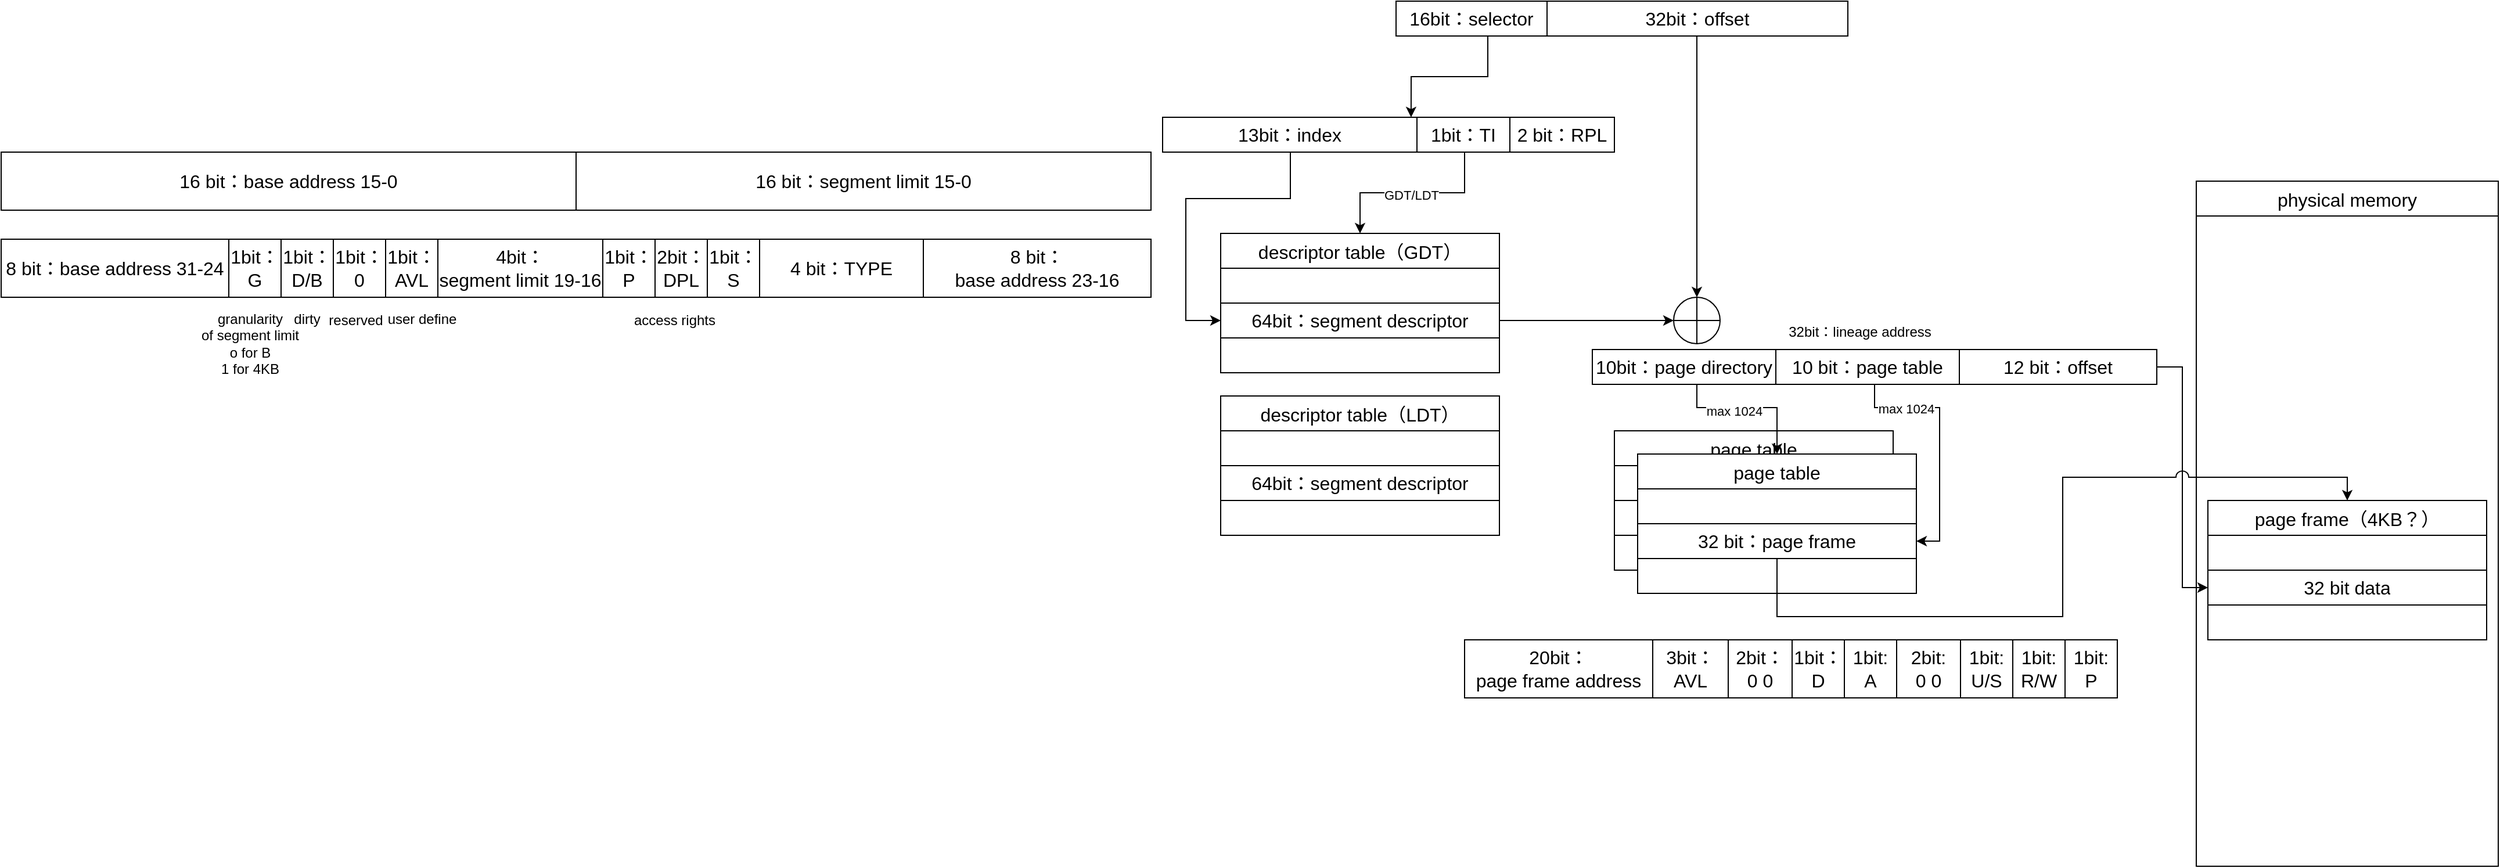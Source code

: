 <mxfile version="25.0.1" pages="3">
  <diagram name="i386-MMU" id="CKtzOwU733tud3NUcxDK">
    <mxGraphModel dx="3088" dy="754" grid="1" gridSize="10" guides="1" tooltips="1" connect="1" arrows="1" fold="1" page="1" pageScale="1" pageWidth="827" pageHeight="1169" math="0" shadow="0">
      <root>
        <mxCell id="0" />
        <mxCell id="1" parent="0" />
        <mxCell id="S2WeqbU3mqCBq4yqG3eg-1" value="physical memory" style="shape=table;startSize=30;container=1;collapsible=0;childLayout=tableLayout;strokeColor=default;fontSize=16;rounded=0;swimlaneLine=1;" vertex="1" parent="1">
          <mxGeometry x="790" y="395" width="260" height="590" as="geometry" />
        </mxCell>
        <mxCell id="S2WeqbU3mqCBq4yqG3eg-2" style="shape=tableRow;horizontal=0;startSize=0;swimlaneHead=0;swimlaneBody=0;strokeColor=inherit;top=0;left=0;bottom=0;right=0;collapsible=0;dropTarget=0;fillColor=none;points=[[0,0.5],[1,0.5]];portConstraint=eastwest;fontSize=16;" vertex="1" parent="S2WeqbU3mqCBq4yqG3eg-1">
          <mxGeometry y="30" width="260" height="560" as="geometry" />
        </mxCell>
        <mxCell id="S2WeqbU3mqCBq4yqG3eg-3" style="shape=partialRectangle;html=1;whiteSpace=wrap;connectable=0;strokeColor=default;overflow=hidden;fillColor=default;top=1;left=1;bottom=1;right=1;pointerEvents=1;fontSize=16;strokeWidth=1;" vertex="1" parent="S2WeqbU3mqCBq4yqG3eg-2">
          <mxGeometry width="260" height="560" as="geometry">
            <mxRectangle width="260" height="560" as="alternateBounds" />
          </mxGeometry>
        </mxCell>
        <mxCell id="S2WeqbU3mqCBq4yqG3eg-4" value="page table" style="shape=table;startSize=30;container=1;collapsible=0;childLayout=tableLayout;strokeColor=default;fontSize=16;" vertex="1" parent="1">
          <mxGeometry x="289" y="610" width="240" height="120" as="geometry" />
        </mxCell>
        <mxCell id="S2WeqbU3mqCBq4yqG3eg-5" value="" style="shape=tableRow;horizontal=0;startSize=0;swimlaneHead=0;swimlaneBody=0;strokeColor=inherit;top=0;left=0;bottom=0;right=0;collapsible=0;dropTarget=0;fillColor=none;points=[[0,0.5],[1,0.5]];portConstraint=eastwest;fontSize=16;" vertex="1" parent="S2WeqbU3mqCBq4yqG3eg-4">
          <mxGeometry y="30" width="240" height="30" as="geometry" />
        </mxCell>
        <mxCell id="S2WeqbU3mqCBq4yqG3eg-6" value="" style="shape=partialRectangle;html=1;whiteSpace=wrap;connectable=0;strokeColor=inherit;overflow=hidden;fillColor=none;top=0;left=0;bottom=0;right=0;pointerEvents=1;fontSize=16;" vertex="1" parent="S2WeqbU3mqCBq4yqG3eg-5">
          <mxGeometry width="240" height="30" as="geometry">
            <mxRectangle width="240" height="30" as="alternateBounds" />
          </mxGeometry>
        </mxCell>
        <mxCell id="S2WeqbU3mqCBq4yqG3eg-7" style="shape=tableRow;horizontal=0;startSize=0;swimlaneHead=0;swimlaneBody=0;strokeColor=inherit;top=0;left=0;bottom=0;right=0;collapsible=0;dropTarget=0;fillColor=none;points=[[0,0.5],[1,0.5]];portConstraint=eastwest;fontSize=16;" vertex="1" parent="S2WeqbU3mqCBq4yqG3eg-4">
          <mxGeometry y="60" width="240" height="30" as="geometry" />
        </mxCell>
        <mxCell id="S2WeqbU3mqCBq4yqG3eg-8" value="" style="shape=partialRectangle;html=1;whiteSpace=wrap;connectable=0;strokeColor=inherit;overflow=hidden;fillColor=none;top=0;left=0;bottom=0;right=0;pointerEvents=1;fontSize=16;" vertex="1" parent="S2WeqbU3mqCBq4yqG3eg-7">
          <mxGeometry width="240" height="30" as="geometry">
            <mxRectangle width="240" height="30" as="alternateBounds" />
          </mxGeometry>
        </mxCell>
        <mxCell id="S2WeqbU3mqCBq4yqG3eg-9" style="shape=tableRow;horizontal=0;startSize=0;swimlaneHead=0;swimlaneBody=0;strokeColor=inherit;top=0;left=0;bottom=0;right=0;collapsible=0;dropTarget=0;fillColor=none;points=[[0,0.5],[1,0.5]];portConstraint=eastwest;fontSize=16;" vertex="1" parent="S2WeqbU3mqCBq4yqG3eg-4">
          <mxGeometry y="90" width="240" height="30" as="geometry" />
        </mxCell>
        <mxCell id="S2WeqbU3mqCBq4yqG3eg-10" style="shape=partialRectangle;html=1;whiteSpace=wrap;connectable=0;strokeColor=inherit;overflow=hidden;fillColor=none;top=0;left=0;bottom=0;right=0;pointerEvents=1;fontSize=16;" vertex="1" parent="S2WeqbU3mqCBq4yqG3eg-9">
          <mxGeometry width="240" height="30" as="geometry">
            <mxRectangle width="240" height="30" as="alternateBounds" />
          </mxGeometry>
        </mxCell>
        <mxCell id="S2WeqbU3mqCBq4yqG3eg-11" style="edgeStyle=orthogonalEdgeStyle;rounded=0;orthogonalLoop=1;jettySize=auto;html=1;entryX=0.5;entryY=0;entryDx=0;entryDy=0;" edge="1" parent="1" source="S2WeqbU3mqCBq4yqG3eg-12" target="S2WeqbU3mqCBq4yqG3eg-40">
          <mxGeometry relative="1" as="geometry">
            <Array as="points">
              <mxPoint x="360" y="310" />
              <mxPoint x="360" y="310" />
            </Array>
          </mxGeometry>
        </mxCell>
        <mxCell id="S2WeqbU3mqCBq4yqG3eg-12" value="" style="shape=table;startSize=0;container=1;collapsible=0;childLayout=tableLayout;fontSize=16;" vertex="1" parent="1">
          <mxGeometry x="101" y="240" width="389" height="30" as="geometry" />
        </mxCell>
        <mxCell id="S2WeqbU3mqCBq4yqG3eg-13" value="" style="shape=tableRow;horizontal=0;startSize=0;swimlaneHead=0;swimlaneBody=0;strokeColor=inherit;top=0;left=0;bottom=0;right=0;collapsible=0;dropTarget=0;fillColor=none;points=[[0,0.5],[1,0.5]];portConstraint=eastwest;fontSize=16;" vertex="1" parent="S2WeqbU3mqCBq4yqG3eg-12">
          <mxGeometry width="389" height="30" as="geometry" />
        </mxCell>
        <mxCell id="S2WeqbU3mqCBq4yqG3eg-14" value="16bit：selector" style="shape=partialRectangle;html=1;whiteSpace=wrap;connectable=0;strokeColor=inherit;overflow=hidden;fillColor=none;top=0;left=0;bottom=0;right=0;pointerEvents=1;fontSize=16;" vertex="1" parent="S2WeqbU3mqCBq4yqG3eg-13">
          <mxGeometry width="130" height="30" as="geometry">
            <mxRectangle width="130" height="30" as="alternateBounds" />
          </mxGeometry>
        </mxCell>
        <mxCell id="S2WeqbU3mqCBq4yqG3eg-15" value="32bit：offset" style="shape=partialRectangle;html=1;whiteSpace=wrap;connectable=0;strokeColor=inherit;overflow=hidden;fillColor=none;top=0;left=0;bottom=0;right=0;pointerEvents=1;fontSize=16;rowspan=1;colspan=2;" vertex="1" parent="S2WeqbU3mqCBq4yqG3eg-13">
          <mxGeometry x="130" width="259" height="30" as="geometry">
            <mxRectangle width="129" height="30" as="alternateBounds" />
          </mxGeometry>
        </mxCell>
        <mxCell id="S2WeqbU3mqCBq4yqG3eg-16" value="32 bit：offset" style="shape=partialRectangle;html=1;whiteSpace=wrap;connectable=0;strokeColor=inherit;overflow=hidden;fillColor=none;top=0;left=0;bottom=0;right=0;pointerEvents=1;fontSize=16;" vertex="1" visible="0" parent="S2WeqbU3mqCBq4yqG3eg-13">
          <mxGeometry x="259" width="130" height="30" as="geometry">
            <mxRectangle width="130" height="30" as="alternateBounds" />
          </mxGeometry>
        </mxCell>
        <mxCell id="S2WeqbU3mqCBq4yqG3eg-17" style="edgeStyle=orthogonalEdgeStyle;rounded=0;orthogonalLoop=1;jettySize=auto;html=1;entryX=0;entryY=0.5;entryDx=0;entryDy=0;" edge="1" parent="1" source="S2WeqbU3mqCBq4yqG3eg-20" target="S2WeqbU3mqCBq4yqG3eg-28">
          <mxGeometry relative="1" as="geometry">
            <Array as="points">
              <mxPoint x="10" y="410" />
              <mxPoint x="-80" y="410" />
              <mxPoint x="-80" y="515" />
            </Array>
          </mxGeometry>
        </mxCell>
        <mxCell id="S2WeqbU3mqCBq4yqG3eg-18" style="edgeStyle=orthogonalEdgeStyle;rounded=0;orthogonalLoop=1;jettySize=auto;html=1;" edge="1" parent="1" source="S2WeqbU3mqCBq4yqG3eg-20" target="S2WeqbU3mqCBq4yqG3eg-25">
          <mxGeometry relative="1" as="geometry">
            <Array as="points">
              <mxPoint x="160" y="405" />
              <mxPoint x="70" y="405" />
            </Array>
          </mxGeometry>
        </mxCell>
        <mxCell id="S2WeqbU3mqCBq4yqG3eg-19" value="GDT/LDT" style="edgeLabel;html=1;align=center;verticalAlign=middle;resizable=0;points=[];" vertex="1" connectable="0" parent="S2WeqbU3mqCBq4yqG3eg-18">
          <mxGeometry x="0.013" y="2" relative="1" as="geometry">
            <mxPoint as="offset" />
          </mxGeometry>
        </mxCell>
        <mxCell id="S2WeqbU3mqCBq4yqG3eg-20" value="" style="shape=table;startSize=0;container=1;collapsible=0;childLayout=tableLayout;fontSize=16;" vertex="1" parent="1">
          <mxGeometry x="-100" y="340" width="389" height="30" as="geometry" />
        </mxCell>
        <mxCell id="S2WeqbU3mqCBq4yqG3eg-21" value="" style="shape=tableRow;horizontal=0;startSize=0;swimlaneHead=0;swimlaneBody=0;strokeColor=inherit;top=0;left=0;bottom=0;right=0;collapsible=0;dropTarget=0;fillColor=none;points=[[0,0.5],[1,0.5]];portConstraint=eastwest;fontSize=16;" vertex="1" parent="S2WeqbU3mqCBq4yqG3eg-20">
          <mxGeometry width="389" height="30" as="geometry" />
        </mxCell>
        <mxCell id="S2WeqbU3mqCBq4yqG3eg-22" value="13bit：index" style="shape=partialRectangle;html=1;whiteSpace=wrap;connectable=0;strokeColor=inherit;overflow=hidden;fillColor=none;top=0;left=0;bottom=0;right=0;pointerEvents=1;fontSize=16;" vertex="1" parent="S2WeqbU3mqCBq4yqG3eg-21">
          <mxGeometry width="219" height="30" as="geometry">
            <mxRectangle width="219" height="30" as="alternateBounds" />
          </mxGeometry>
        </mxCell>
        <mxCell id="S2WeqbU3mqCBq4yqG3eg-23" value="1bit：TI" style="shape=partialRectangle;html=1;whiteSpace=wrap;connectable=0;strokeColor=inherit;overflow=hidden;fillColor=none;top=0;left=0;bottom=0;right=0;pointerEvents=1;fontSize=16;" vertex="1" parent="S2WeqbU3mqCBq4yqG3eg-21">
          <mxGeometry x="219" width="80" height="30" as="geometry">
            <mxRectangle width="80" height="30" as="alternateBounds" />
          </mxGeometry>
        </mxCell>
        <mxCell id="S2WeqbU3mqCBq4yqG3eg-24" value="2 bit：RPL" style="shape=partialRectangle;html=1;whiteSpace=wrap;connectable=0;strokeColor=inherit;overflow=hidden;fillColor=none;top=0;left=0;bottom=0;right=0;pointerEvents=1;fontSize=16;" vertex="1" parent="S2WeqbU3mqCBq4yqG3eg-21">
          <mxGeometry x="299" width="90" height="30" as="geometry">
            <mxRectangle width="90" height="30" as="alternateBounds" />
          </mxGeometry>
        </mxCell>
        <mxCell id="S2WeqbU3mqCBq4yqG3eg-25" value="descriptor table（GDT）" style="shape=table;startSize=30;container=1;collapsible=0;childLayout=tableLayout;strokeColor=default;fontSize=16;" vertex="1" parent="1">
          <mxGeometry x="-50" y="440" width="240" height="120" as="geometry" />
        </mxCell>
        <mxCell id="S2WeqbU3mqCBq4yqG3eg-26" value="" style="shape=tableRow;horizontal=0;startSize=0;swimlaneHead=0;swimlaneBody=0;strokeColor=inherit;top=0;left=0;bottom=0;right=0;collapsible=0;dropTarget=0;fillColor=none;points=[[0,0.5],[1,0.5]];portConstraint=eastwest;fontSize=16;" vertex="1" parent="S2WeqbU3mqCBq4yqG3eg-25">
          <mxGeometry y="30" width="240" height="30" as="geometry" />
        </mxCell>
        <mxCell id="S2WeqbU3mqCBq4yqG3eg-27" value="" style="shape=partialRectangle;html=1;whiteSpace=wrap;connectable=0;strokeColor=inherit;overflow=hidden;fillColor=none;top=0;left=0;bottom=0;right=0;pointerEvents=1;fontSize=16;" vertex="1" parent="S2WeqbU3mqCBq4yqG3eg-26">
          <mxGeometry width="240" height="30" as="geometry">
            <mxRectangle width="240" height="30" as="alternateBounds" />
          </mxGeometry>
        </mxCell>
        <mxCell id="S2WeqbU3mqCBq4yqG3eg-28" style="shape=tableRow;horizontal=0;startSize=0;swimlaneHead=0;swimlaneBody=0;strokeColor=inherit;top=0;left=0;bottom=0;right=0;collapsible=0;dropTarget=0;fillColor=none;points=[[0,0.5],[1,0.5]];portConstraint=eastwest;fontSize=16;" vertex="1" parent="S2WeqbU3mqCBq4yqG3eg-25">
          <mxGeometry y="60" width="240" height="30" as="geometry" />
        </mxCell>
        <mxCell id="S2WeqbU3mqCBq4yqG3eg-29" value="64bit：segment descriptor" style="shape=partialRectangle;html=1;whiteSpace=wrap;connectable=0;strokeColor=inherit;overflow=hidden;fillColor=none;top=0;left=0;bottom=0;right=0;pointerEvents=1;fontSize=16;" vertex="1" parent="S2WeqbU3mqCBq4yqG3eg-28">
          <mxGeometry width="240" height="30" as="geometry">
            <mxRectangle width="240" height="30" as="alternateBounds" />
          </mxGeometry>
        </mxCell>
        <mxCell id="S2WeqbU3mqCBq4yqG3eg-30" style="shape=tableRow;horizontal=0;startSize=0;swimlaneHead=0;swimlaneBody=0;strokeColor=inherit;top=0;left=0;bottom=0;right=0;collapsible=0;dropTarget=0;fillColor=none;points=[[0,0.5],[1,0.5]];portConstraint=eastwest;fontSize=16;" vertex="1" parent="S2WeqbU3mqCBq4yqG3eg-25">
          <mxGeometry y="90" width="240" height="30" as="geometry" />
        </mxCell>
        <mxCell id="S2WeqbU3mqCBq4yqG3eg-31" style="shape=partialRectangle;html=1;whiteSpace=wrap;connectable=0;strokeColor=inherit;overflow=hidden;fillColor=none;top=0;left=0;bottom=0;right=0;pointerEvents=1;fontSize=16;" vertex="1" parent="S2WeqbU3mqCBq4yqG3eg-30">
          <mxGeometry width="240" height="30" as="geometry">
            <mxRectangle width="240" height="30" as="alternateBounds" />
          </mxGeometry>
        </mxCell>
        <mxCell id="S2WeqbU3mqCBq4yqG3eg-32" value="descriptor table（LDT）" style="shape=table;startSize=30;container=1;collapsible=0;childLayout=tableLayout;strokeColor=default;fontSize=16;" vertex="1" parent="1">
          <mxGeometry x="-50" y="580" width="240" height="120" as="geometry" />
        </mxCell>
        <mxCell id="S2WeqbU3mqCBq4yqG3eg-33" value="" style="shape=tableRow;horizontal=0;startSize=0;swimlaneHead=0;swimlaneBody=0;strokeColor=inherit;top=0;left=0;bottom=0;right=0;collapsible=0;dropTarget=0;fillColor=none;points=[[0,0.5],[1,0.5]];portConstraint=eastwest;fontSize=16;" vertex="1" parent="S2WeqbU3mqCBq4yqG3eg-32">
          <mxGeometry y="30" width="240" height="30" as="geometry" />
        </mxCell>
        <mxCell id="S2WeqbU3mqCBq4yqG3eg-34" value="" style="shape=partialRectangle;html=1;whiteSpace=wrap;connectable=0;strokeColor=inherit;overflow=hidden;fillColor=none;top=0;left=0;bottom=0;right=0;pointerEvents=1;fontSize=16;" vertex="1" parent="S2WeqbU3mqCBq4yqG3eg-33">
          <mxGeometry width="240" height="30" as="geometry">
            <mxRectangle width="240" height="30" as="alternateBounds" />
          </mxGeometry>
        </mxCell>
        <mxCell id="S2WeqbU3mqCBq4yqG3eg-35" style="shape=tableRow;horizontal=0;startSize=0;swimlaneHead=0;swimlaneBody=0;strokeColor=inherit;top=0;left=0;bottom=0;right=0;collapsible=0;dropTarget=0;fillColor=none;points=[[0,0.5],[1,0.5]];portConstraint=eastwest;fontSize=16;" vertex="1" parent="S2WeqbU3mqCBq4yqG3eg-32">
          <mxGeometry y="60" width="240" height="30" as="geometry" />
        </mxCell>
        <mxCell id="S2WeqbU3mqCBq4yqG3eg-36" value="64bit：segment descriptor" style="shape=partialRectangle;html=1;whiteSpace=wrap;connectable=0;strokeColor=inherit;overflow=hidden;fillColor=none;top=0;left=0;bottom=0;right=0;pointerEvents=1;fontSize=16;" vertex="1" parent="S2WeqbU3mqCBq4yqG3eg-35">
          <mxGeometry width="240" height="30" as="geometry">
            <mxRectangle width="240" height="30" as="alternateBounds" />
          </mxGeometry>
        </mxCell>
        <mxCell id="S2WeqbU3mqCBq4yqG3eg-37" style="shape=tableRow;horizontal=0;startSize=0;swimlaneHead=0;swimlaneBody=0;strokeColor=inherit;top=0;left=0;bottom=0;right=0;collapsible=0;dropTarget=0;fillColor=none;points=[[0,0.5],[1,0.5]];portConstraint=eastwest;fontSize=16;" vertex="1" parent="S2WeqbU3mqCBq4yqG3eg-32">
          <mxGeometry y="90" width="240" height="30" as="geometry" />
        </mxCell>
        <mxCell id="S2WeqbU3mqCBq4yqG3eg-38" style="shape=partialRectangle;html=1;whiteSpace=wrap;connectable=0;strokeColor=inherit;overflow=hidden;fillColor=none;top=0;left=0;bottom=0;right=0;pointerEvents=1;fontSize=16;" vertex="1" parent="S2WeqbU3mqCBq4yqG3eg-37">
          <mxGeometry width="240" height="30" as="geometry">
            <mxRectangle width="240" height="30" as="alternateBounds" />
          </mxGeometry>
        </mxCell>
        <mxCell id="S2WeqbU3mqCBq4yqG3eg-39" style="edgeStyle=orthogonalEdgeStyle;rounded=0;orthogonalLoop=1;jettySize=auto;html=1;entryX=0.55;entryY=0;entryDx=0;entryDy=0;entryPerimeter=0;" edge="1" parent="1" source="S2WeqbU3mqCBq4yqG3eg-12" target="S2WeqbU3mqCBq4yqG3eg-21">
          <mxGeometry relative="1" as="geometry">
            <Array as="points">
              <mxPoint x="180" y="305" />
              <mxPoint x="114" y="305" />
            </Array>
          </mxGeometry>
        </mxCell>
        <mxCell id="S2WeqbU3mqCBq4yqG3eg-40" value="" style="shape=orEllipse;perimeter=ellipsePerimeter;whiteSpace=wrap;html=1;backgroundOutline=1;" vertex="1" parent="1">
          <mxGeometry x="340" y="495" width="40" height="40" as="geometry" />
        </mxCell>
        <mxCell id="S2WeqbU3mqCBq4yqG3eg-41" style="edgeStyle=orthogonalEdgeStyle;rounded=0;orthogonalLoop=1;jettySize=auto;html=1;entryX=0;entryY=0.5;entryDx=0;entryDy=0;" edge="1" parent="1" source="S2WeqbU3mqCBq4yqG3eg-28" target="S2WeqbU3mqCBq4yqG3eg-40">
          <mxGeometry relative="1" as="geometry" />
        </mxCell>
        <mxCell id="S2WeqbU3mqCBq4yqG3eg-42" style="edgeStyle=orthogonalEdgeStyle;rounded=0;orthogonalLoop=1;jettySize=auto;html=1;entryX=1;entryY=0.5;entryDx=0;entryDy=0;" edge="1" parent="1" source="S2WeqbU3mqCBq4yqG3eg-44" target="S2WeqbU3mqCBq4yqG3eg-55">
          <mxGeometry relative="1" as="geometry">
            <Array as="points">
              <mxPoint x="513" y="590" />
              <mxPoint x="569" y="590" />
              <mxPoint x="569" y="705" />
            </Array>
          </mxGeometry>
        </mxCell>
        <mxCell id="S2WeqbU3mqCBq4yqG3eg-43" value="max 1024" style="edgeLabel;html=1;align=center;verticalAlign=middle;resizable=0;points=[];" vertex="1" connectable="0" parent="S2WeqbU3mqCBq4yqG3eg-42">
          <mxGeometry x="-0.441" y="-1" relative="1" as="geometry">
            <mxPoint x="-12" as="offset" />
          </mxGeometry>
        </mxCell>
        <mxCell id="S2WeqbU3mqCBq4yqG3eg-44" value="" style="shape=table;startSize=0;container=1;collapsible=0;childLayout=tableLayout;fontSize=16;" vertex="1" parent="1">
          <mxGeometry x="270" y="540" width="486" height="30" as="geometry" />
        </mxCell>
        <mxCell id="S2WeqbU3mqCBq4yqG3eg-45" value="" style="shape=tableRow;horizontal=0;startSize=0;swimlaneHead=0;swimlaneBody=0;strokeColor=inherit;top=0;left=0;bottom=0;right=0;collapsible=0;dropTarget=0;fillColor=none;points=[[0,0.5],[1,0.5]];portConstraint=eastwest;fontSize=16;" vertex="1" parent="S2WeqbU3mqCBq4yqG3eg-44">
          <mxGeometry width="486" height="30" as="geometry" />
        </mxCell>
        <mxCell id="S2WeqbU3mqCBq4yqG3eg-46" value="10bit：page directory" style="shape=partialRectangle;html=1;whiteSpace=wrap;connectable=0;strokeColor=inherit;overflow=hidden;fillColor=none;top=0;left=0;bottom=0;right=0;pointerEvents=1;fontSize=16;" vertex="1" parent="S2WeqbU3mqCBq4yqG3eg-45">
          <mxGeometry width="158" height="30" as="geometry">
            <mxRectangle width="158" height="30" as="alternateBounds" />
          </mxGeometry>
        </mxCell>
        <mxCell id="S2WeqbU3mqCBq4yqG3eg-47" value="10 bit：page table" style="shape=partialRectangle;html=1;whiteSpace=wrap;connectable=0;strokeColor=inherit;overflow=hidden;fillColor=none;top=0;left=0;bottom=0;right=0;pointerEvents=1;fontSize=16;" vertex="1" parent="S2WeqbU3mqCBq4yqG3eg-45">
          <mxGeometry x="158" width="158" height="30" as="geometry">
            <mxRectangle width="158" height="30" as="alternateBounds" />
          </mxGeometry>
        </mxCell>
        <mxCell id="S2WeqbU3mqCBq4yqG3eg-48" value="12 bit：offset" style="shape=partialRectangle;html=1;whiteSpace=wrap;connectable=0;strokeColor=inherit;overflow=hidden;fillColor=none;top=0;left=0;bottom=0;right=0;pointerEvents=1;fontSize=16;" vertex="1" parent="S2WeqbU3mqCBq4yqG3eg-45">
          <mxGeometry x="316" width="170" height="30" as="geometry">
            <mxRectangle width="170" height="30" as="alternateBounds" />
          </mxGeometry>
        </mxCell>
        <mxCell id="S2WeqbU3mqCBq4yqG3eg-49" style="edgeStyle=orthogonalEdgeStyle;rounded=0;orthogonalLoop=1;jettySize=auto;html=1;entryX=0.5;entryY=0;entryDx=0;entryDy=0;" edge="1" parent="1" source="S2WeqbU3mqCBq4yqG3eg-44" target="S2WeqbU3mqCBq4yqG3eg-52">
          <mxGeometry relative="1" as="geometry">
            <Array as="points">
              <mxPoint x="360" y="590" />
              <mxPoint x="429" y="590" />
            </Array>
          </mxGeometry>
        </mxCell>
        <mxCell id="S2WeqbU3mqCBq4yqG3eg-50" value="max 1024" style="edgeLabel;html=1;align=center;verticalAlign=middle;resizable=0;points=[];" vertex="1" connectable="0" parent="S2WeqbU3mqCBq4yqG3eg-49">
          <mxGeometry x="-0.271" y="-3" relative="1" as="geometry">
            <mxPoint x="5" as="offset" />
          </mxGeometry>
        </mxCell>
        <mxCell id="S2WeqbU3mqCBq4yqG3eg-51" value="32bit：lineage address" style="text;html=1;align=center;verticalAlign=middle;resizable=0;points=[];autosize=1;strokeColor=none;fillColor=none;" vertex="1" parent="1">
          <mxGeometry x="425" y="510" width="150" height="30" as="geometry" />
        </mxCell>
        <mxCell id="S2WeqbU3mqCBq4yqG3eg-52" value="page table" style="shape=table;startSize=30;container=1;collapsible=0;childLayout=tableLayout;strokeColor=default;fontSize=16;rounded=0;swimlaneLine=1;" vertex="1" parent="1">
          <mxGeometry x="309" y="630" width="240" height="120" as="geometry" />
        </mxCell>
        <mxCell id="S2WeqbU3mqCBq4yqG3eg-53" value="" style="shape=tableRow;horizontal=0;startSize=0;swimlaneHead=0;swimlaneBody=0;strokeColor=inherit;top=0;left=0;bottom=0;right=0;collapsible=0;dropTarget=0;fillColor=none;points=[[0,0.5],[1,0.5]];portConstraint=eastwest;fontSize=16;" vertex="1" parent="S2WeqbU3mqCBq4yqG3eg-52">
          <mxGeometry y="30" width="240" height="30" as="geometry" />
        </mxCell>
        <mxCell id="S2WeqbU3mqCBq4yqG3eg-54" value="" style="shape=partialRectangle;html=1;whiteSpace=wrap;connectable=0;strokeColor=default;overflow=hidden;fillColor=default;top=1;left=1;bottom=1;right=1;pointerEvents=1;fontSize=16;gradientColor=none;strokeWidth=1;" vertex="1" parent="S2WeqbU3mqCBq4yqG3eg-53">
          <mxGeometry width="240" height="30" as="geometry">
            <mxRectangle width="240" height="30" as="alternateBounds" />
          </mxGeometry>
        </mxCell>
        <mxCell id="S2WeqbU3mqCBq4yqG3eg-55" style="shape=tableRow;horizontal=0;startSize=0;swimlaneHead=0;swimlaneBody=0;strokeColor=inherit;top=0;left=0;bottom=0;right=0;collapsible=0;dropTarget=0;fillColor=none;points=[[0,0.5],[1,0.5]];portConstraint=eastwest;fontSize=16;" vertex="1" parent="S2WeqbU3mqCBq4yqG3eg-52">
          <mxGeometry y="60" width="240" height="30" as="geometry" />
        </mxCell>
        <mxCell id="S2WeqbU3mqCBq4yqG3eg-56" value="32 bit：page frame" style="shape=partialRectangle;html=1;whiteSpace=wrap;connectable=0;strokeColor=default;overflow=hidden;fillColor=default;top=1;left=1;bottom=1;right=1;pointerEvents=1;fontSize=16;gradientColor=none;strokeWidth=1;" vertex="1" parent="S2WeqbU3mqCBq4yqG3eg-55">
          <mxGeometry width="240" height="30" as="geometry">
            <mxRectangle width="240" height="30" as="alternateBounds" />
          </mxGeometry>
        </mxCell>
        <mxCell id="S2WeqbU3mqCBq4yqG3eg-57" style="shape=tableRow;horizontal=0;startSize=0;swimlaneHead=0;swimlaneBody=0;strokeColor=inherit;top=0;left=0;bottom=0;right=0;collapsible=0;dropTarget=0;fillColor=none;points=[[0,0.5],[1,0.5]];portConstraint=eastwest;fontSize=16;" vertex="1" parent="S2WeqbU3mqCBq4yqG3eg-52">
          <mxGeometry y="90" width="240" height="30" as="geometry" />
        </mxCell>
        <mxCell id="S2WeqbU3mqCBq4yqG3eg-58" style="shape=partialRectangle;html=1;whiteSpace=wrap;connectable=0;strokeColor=default;overflow=hidden;fillColor=default;top=1;left=1;bottom=1;right=1;pointerEvents=1;fontSize=16;strokeWidth=1;" vertex="1" parent="S2WeqbU3mqCBq4yqG3eg-57">
          <mxGeometry width="240" height="30" as="geometry">
            <mxRectangle width="240" height="30" as="alternateBounds" />
          </mxGeometry>
        </mxCell>
        <mxCell id="S2WeqbU3mqCBq4yqG3eg-59" value="page frame（4KB？）" style="shape=table;startSize=30;container=1;collapsible=0;childLayout=tableLayout;strokeColor=default;fontSize=16;rounded=0;swimlaneLine=1;" vertex="1" parent="1">
          <mxGeometry x="800" y="670" width="240" height="120" as="geometry" />
        </mxCell>
        <mxCell id="S2WeqbU3mqCBq4yqG3eg-60" value="" style="shape=tableRow;horizontal=0;startSize=0;swimlaneHead=0;swimlaneBody=0;strokeColor=inherit;top=0;left=0;bottom=0;right=0;collapsible=0;dropTarget=0;fillColor=none;points=[[0,0.5],[1,0.5]];portConstraint=eastwest;fontSize=16;" vertex="1" parent="S2WeqbU3mqCBq4yqG3eg-59">
          <mxGeometry y="30" width="240" height="30" as="geometry" />
        </mxCell>
        <mxCell id="S2WeqbU3mqCBq4yqG3eg-61" value="" style="shape=partialRectangle;html=1;whiteSpace=wrap;connectable=0;strokeColor=default;overflow=hidden;fillColor=default;top=1;left=1;bottom=1;right=1;pointerEvents=1;fontSize=16;gradientColor=none;strokeWidth=1;" vertex="1" parent="S2WeqbU3mqCBq4yqG3eg-60">
          <mxGeometry width="240" height="30" as="geometry">
            <mxRectangle width="240" height="30" as="alternateBounds" />
          </mxGeometry>
        </mxCell>
        <mxCell id="S2WeqbU3mqCBq4yqG3eg-62" style="shape=tableRow;horizontal=0;startSize=0;swimlaneHead=0;swimlaneBody=0;strokeColor=inherit;top=0;left=0;bottom=0;right=0;collapsible=0;dropTarget=0;fillColor=none;points=[[0,0.5],[1,0.5]];portConstraint=eastwest;fontSize=16;" vertex="1" parent="S2WeqbU3mqCBq4yqG3eg-59">
          <mxGeometry y="60" width="240" height="30" as="geometry" />
        </mxCell>
        <mxCell id="S2WeqbU3mqCBq4yqG3eg-63" value="32 bit data" style="shape=partialRectangle;html=1;whiteSpace=wrap;connectable=0;strokeColor=default;overflow=hidden;fillColor=default;top=1;left=1;bottom=1;right=1;pointerEvents=1;fontSize=16;gradientColor=none;strokeWidth=1;" vertex="1" parent="S2WeqbU3mqCBq4yqG3eg-62">
          <mxGeometry width="240" height="30" as="geometry">
            <mxRectangle width="240" height="30" as="alternateBounds" />
          </mxGeometry>
        </mxCell>
        <mxCell id="S2WeqbU3mqCBq4yqG3eg-64" style="shape=tableRow;horizontal=0;startSize=0;swimlaneHead=0;swimlaneBody=0;strokeColor=inherit;top=0;left=0;bottom=0;right=0;collapsible=0;dropTarget=0;fillColor=none;points=[[0,0.5],[1,0.5]];portConstraint=eastwest;fontSize=16;" vertex="1" parent="S2WeqbU3mqCBq4yqG3eg-59">
          <mxGeometry y="90" width="240" height="30" as="geometry" />
        </mxCell>
        <mxCell id="S2WeqbU3mqCBq4yqG3eg-65" style="shape=partialRectangle;html=1;whiteSpace=wrap;connectable=0;strokeColor=default;overflow=hidden;fillColor=default;top=1;left=1;bottom=1;right=1;pointerEvents=1;fontSize=16;strokeWidth=1;" vertex="1" parent="S2WeqbU3mqCBq4yqG3eg-64">
          <mxGeometry width="240" height="30" as="geometry">
            <mxRectangle width="240" height="30" as="alternateBounds" />
          </mxGeometry>
        </mxCell>
        <mxCell id="S2WeqbU3mqCBq4yqG3eg-66" style="edgeStyle=orthogonalEdgeStyle;rounded=0;orthogonalLoop=1;jettySize=auto;html=1;entryX=0;entryY=0.5;entryDx=0;entryDy=0;" edge="1" parent="1" source="S2WeqbU3mqCBq4yqG3eg-45" target="S2WeqbU3mqCBq4yqG3eg-62">
          <mxGeometry relative="1" as="geometry" />
        </mxCell>
        <mxCell id="S2WeqbU3mqCBq4yqG3eg-67" style="edgeStyle=orthogonalEdgeStyle;rounded=0;orthogonalLoop=1;jettySize=auto;html=1;entryX=0.5;entryY=0;entryDx=0;entryDy=0;jumpStyle=arc;jumpSize=11;" edge="1" parent="1" source="S2WeqbU3mqCBq4yqG3eg-55" target="S2WeqbU3mqCBq4yqG3eg-59">
          <mxGeometry relative="1" as="geometry">
            <Array as="points">
              <mxPoint x="429" y="770" />
              <mxPoint x="675" y="770" />
              <mxPoint x="675" y="650" />
              <mxPoint x="920" y="650" />
            </Array>
          </mxGeometry>
        </mxCell>
        <mxCell id="S2WeqbU3mqCBq4yqG3eg-68" value="" style="shape=table;startSize=0;container=1;collapsible=0;childLayout=tableLayout;fontSize=16;" vertex="1" parent="1">
          <mxGeometry x="-1100" y="445" width="990" height="50" as="geometry" />
        </mxCell>
        <mxCell id="S2WeqbU3mqCBq4yqG3eg-69" value="" style="shape=tableRow;horizontal=0;startSize=0;swimlaneHead=0;swimlaneBody=0;strokeColor=inherit;top=0;left=0;bottom=0;right=0;collapsible=0;dropTarget=0;fillColor=none;points=[[0,0.5],[1,0.5]];portConstraint=eastwest;fontSize=16;" vertex="1" parent="S2WeqbU3mqCBq4yqG3eg-68">
          <mxGeometry width="990" height="50" as="geometry" />
        </mxCell>
        <mxCell id="S2WeqbU3mqCBq4yqG3eg-70" value="8 bit：base address 31-24" style="shape=partialRectangle;html=1;whiteSpace=wrap;connectable=0;strokeColor=inherit;overflow=hidden;fillColor=none;top=0;left=0;bottom=0;right=0;pointerEvents=1;fontSize=16;" vertex="1" parent="S2WeqbU3mqCBq4yqG3eg-69">
          <mxGeometry width="196" height="50" as="geometry">
            <mxRectangle width="196" height="50" as="alternateBounds" />
          </mxGeometry>
        </mxCell>
        <mxCell id="S2WeqbU3mqCBq4yqG3eg-71" value="1bit：G" style="shape=partialRectangle;html=1;whiteSpace=wrap;connectable=0;strokeColor=inherit;overflow=hidden;fillColor=none;top=0;left=0;bottom=0;right=0;pointerEvents=1;fontSize=16;" vertex="1" parent="S2WeqbU3mqCBq4yqG3eg-69">
          <mxGeometry x="196" width="45" height="50" as="geometry">
            <mxRectangle width="45" height="50" as="alternateBounds" />
          </mxGeometry>
        </mxCell>
        <mxCell id="S2WeqbU3mqCBq4yqG3eg-72" value="1bit：&lt;br&gt;D/B" style="shape=partialRectangle;html=1;whiteSpace=wrap;connectable=0;strokeColor=inherit;overflow=hidden;fillColor=none;top=0;left=0;bottom=0;right=0;pointerEvents=1;fontSize=16;" vertex="1" parent="S2WeqbU3mqCBq4yqG3eg-69">
          <mxGeometry x="241" width="45" height="50" as="geometry">
            <mxRectangle width="45" height="50" as="alternateBounds" />
          </mxGeometry>
        </mxCell>
        <mxCell id="S2WeqbU3mqCBq4yqG3eg-73" value="1bit：0" style="shape=partialRectangle;html=1;whiteSpace=wrap;connectable=0;strokeColor=inherit;overflow=hidden;fillColor=none;top=0;left=0;bottom=0;right=0;pointerEvents=1;fontSize=16;" vertex="1" parent="S2WeqbU3mqCBq4yqG3eg-69">
          <mxGeometry x="286" width="45" height="50" as="geometry">
            <mxRectangle width="45" height="50" as="alternateBounds" />
          </mxGeometry>
        </mxCell>
        <mxCell id="S2WeqbU3mqCBq4yqG3eg-74" value="1bit：AVL" style="shape=partialRectangle;html=1;whiteSpace=wrap;connectable=0;strokeColor=inherit;overflow=hidden;fillColor=none;top=0;left=0;bottom=0;right=0;pointerEvents=1;fontSize=16;" vertex="1" parent="S2WeqbU3mqCBq4yqG3eg-69">
          <mxGeometry x="331" width="45" height="50" as="geometry">
            <mxRectangle width="45" height="50" as="alternateBounds" />
          </mxGeometry>
        </mxCell>
        <mxCell id="S2WeqbU3mqCBq4yqG3eg-75" value="4bit：&lt;br&gt;segment limit 19-16" style="shape=partialRectangle;html=1;whiteSpace=wrap;connectable=0;strokeColor=inherit;overflow=hidden;fillColor=none;top=0;left=0;bottom=0;right=0;pointerEvents=1;fontSize=16;" vertex="1" parent="S2WeqbU3mqCBq4yqG3eg-69">
          <mxGeometry x="376" width="142" height="50" as="geometry">
            <mxRectangle width="142" height="50" as="alternateBounds" />
          </mxGeometry>
        </mxCell>
        <mxCell id="S2WeqbU3mqCBq4yqG3eg-76" value="1bit：&lt;br&gt;P" style="shape=partialRectangle;html=1;whiteSpace=wrap;connectable=0;strokeColor=inherit;overflow=hidden;fillColor=none;top=0;left=0;bottom=0;right=0;pointerEvents=1;fontSize=16;" vertex="1" parent="S2WeqbU3mqCBq4yqG3eg-69">
          <mxGeometry x="518" width="45" height="50" as="geometry">
            <mxRectangle width="45" height="50" as="alternateBounds" />
          </mxGeometry>
        </mxCell>
        <mxCell id="S2WeqbU3mqCBq4yqG3eg-77" value="2bit：&lt;br&gt;DPL" style="shape=partialRectangle;html=1;whiteSpace=wrap;connectable=0;strokeColor=inherit;overflow=hidden;fillColor=none;top=0;left=0;bottom=0;right=0;pointerEvents=1;fontSize=16;" vertex="1" parent="S2WeqbU3mqCBq4yqG3eg-69">
          <mxGeometry x="563" width="45" height="50" as="geometry">
            <mxRectangle width="45" height="50" as="alternateBounds" />
          </mxGeometry>
        </mxCell>
        <mxCell id="S2WeqbU3mqCBq4yqG3eg-78" value="1bit：&lt;br&gt;S" style="shape=partialRectangle;html=1;whiteSpace=wrap;connectable=0;strokeColor=inherit;overflow=hidden;fillColor=none;top=0;left=0;bottom=0;right=0;pointerEvents=1;fontSize=16;" vertex="1" parent="S2WeqbU3mqCBq4yqG3eg-69">
          <mxGeometry x="608" width="45" height="50" as="geometry">
            <mxRectangle width="45" height="50" as="alternateBounds" />
          </mxGeometry>
        </mxCell>
        <mxCell id="S2WeqbU3mqCBq4yqG3eg-79" value="4 bit：TYPE" style="shape=partialRectangle;html=1;whiteSpace=wrap;connectable=0;strokeColor=inherit;overflow=hidden;fillColor=none;top=0;left=0;bottom=0;right=0;pointerEvents=1;fontSize=16;" vertex="1" parent="S2WeqbU3mqCBq4yqG3eg-69">
          <mxGeometry x="653" width="141" height="50" as="geometry">
            <mxRectangle width="141" height="50" as="alternateBounds" />
          </mxGeometry>
        </mxCell>
        <mxCell id="S2WeqbU3mqCBq4yqG3eg-80" value="8 bit：&lt;br&gt;base address 23-16" style="shape=partialRectangle;html=1;whiteSpace=wrap;connectable=0;strokeColor=inherit;overflow=hidden;fillColor=none;top=0;left=0;bottom=0;right=0;pointerEvents=1;fontSize=16;" vertex="1" parent="S2WeqbU3mqCBq4yqG3eg-69">
          <mxGeometry x="794" width="196" height="50" as="geometry">
            <mxRectangle width="196" height="50" as="alternateBounds" />
          </mxGeometry>
        </mxCell>
        <mxCell id="S2WeqbU3mqCBq4yqG3eg-81" value="" style="shape=table;startSize=0;container=1;collapsible=0;childLayout=tableLayout;fontSize=16;" vertex="1" parent="1">
          <mxGeometry x="-1100" y="370" width="990" height="50" as="geometry" />
        </mxCell>
        <mxCell id="S2WeqbU3mqCBq4yqG3eg-82" value="" style="shape=tableRow;horizontal=0;startSize=0;swimlaneHead=0;swimlaneBody=0;strokeColor=inherit;top=0;left=0;bottom=0;right=0;collapsible=0;dropTarget=0;fillColor=none;points=[[0,0.5],[1,0.5]];portConstraint=eastwest;fontSize=16;" vertex="1" parent="S2WeqbU3mqCBq4yqG3eg-81">
          <mxGeometry width="990" height="50" as="geometry" />
        </mxCell>
        <mxCell id="S2WeqbU3mqCBq4yqG3eg-83" value="16 bit：base address 15-0" style="shape=partialRectangle;html=1;whiteSpace=wrap;connectable=0;strokeColor=inherit;overflow=hidden;fillColor=none;top=0;left=0;bottom=0;right=0;pointerEvents=1;fontSize=16;" vertex="1" parent="S2WeqbU3mqCBq4yqG3eg-82">
          <mxGeometry width="495" height="50" as="geometry">
            <mxRectangle width="495" height="50" as="alternateBounds" />
          </mxGeometry>
        </mxCell>
        <mxCell id="S2WeqbU3mqCBq4yqG3eg-84" value="16 bit：segment limit 15-0" style="shape=partialRectangle;html=1;whiteSpace=wrap;connectable=0;strokeColor=inherit;overflow=hidden;fillColor=none;top=0;left=0;bottom=0;right=0;pointerEvents=1;fontSize=16;" vertex="1" parent="S2WeqbU3mqCBq4yqG3eg-82">
          <mxGeometry x="495" width="495" height="50" as="geometry">
            <mxRectangle width="495" height="50" as="alternateBounds" />
          </mxGeometry>
        </mxCell>
        <mxCell id="S2WeqbU3mqCBq4yqG3eg-85" value="access rights" style="text;strokeColor=none;align=center;fillColor=none;html=1;verticalAlign=middle;whiteSpace=wrap;rounded=0;" vertex="1" parent="1">
          <mxGeometry x="-570" y="500" width="100" height="30" as="geometry" />
        </mxCell>
        <mxCell id="S2WeqbU3mqCBq4yqG3eg-86" value="dirty" style="text;html=1;align=center;verticalAlign=middle;resizable=0;points=[];autosize=1;strokeColor=none;fillColor=none;" vertex="1" parent="1">
          <mxGeometry x="-862" y="499" width="50" height="30" as="geometry" />
        </mxCell>
        <mxCell id="S2WeqbU3mqCBq4yqG3eg-87" value="reserved" style="text;html=1;align=center;verticalAlign=middle;resizable=0;points=[];autosize=1;strokeColor=none;fillColor=none;" vertex="1" parent="1">
          <mxGeometry x="-830" y="500" width="70" height="30" as="geometry" />
        </mxCell>
        <mxCell id="S2WeqbU3mqCBq4yqG3eg-88" value="user define" style="text;html=1;align=center;verticalAlign=middle;resizable=0;points=[];autosize=1;strokeColor=none;fillColor=none;" vertex="1" parent="1">
          <mxGeometry x="-778" y="499" width="80" height="30" as="geometry" />
        </mxCell>
        <mxCell id="S2WeqbU3mqCBq4yqG3eg-89" value="granularity&lt;br&gt;of segment limit&lt;br&gt;o for B&lt;br&gt;1 for 4KB" style="text;html=1;align=center;verticalAlign=middle;resizable=0;points=[];autosize=1;strokeColor=none;fillColor=none;" vertex="1" parent="1">
          <mxGeometry x="-941" y="500" width="110" height="70" as="geometry" />
        </mxCell>
        <mxCell id="S2WeqbU3mqCBq4yqG3eg-90" value="" style="shape=table;startSize=0;container=1;collapsible=0;childLayout=tableLayout;fontSize=16;" vertex="1" parent="1">
          <mxGeometry x="160" y="790" width="562" height="50" as="geometry" />
        </mxCell>
        <mxCell id="S2WeqbU3mqCBq4yqG3eg-91" value="" style="shape=tableRow;horizontal=0;startSize=0;swimlaneHead=0;swimlaneBody=0;strokeColor=inherit;top=0;left=0;bottom=0;right=0;collapsible=0;dropTarget=0;fillColor=none;points=[[0,0.5],[1,0.5]];portConstraint=eastwest;fontSize=16;" vertex="1" parent="S2WeqbU3mqCBq4yqG3eg-90">
          <mxGeometry width="562" height="50" as="geometry" />
        </mxCell>
        <mxCell id="S2WeqbU3mqCBq4yqG3eg-92" value="20bit：&lt;br&gt;page frame address" style="shape=partialRectangle;html=1;whiteSpace=wrap;connectable=0;strokeColor=inherit;overflow=hidden;fillColor=none;top=0;left=0;bottom=0;right=0;pointerEvents=1;fontSize=16;" vertex="1" parent="S2WeqbU3mqCBq4yqG3eg-91">
          <mxGeometry width="162" height="50" as="geometry">
            <mxRectangle width="162" height="50" as="alternateBounds" />
          </mxGeometry>
        </mxCell>
        <mxCell id="S2WeqbU3mqCBq4yqG3eg-93" value="3bit：&lt;br&gt;AVL" style="shape=partialRectangle;html=1;whiteSpace=wrap;connectable=0;strokeColor=inherit;overflow=hidden;fillColor=none;top=0;left=0;bottom=0;right=0;pointerEvents=1;fontSize=16;" vertex="1" parent="S2WeqbU3mqCBq4yqG3eg-91">
          <mxGeometry x="162" width="65" height="50" as="geometry">
            <mxRectangle width="65" height="50" as="alternateBounds" />
          </mxGeometry>
        </mxCell>
        <mxCell id="S2WeqbU3mqCBq4yqG3eg-94" value="2bit：&lt;br&gt;0 0" style="shape=partialRectangle;html=1;whiteSpace=wrap;connectable=0;strokeColor=inherit;overflow=hidden;fillColor=none;top=0;left=0;bottom=0;right=0;pointerEvents=1;fontSize=16;" vertex="1" parent="S2WeqbU3mqCBq4yqG3eg-91">
          <mxGeometry x="227" width="55" height="50" as="geometry">
            <mxRectangle width="55" height="50" as="alternateBounds" />
          </mxGeometry>
        </mxCell>
        <mxCell id="S2WeqbU3mqCBq4yqG3eg-95" value="1bit：&lt;br&gt;D" style="shape=partialRectangle;html=1;whiteSpace=wrap;connectable=0;strokeColor=inherit;overflow=hidden;fillColor=none;top=0;left=0;bottom=0;right=0;pointerEvents=1;fontSize=16;" vertex="1" parent="S2WeqbU3mqCBq4yqG3eg-91">
          <mxGeometry x="282" width="45" height="50" as="geometry">
            <mxRectangle width="45" height="50" as="alternateBounds" />
          </mxGeometry>
        </mxCell>
        <mxCell id="S2WeqbU3mqCBq4yqG3eg-96" value="1bit:&lt;br&gt;A" style="shape=partialRectangle;html=1;whiteSpace=wrap;connectable=0;strokeColor=inherit;overflow=hidden;fillColor=none;top=0;left=0;bottom=0;right=0;pointerEvents=1;fontSize=16;" vertex="1" parent="S2WeqbU3mqCBq4yqG3eg-91">
          <mxGeometry x="327" width="45" height="50" as="geometry">
            <mxRectangle width="45" height="50" as="alternateBounds" />
          </mxGeometry>
        </mxCell>
        <mxCell id="S2WeqbU3mqCBq4yqG3eg-97" value="2bit:&lt;br&gt;0 0" style="shape=partialRectangle;html=1;whiteSpace=wrap;connectable=0;strokeColor=inherit;overflow=hidden;fillColor=none;top=0;left=0;bottom=0;right=0;pointerEvents=1;fontSize=16;" vertex="1" parent="S2WeqbU3mqCBq4yqG3eg-91">
          <mxGeometry x="372" width="55" height="50" as="geometry">
            <mxRectangle width="55" height="50" as="alternateBounds" />
          </mxGeometry>
        </mxCell>
        <mxCell id="S2WeqbU3mqCBq4yqG3eg-98" value="1bit:&lt;br&gt;U/S" style="shape=partialRectangle;html=1;whiteSpace=wrap;connectable=0;strokeColor=inherit;overflow=hidden;fillColor=none;top=0;left=0;bottom=0;right=0;pointerEvents=1;fontSize=16;" vertex="1" parent="S2WeqbU3mqCBq4yqG3eg-91">
          <mxGeometry x="427" width="45" height="50" as="geometry">
            <mxRectangle width="45" height="50" as="alternateBounds" />
          </mxGeometry>
        </mxCell>
        <mxCell id="S2WeqbU3mqCBq4yqG3eg-99" value="1bit:&lt;br&gt;R/W" style="shape=partialRectangle;html=1;whiteSpace=wrap;connectable=0;strokeColor=inherit;overflow=hidden;fillColor=none;top=0;left=0;bottom=0;right=0;pointerEvents=1;fontSize=16;" vertex="1" parent="S2WeqbU3mqCBq4yqG3eg-91">
          <mxGeometry x="472" width="45" height="50" as="geometry">
            <mxRectangle width="45" height="50" as="alternateBounds" />
          </mxGeometry>
        </mxCell>
        <mxCell id="S2WeqbU3mqCBq4yqG3eg-100" value="1bit:&lt;br&gt;P" style="shape=partialRectangle;html=1;whiteSpace=wrap;connectable=0;strokeColor=inherit;overflow=hidden;fillColor=none;top=0;left=0;bottom=0;right=0;pointerEvents=1;fontSize=16;" vertex="1" parent="S2WeqbU3mqCBq4yqG3eg-91">
          <mxGeometry x="517" width="45" height="50" as="geometry">
            <mxRectangle width="45" height="50" as="alternateBounds" />
          </mxGeometry>
        </mxCell>
      </root>
    </mxGraphModel>
  </diagram>
  <diagram name="linux MMU" id="MDuk1F3xASg9Z3noP2-V">
    <mxGraphModel dx="2236" dy="768" grid="1" gridSize="10" guides="1" tooltips="1" connect="1" arrows="1" fold="1" page="1" pageScale="1" pageWidth="850" pageHeight="1100" math="0" shadow="0">
      <root>
        <mxCell id="0" />
        <mxCell id="1" parent="0" />
        <mxCell id="KHfZYkFJ-puqaXljJAqK-1" value="task_struct" style="text;html=1;align=center;verticalAlign=middle;resizable=0;points=[];autosize=1;strokeColor=none;fillColor=none;fontSize=20;" parent="1" vertex="1">
          <mxGeometry x="50" y="133" width="120" height="40" as="geometry" />
        </mxCell>
        <mxCell id="KHfZYkFJ-puqaXljJAqK-2" value="mm_struct&lt;br&gt;:include/linux/" style="text;html=1;align=center;verticalAlign=middle;resizable=0;points=[];autosize=1;strokeColor=none;fillColor=none;fontSize=20;" parent="1" vertex="1">
          <mxGeometry x="245" y="123" width="140" height="60" as="geometry" />
        </mxCell>
        <mxCell id="KHfZYkFJ-puqaXljJAqK-3" value="vm_area_struct&lt;br&gt;:include/linux/mm.h" style="text;html=1;align=center;verticalAlign=middle;resizable=0;points=[];autosize=1;strokeColor=none;fillColor=none;fontSize=20;" parent="1" vertex="1">
          <mxGeometry x="440" y="133" width="190" height="60" as="geometry" />
        </mxCell>
        <mxCell id="KHfZYkFJ-puqaXljJAqK-5" value="" style="shape=table;startSize=0;container=1;collapsible=0;childLayout=tableLayout;fontSize=16;" parent="1" vertex="1">
          <mxGeometry x="45" y="220" width="130" height="120" as="geometry" />
        </mxCell>
        <mxCell id="KHfZYkFJ-puqaXljJAqK-6" value="" style="shape=tableRow;horizontal=0;startSize=0;swimlaneHead=0;swimlaneBody=0;strokeColor=inherit;top=0;left=0;bottom=0;right=0;collapsible=0;dropTarget=0;fillColor=none;points=[[0,0.5],[1,0.5]];portConstraint=eastwest;fontSize=16;" parent="KHfZYkFJ-puqaXljJAqK-5" vertex="1">
          <mxGeometry width="130" height="40" as="geometry" />
        </mxCell>
        <mxCell id="KHfZYkFJ-puqaXljJAqK-9" value="" style="shape=partialRectangle;html=1;whiteSpace=wrap;connectable=0;strokeColor=inherit;overflow=hidden;fillColor=none;top=0;left=0;bottom=0;right=0;pointerEvents=1;fontSize=16;" parent="KHfZYkFJ-puqaXljJAqK-6" vertex="1">
          <mxGeometry width="130" height="40" as="geometry">
            <mxRectangle width="130" height="40" as="alternateBounds" />
          </mxGeometry>
        </mxCell>
        <mxCell id="KHfZYkFJ-puqaXljJAqK-10" value="" style="shape=tableRow;horizontal=0;startSize=0;swimlaneHead=0;swimlaneBody=0;strokeColor=inherit;top=0;left=0;bottom=0;right=0;collapsible=0;dropTarget=0;fillColor=none;points=[[0,0.5],[1,0.5]];portConstraint=eastwest;fontSize=16;" parent="KHfZYkFJ-puqaXljJAqK-5" vertex="1">
          <mxGeometry y="40" width="130" height="40" as="geometry" />
        </mxCell>
        <mxCell id="KHfZYkFJ-puqaXljJAqK-13" value="mm" style="shape=partialRectangle;html=1;whiteSpace=wrap;connectable=0;strokeColor=inherit;overflow=hidden;fillColor=none;top=0;left=0;bottom=0;right=0;pointerEvents=1;fontSize=16;" parent="KHfZYkFJ-puqaXljJAqK-10" vertex="1">
          <mxGeometry width="130" height="40" as="geometry">
            <mxRectangle width="130" height="40" as="alternateBounds" />
          </mxGeometry>
        </mxCell>
        <mxCell id="KHfZYkFJ-puqaXljJAqK-14" value="" style="shape=tableRow;horizontal=0;startSize=0;swimlaneHead=0;swimlaneBody=0;strokeColor=inherit;top=0;left=0;bottom=0;right=0;collapsible=0;dropTarget=0;fillColor=none;points=[[0,0.5],[1,0.5]];portConstraint=eastwest;fontSize=16;" parent="KHfZYkFJ-puqaXljJAqK-5" vertex="1">
          <mxGeometry y="80" width="130" height="40" as="geometry" />
        </mxCell>
        <mxCell id="KHfZYkFJ-puqaXljJAqK-17" value="" style="shape=partialRectangle;html=1;whiteSpace=wrap;connectable=0;strokeColor=inherit;overflow=hidden;fillColor=none;top=0;left=0;bottom=0;right=0;pointerEvents=1;fontSize=16;" parent="KHfZYkFJ-puqaXljJAqK-14" vertex="1">
          <mxGeometry width="130" height="40" as="geometry">
            <mxRectangle width="130" height="40" as="alternateBounds" />
          </mxGeometry>
        </mxCell>
        <mxCell id="KHfZYkFJ-puqaXljJAqK-21" value="" style="shape=table;startSize=0;container=1;collapsible=0;childLayout=tableLayout;fontSize=16;" parent="1" vertex="1">
          <mxGeometry x="212" y="220" width="190" height="260" as="geometry" />
        </mxCell>
        <mxCell id="KHfZYkFJ-puqaXljJAqK-22" value="" style="shape=tableRow;horizontal=0;startSize=0;swimlaneHead=0;swimlaneBody=0;strokeColor=inherit;top=0;left=0;bottom=0;right=0;collapsible=0;dropTarget=0;fillColor=none;points=[[0,0.5],[1,0.5]];portConstraint=eastwest;fontSize=16;" parent="KHfZYkFJ-puqaXljJAqK-21" vertex="1">
          <mxGeometry width="190" height="40" as="geometry" />
        </mxCell>
        <mxCell id="KHfZYkFJ-puqaXljJAqK-23" value="int count" style="shape=partialRectangle;html=1;whiteSpace=wrap;connectable=0;strokeColor=inherit;overflow=hidden;fillColor=none;top=0;left=0;bottom=0;right=0;pointerEvents=1;fontSize=16;" parent="KHfZYkFJ-puqaXljJAqK-22" vertex="1">
          <mxGeometry width="190" height="40" as="geometry">
            <mxRectangle width="190" height="40" as="alternateBounds" />
          </mxGeometry>
        </mxCell>
        <mxCell id="KHfZYkFJ-puqaXljJAqK-24" value="" style="shape=tableRow;horizontal=0;startSize=0;swimlaneHead=0;swimlaneBody=0;strokeColor=inherit;top=0;left=0;bottom=0;right=0;collapsible=0;dropTarget=0;fillColor=none;points=[[0,0.5],[1,0.5]];portConstraint=eastwest;fontSize=16;" parent="KHfZYkFJ-puqaXljJAqK-21" vertex="1">
          <mxGeometry y="40" width="190" height="40" as="geometry" />
        </mxCell>
        <mxCell id="KHfZYkFJ-puqaXljJAqK-25" value="pgd_t* pgd" style="shape=partialRectangle;html=1;whiteSpace=wrap;connectable=0;strokeColor=inherit;overflow=hidden;fillColor=none;top=0;left=0;bottom=0;right=0;pointerEvents=1;fontSize=16;" parent="KHfZYkFJ-puqaXljJAqK-24" vertex="1">
          <mxGeometry width="190" height="40" as="geometry">
            <mxRectangle width="190" height="40" as="alternateBounds" />
          </mxGeometry>
        </mxCell>
        <mxCell id="KHfZYkFJ-puqaXljJAqK-26" value="" style="shape=tableRow;horizontal=0;startSize=0;swimlaneHead=0;swimlaneBody=0;strokeColor=inherit;top=0;left=0;bottom=0;right=0;collapsible=0;dropTarget=0;fillColor=none;points=[[0,0.5],[1,0.5]];portConstraint=eastwest;fontSize=16;" parent="KHfZYkFJ-puqaXljJAqK-21" vertex="1">
          <mxGeometry y="80" width="190" height="60" as="geometry" />
        </mxCell>
        <mxCell id="KHfZYkFJ-puqaXljJAqK-27" value="unsigned long start_code,end_code&lt;br&gt;start_data,end_data" style="shape=partialRectangle;html=1;whiteSpace=wrap;connectable=0;strokeColor=inherit;overflow=hidden;fillColor=none;top=0;left=0;bottom=0;right=0;pointerEvents=1;fontSize=16;" parent="KHfZYkFJ-puqaXljJAqK-26" vertex="1">
          <mxGeometry width="190" height="60" as="geometry">
            <mxRectangle width="190" height="60" as="alternateBounds" />
          </mxGeometry>
        </mxCell>
        <mxCell id="0M6vsh__RT78wcB7RonY-1" style="shape=tableRow;horizontal=0;startSize=0;swimlaneHead=0;swimlaneBody=0;strokeColor=inherit;top=0;left=0;bottom=0;right=0;collapsible=0;dropTarget=0;fillColor=none;points=[[0,0.5],[1,0.5]];portConstraint=eastwest;fontSize=16;" parent="KHfZYkFJ-puqaXljJAqK-21" vertex="1">
          <mxGeometry y="140" width="190" height="40" as="geometry" />
        </mxCell>
        <mxCell id="0M6vsh__RT78wcB7RonY-2" value="* mmap" style="shape=partialRectangle;html=1;whiteSpace=wrap;connectable=0;strokeColor=inherit;overflow=hidden;fillColor=none;top=0;left=0;bottom=0;right=0;pointerEvents=1;fontSize=16;" parent="0M6vsh__RT78wcB7RonY-1" vertex="1">
          <mxGeometry width="190" height="40" as="geometry">
            <mxRectangle width="190" height="40" as="alternateBounds" />
          </mxGeometry>
        </mxCell>
        <mxCell id="0M6vsh__RT78wcB7RonY-4" style="shape=tableRow;horizontal=0;startSize=0;swimlaneHead=0;swimlaneBody=0;strokeColor=inherit;top=0;left=0;bottom=0;right=0;collapsible=0;dropTarget=0;fillColor=none;points=[[0,0.5],[1,0.5]];portConstraint=eastwest;fontSize=16;" parent="KHfZYkFJ-puqaXljJAqK-21" vertex="1">
          <mxGeometry y="180" width="190" height="40" as="geometry" />
        </mxCell>
        <mxCell id="0M6vsh__RT78wcB7RonY-5" value="* mmap_avl" style="shape=partialRectangle;html=1;whiteSpace=wrap;connectable=0;strokeColor=inherit;overflow=hidden;fillColor=none;top=0;left=0;bottom=0;right=0;pointerEvents=1;fontSize=16;" parent="0M6vsh__RT78wcB7RonY-4" vertex="1">
          <mxGeometry width="190" height="40" as="geometry">
            <mxRectangle width="190" height="40" as="alternateBounds" />
          </mxGeometry>
        </mxCell>
        <mxCell id="0M6vsh__RT78wcB7RonY-6" style="shape=tableRow;horizontal=0;startSize=0;swimlaneHead=0;swimlaneBody=0;strokeColor=inherit;top=0;left=0;bottom=0;right=0;collapsible=0;dropTarget=0;fillColor=none;points=[[0,0.5],[1,0.5]];portConstraint=eastwest;fontSize=16;" parent="KHfZYkFJ-puqaXljJAqK-21" vertex="1">
          <mxGeometry y="220" width="190" height="40" as="geometry" />
        </mxCell>
        <mxCell id="0M6vsh__RT78wcB7RonY-7" value="mmap_semaphore" style="shape=partialRectangle;html=1;whiteSpace=wrap;connectable=0;strokeColor=inherit;overflow=hidden;fillColor=none;top=0;left=0;bottom=0;right=0;pointerEvents=1;fontSize=16;" parent="0M6vsh__RT78wcB7RonY-6" vertex="1">
          <mxGeometry width="190" height="40" as="geometry">
            <mxRectangle width="190" height="40" as="alternateBounds" />
          </mxGeometry>
        </mxCell>
        <mxCell id="KHfZYkFJ-puqaXljJAqK-28" value="" style="shape=table;startSize=0;container=1;collapsible=0;childLayout=tableLayout;fontSize=16;" parent="1" vertex="1">
          <mxGeometry x="440" y="220" width="190" height="200" as="geometry" />
        </mxCell>
        <mxCell id="KHfZYkFJ-puqaXljJAqK-29" value="" style="shape=tableRow;horizontal=0;startSize=0;swimlaneHead=0;swimlaneBody=0;strokeColor=inherit;top=0;left=0;bottom=0;right=0;collapsible=0;dropTarget=0;fillColor=none;points=[[0,0.5],[1,0.5]];portConstraint=eastwest;fontSize=16;" parent="KHfZYkFJ-puqaXljJAqK-28" vertex="1">
          <mxGeometry width="190" height="40" as="geometry" />
        </mxCell>
        <mxCell id="KHfZYkFJ-puqaXljJAqK-30" value="struct mm_struct * vm_mm" style="shape=partialRectangle;html=1;whiteSpace=wrap;connectable=0;strokeColor=inherit;overflow=hidden;fillColor=none;top=0;left=0;bottom=0;right=0;pointerEvents=1;fontSize=16;" parent="KHfZYkFJ-puqaXljJAqK-29" vertex="1">
          <mxGeometry width="190" height="40" as="geometry">
            <mxRectangle width="190" height="40" as="alternateBounds" />
          </mxGeometry>
        </mxCell>
        <mxCell id="KHfZYkFJ-puqaXljJAqK-31" value="" style="shape=tableRow;horizontal=0;startSize=0;swimlaneHead=0;swimlaneBody=0;strokeColor=inherit;top=0;left=0;bottom=0;right=0;collapsible=0;dropTarget=0;fillColor=none;points=[[0,0.5],[1,0.5]];portConstraint=eastwest;fontSize=16;" parent="KHfZYkFJ-puqaXljJAqK-28" vertex="1">
          <mxGeometry y="40" width="190" height="40" as="geometry" />
        </mxCell>
        <mxCell id="KHfZYkFJ-puqaXljJAqK-32" value="unsigned long vm_end" style="shape=partialRectangle;html=1;whiteSpace=wrap;connectable=0;strokeColor=inherit;overflow=hidden;fillColor=none;top=0;left=0;bottom=0;right=0;pointerEvents=1;fontSize=16;" parent="KHfZYkFJ-puqaXljJAqK-31" vertex="1">
          <mxGeometry width="190" height="40" as="geometry">
            <mxRectangle width="190" height="40" as="alternateBounds" />
          </mxGeometry>
        </mxCell>
        <mxCell id="KHfZYkFJ-puqaXljJAqK-46" style="shape=tableRow;horizontal=0;startSize=0;swimlaneHead=0;swimlaneBody=0;strokeColor=inherit;top=0;left=0;bottom=0;right=0;collapsible=0;dropTarget=0;fillColor=none;points=[[0,0.5],[1,0.5]];portConstraint=eastwest;fontSize=16;" parent="KHfZYkFJ-puqaXljJAqK-28" vertex="1">
          <mxGeometry y="80" width="190" height="40" as="geometry" />
        </mxCell>
        <mxCell id="KHfZYkFJ-puqaXljJAqK-47" value="unsigned long vm_start" style="shape=partialRectangle;html=1;whiteSpace=wrap;connectable=0;strokeColor=inherit;overflow=hidden;fillColor=none;top=0;left=0;bottom=0;right=0;pointerEvents=1;fontSize=16;" parent="KHfZYkFJ-puqaXljJAqK-46" vertex="1">
          <mxGeometry width="190" height="40" as="geometry">
            <mxRectangle width="190" height="40" as="alternateBounds" />
          </mxGeometry>
        </mxCell>
        <mxCell id="KHfZYkFJ-puqaXljJAqK-48" style="shape=tableRow;horizontal=0;startSize=0;swimlaneHead=0;swimlaneBody=0;strokeColor=inherit;top=0;left=0;bottom=0;right=0;collapsible=0;dropTarget=0;fillColor=none;points=[[0,0.5],[1,0.5]];portConstraint=eastwest;fontSize=16;" parent="KHfZYkFJ-puqaXljJAqK-28" vertex="1">
          <mxGeometry y="120" width="190" height="40" as="geometry" />
        </mxCell>
        <mxCell id="KHfZYkFJ-puqaXljJAqK-49" value="&amp;nbsp;vm_operations_struct * vm_ops" style="shape=partialRectangle;html=1;whiteSpace=wrap;connectable=0;strokeColor=inherit;overflow=hidden;fillColor=none;top=0;left=0;bottom=0;right=0;pointerEvents=1;fontSize=16;" parent="KHfZYkFJ-puqaXljJAqK-48" vertex="1">
          <mxGeometry width="190" height="40" as="geometry">
            <mxRectangle width="190" height="40" as="alternateBounds" />
          </mxGeometry>
        </mxCell>
        <mxCell id="KHfZYkFJ-puqaXljJAqK-33" value="" style="shape=tableRow;horizontal=0;startSize=0;swimlaneHead=0;swimlaneBody=0;strokeColor=inherit;top=0;left=0;bottom=0;right=0;collapsible=0;dropTarget=0;fillColor=none;points=[[0,0.5],[1,0.5]];portConstraint=eastwest;fontSize=16;" parent="KHfZYkFJ-puqaXljJAqK-28" vertex="1">
          <mxGeometry y="160" width="190" height="40" as="geometry" />
        </mxCell>
        <mxCell id="KHfZYkFJ-puqaXljJAqK-34" value="vm_area_struct next" style="shape=partialRectangle;html=1;whiteSpace=wrap;connectable=0;strokeColor=inherit;overflow=hidden;fillColor=none;top=0;left=0;bottom=0;right=0;pointerEvents=1;fontSize=16;" parent="KHfZYkFJ-puqaXljJAqK-33" vertex="1">
          <mxGeometry width="190" height="40" as="geometry">
            <mxRectangle width="190" height="40" as="alternateBounds" />
          </mxGeometry>
        </mxCell>
        <mxCell id="KHfZYkFJ-puqaXljJAqK-35" style="edgeStyle=orthogonalEdgeStyle;rounded=0;orthogonalLoop=1;jettySize=auto;html=1;entryX=0.053;entryY=0.025;entryDx=0;entryDy=0;entryPerimeter=0;" parent="1" source="KHfZYkFJ-puqaXljJAqK-10" target="KHfZYkFJ-puqaXljJAqK-22" edge="1">
          <mxGeometry relative="1" as="geometry">
            <Array as="points">
              <mxPoint x="190" y="280" />
              <mxPoint x="190" y="200" />
              <mxPoint x="222" y="200" />
            </Array>
          </mxGeometry>
        </mxCell>
        <mxCell id="KHfZYkFJ-puqaXljJAqK-36" style="edgeStyle=orthogonalEdgeStyle;rounded=0;orthogonalLoop=1;jettySize=auto;html=1;entryX=0.016;entryY=-0.025;entryDx=0;entryDy=0;exitX=1;exitY=0.5;exitDx=0;exitDy=0;entryPerimeter=0;jumpStyle=arc;jumpSize=11;" parent="1" source="0M6vsh__RT78wcB7RonY-1" target="KHfZYkFJ-puqaXljJAqK-29" edge="1">
          <mxGeometry relative="1" as="geometry">
            <Array as="points">
              <mxPoint x="422" y="380" />
              <mxPoint x="422" y="200" />
              <mxPoint x="443" y="200" />
            </Array>
          </mxGeometry>
        </mxCell>
        <mxCell id="KHfZYkFJ-puqaXljJAqK-37" value="" style="shape=table;startSize=0;container=1;collapsible=0;childLayout=tableLayout;fontSize=16;" parent="1" vertex="1">
          <mxGeometry x="470" y="460" width="130" height="120" as="geometry" />
        </mxCell>
        <mxCell id="KHfZYkFJ-puqaXljJAqK-38" value="" style="shape=tableRow;horizontal=0;startSize=0;swimlaneHead=0;swimlaneBody=0;strokeColor=inherit;top=0;left=0;bottom=0;right=0;collapsible=0;dropTarget=0;fillColor=none;points=[[0,0.5],[1,0.5]];portConstraint=eastwest;fontSize=16;" parent="KHfZYkFJ-puqaXljJAqK-37" vertex="1">
          <mxGeometry width="130" height="40" as="geometry" />
        </mxCell>
        <mxCell id="KHfZYkFJ-puqaXljJAqK-39" value="" style="shape=partialRectangle;html=1;whiteSpace=wrap;connectable=0;strokeColor=inherit;overflow=hidden;fillColor=none;top=0;left=0;bottom=0;right=0;pointerEvents=1;fontSize=16;" parent="KHfZYkFJ-puqaXljJAqK-38" vertex="1">
          <mxGeometry width="130" height="40" as="geometry">
            <mxRectangle width="130" height="40" as="alternateBounds" />
          </mxGeometry>
        </mxCell>
        <mxCell id="KHfZYkFJ-puqaXljJAqK-40" value="" style="shape=tableRow;horizontal=0;startSize=0;swimlaneHead=0;swimlaneBody=0;strokeColor=inherit;top=0;left=0;bottom=0;right=0;collapsible=0;dropTarget=0;fillColor=none;points=[[0,0.5],[1,0.5]];portConstraint=eastwest;fontSize=16;" parent="KHfZYkFJ-puqaXljJAqK-37" vertex="1">
          <mxGeometry y="40" width="130" height="40" as="geometry" />
        </mxCell>
        <mxCell id="KHfZYkFJ-puqaXljJAqK-41" value="" style="shape=partialRectangle;html=1;whiteSpace=wrap;connectable=0;strokeColor=inherit;overflow=hidden;fillColor=none;top=0;left=0;bottom=0;right=0;pointerEvents=1;fontSize=16;" parent="KHfZYkFJ-puqaXljJAqK-40" vertex="1">
          <mxGeometry width="130" height="40" as="geometry">
            <mxRectangle width="130" height="40" as="alternateBounds" />
          </mxGeometry>
        </mxCell>
        <mxCell id="KHfZYkFJ-puqaXljJAqK-42" value="" style="shape=tableRow;horizontal=0;startSize=0;swimlaneHead=0;swimlaneBody=0;strokeColor=inherit;top=0;left=0;bottom=0;right=0;collapsible=0;dropTarget=0;fillColor=none;points=[[0,0.5],[1,0.5]];portConstraint=eastwest;fontSize=16;" parent="KHfZYkFJ-puqaXljJAqK-37" vertex="1">
          <mxGeometry y="80" width="130" height="40" as="geometry" />
        </mxCell>
        <mxCell id="KHfZYkFJ-puqaXljJAqK-43" value="vm_area_struct next" style="shape=partialRectangle;html=1;whiteSpace=wrap;connectable=0;strokeColor=inherit;overflow=hidden;fillColor=none;top=0;left=0;bottom=0;right=0;pointerEvents=1;fontSize=16;" parent="KHfZYkFJ-puqaXljJAqK-42" vertex="1">
          <mxGeometry width="130" height="40" as="geometry">
            <mxRectangle width="130" height="40" as="alternateBounds" />
          </mxGeometry>
        </mxCell>
        <mxCell id="KHfZYkFJ-puqaXljJAqK-44" style="edgeStyle=orthogonalEdgeStyle;rounded=0;orthogonalLoop=1;jettySize=auto;html=1;entryX=0;entryY=0.5;entryDx=0;entryDy=0;" parent="1" source="KHfZYkFJ-puqaXljJAqK-33" target="KHfZYkFJ-puqaXljJAqK-40" edge="1">
          <mxGeometry relative="1" as="geometry" />
        </mxCell>
        <mxCell id="KHfZYkFJ-puqaXljJAqK-45" style="edgeStyle=orthogonalEdgeStyle;rounded=0;orthogonalLoop=1;jettySize=auto;html=1;jumpStyle=line;" parent="1" source="KHfZYkFJ-puqaXljJAqK-29" target="KHfZYkFJ-puqaXljJAqK-22" edge="1">
          <mxGeometry relative="1" as="geometry" />
        </mxCell>
        <mxCell id="KHfZYkFJ-puqaXljJAqK-50" value="" style="shape=table;startSize=0;container=1;collapsible=0;childLayout=tableLayout;fontSize=16;" parent="1" vertex="1">
          <mxGeometry x="780" y="230" width="130" height="240" as="geometry" />
        </mxCell>
        <mxCell id="KHfZYkFJ-puqaXljJAqK-51" value="" style="shape=tableRow;horizontal=0;startSize=0;swimlaneHead=0;swimlaneBody=0;strokeColor=inherit;top=0;left=0;bottom=0;right=0;collapsible=0;dropTarget=0;fillColor=none;points=[[0,0.5],[1,0.5]];portConstraint=eastwest;fontSize=16;" parent="KHfZYkFJ-puqaXljJAqK-50" vertex="1">
          <mxGeometry width="130" height="40" as="geometry" />
        </mxCell>
        <mxCell id="KHfZYkFJ-puqaXljJAqK-52" value="" style="shape=partialRectangle;html=1;whiteSpace=wrap;connectable=0;strokeColor=inherit;overflow=hidden;fillColor=none;top=0;left=0;bottom=0;right=0;pointerEvents=1;fontSize=16;" parent="KHfZYkFJ-puqaXljJAqK-51" vertex="1">
          <mxGeometry width="130" height="40" as="geometry">
            <mxRectangle width="130" height="40" as="alternateBounds" />
          </mxGeometry>
        </mxCell>
        <mxCell id="KHfZYkFJ-puqaXljJAqK-53" value="" style="shape=tableRow;horizontal=0;startSize=0;swimlaneHead=0;swimlaneBody=0;strokeColor=inherit;top=0;left=0;bottom=0;right=0;collapsible=0;dropTarget=0;fillColor=none;points=[[0,0.5],[1,0.5]];portConstraint=eastwest;fontSize=16;" parent="KHfZYkFJ-puqaXljJAqK-50" vertex="1">
          <mxGeometry y="40" width="130" height="40" as="geometry" />
        </mxCell>
        <mxCell id="KHfZYkFJ-puqaXljJAqK-54" value="0xffff ffffe" style="shape=partialRectangle;html=1;whiteSpace=wrap;connectable=0;strokeColor=inherit;overflow=hidden;fillColor=none;top=0;left=0;bottom=0;right=0;pointerEvents=1;fontSize=16;" parent="KHfZYkFJ-puqaXljJAqK-53" vertex="1">
          <mxGeometry width="130" height="40" as="geometry">
            <mxRectangle width="130" height="40" as="alternateBounds" />
          </mxGeometry>
        </mxCell>
        <mxCell id="KHfZYkFJ-puqaXljJAqK-55" value="" style="shape=tableRow;horizontal=0;startSize=0;swimlaneHead=0;swimlaneBody=0;strokeColor=inherit;top=0;left=0;bottom=0;right=0;collapsible=0;dropTarget=0;fillColor=none;points=[[0,0.5],[1,0.5]];portConstraint=eastwest;fontSize=16;" parent="KHfZYkFJ-puqaXljJAqK-50" vertex="1">
          <mxGeometry y="80" width="130" height="40" as="geometry" />
        </mxCell>
        <mxCell id="KHfZYkFJ-puqaXljJAqK-56" value="" style="shape=partialRectangle;html=1;whiteSpace=wrap;connectable=0;strokeColor=inherit;overflow=hidden;fillColor=none;top=0;left=0;bottom=0;right=0;pointerEvents=1;fontSize=16;" parent="KHfZYkFJ-puqaXljJAqK-55" vertex="1">
          <mxGeometry width="130" height="40" as="geometry">
            <mxRectangle width="130" height="40" as="alternateBounds" />
          </mxGeometry>
        </mxCell>
        <mxCell id="KHfZYkFJ-puqaXljJAqK-62" style="shape=tableRow;horizontal=0;startSize=0;swimlaneHead=0;swimlaneBody=0;strokeColor=inherit;top=0;left=0;bottom=0;right=0;collapsible=0;dropTarget=0;fillColor=none;points=[[0,0.5],[1,0.5]];portConstraint=eastwest;fontSize=16;" parent="KHfZYkFJ-puqaXljJAqK-50" vertex="1">
          <mxGeometry y="120" width="130" height="40" as="geometry" />
        </mxCell>
        <mxCell id="KHfZYkFJ-puqaXljJAqK-63" style="shape=partialRectangle;html=1;whiteSpace=wrap;connectable=0;strokeColor=inherit;overflow=hidden;fillColor=none;top=0;left=0;bottom=0;right=0;pointerEvents=1;fontSize=16;" parent="KHfZYkFJ-puqaXljJAqK-62" vertex="1">
          <mxGeometry width="130" height="40" as="geometry">
            <mxRectangle width="130" height="40" as="alternateBounds" />
          </mxGeometry>
        </mxCell>
        <mxCell id="KHfZYkFJ-puqaXljJAqK-60" style="shape=tableRow;horizontal=0;startSize=0;swimlaneHead=0;swimlaneBody=0;strokeColor=inherit;top=0;left=0;bottom=0;right=0;collapsible=0;dropTarget=0;fillColor=none;points=[[0,0.5],[1,0.5]];portConstraint=eastwest;fontSize=16;" parent="KHfZYkFJ-puqaXljJAqK-50" vertex="1">
          <mxGeometry y="160" width="130" height="40" as="geometry" />
        </mxCell>
        <mxCell id="KHfZYkFJ-puqaXljJAqK-61" value="0xfffff fff1" style="shape=partialRectangle;html=1;whiteSpace=wrap;connectable=0;strokeColor=inherit;overflow=hidden;fillColor=none;top=0;left=0;bottom=0;right=0;pointerEvents=1;fontSize=16;" parent="KHfZYkFJ-puqaXljJAqK-60" vertex="1">
          <mxGeometry width="130" height="40" as="geometry">
            <mxRectangle width="130" height="40" as="alternateBounds" />
          </mxGeometry>
        </mxCell>
        <mxCell id="KHfZYkFJ-puqaXljJAqK-58" style="shape=tableRow;horizontal=0;startSize=0;swimlaneHead=0;swimlaneBody=0;strokeColor=inherit;top=0;left=0;bottom=0;right=0;collapsible=0;dropTarget=0;fillColor=none;points=[[0,0.5],[1,0.5]];portConstraint=eastwest;fontSize=16;" parent="KHfZYkFJ-puqaXljJAqK-50" vertex="1">
          <mxGeometry y="200" width="130" height="40" as="geometry" />
        </mxCell>
        <mxCell id="KHfZYkFJ-puqaXljJAqK-59" style="shape=partialRectangle;html=1;whiteSpace=wrap;connectable=0;strokeColor=inherit;overflow=hidden;fillColor=none;top=0;left=0;bottom=0;right=0;pointerEvents=1;fontSize=16;" parent="KHfZYkFJ-puqaXljJAqK-58" vertex="1">
          <mxGeometry width="130" height="40" as="geometry">
            <mxRectangle width="130" height="40" as="alternateBounds" />
          </mxGeometry>
        </mxCell>
        <mxCell id="KHfZYkFJ-puqaXljJAqK-57" style="edgeStyle=orthogonalEdgeStyle;rounded=0;orthogonalLoop=1;jettySize=auto;html=1;entryX=0;entryY=0.5;entryDx=0;entryDy=0;" parent="1" source="KHfZYkFJ-puqaXljJAqK-31" target="KHfZYkFJ-puqaXljJAqK-53" edge="1">
          <mxGeometry relative="1" as="geometry" />
        </mxCell>
        <mxCell id="KHfZYkFJ-puqaXljJAqK-64" style="edgeStyle=orthogonalEdgeStyle;rounded=0;orthogonalLoop=1;jettySize=auto;html=1;entryX=0;entryY=0.5;entryDx=0;entryDy=0;" parent="1" source="KHfZYkFJ-puqaXljJAqK-46" target="KHfZYkFJ-puqaXljJAqK-60" edge="1">
          <mxGeometry relative="1" as="geometry" />
        </mxCell>
        <mxCell id="j26ORezlnlJR7R8Ujvqr-3" value="" style="shape=table;startSize=0;container=1;collapsible=0;childLayout=tableLayout;fontSize=16;" parent="1" vertex="1">
          <mxGeometry x="130" y="520" width="130" height="80" as="geometry" />
        </mxCell>
        <mxCell id="j26ORezlnlJR7R8Ujvqr-4" value="" style="shape=tableRow;horizontal=0;startSize=0;swimlaneHead=0;swimlaneBody=0;strokeColor=inherit;top=0;left=0;bottom=0;right=0;collapsible=0;dropTarget=0;fillColor=none;points=[[0,0.5],[1,0.5]];portConstraint=eastwest;fontSize=16;" parent="j26ORezlnlJR7R8Ujvqr-3" vertex="1">
          <mxGeometry width="130" height="40" as="geometry" />
        </mxCell>
        <mxCell id="j26ORezlnlJR7R8Ujvqr-5" value="pte" style="shape=partialRectangle;html=1;whiteSpace=wrap;connectable=0;strokeColor=inherit;overflow=hidden;fillColor=none;top=0;left=0;bottom=0;right=0;pointerEvents=1;fontSize=16;" parent="j26ORezlnlJR7R8Ujvqr-4" vertex="1">
          <mxGeometry width="130" height="40" as="geometry">
            <mxRectangle width="130" height="40" as="alternateBounds" />
          </mxGeometry>
        </mxCell>
        <mxCell id="j26ORezlnlJR7R8Ujvqr-15" style="shape=tableRow;horizontal=0;startSize=0;swimlaneHead=0;swimlaneBody=0;strokeColor=inherit;top=0;left=0;bottom=0;right=0;collapsible=0;dropTarget=0;fillColor=none;points=[[0,0.5],[1,0.5]];portConstraint=eastwest;fontSize=16;" parent="j26ORezlnlJR7R8Ujvqr-3" vertex="1">
          <mxGeometry y="40" width="130" height="40" as="geometry" />
        </mxCell>
        <mxCell id="j26ORezlnlJR7R8Ujvqr-16" value="pte" style="shape=partialRectangle;html=1;whiteSpace=wrap;connectable=0;strokeColor=inherit;overflow=hidden;fillColor=none;top=0;left=0;bottom=0;right=0;pointerEvents=1;fontSize=16;" parent="j26ORezlnlJR7R8Ujvqr-15" vertex="1">
          <mxGeometry width="130" height="40" as="geometry">
            <mxRectangle width="130" height="40" as="alternateBounds" />
          </mxGeometry>
        </mxCell>
        <mxCell id="j26ORezlnlJR7R8Ujvqr-10" value="" style="shape=table;startSize=0;container=1;collapsible=0;childLayout=tableLayout;fontSize=16;" parent="1" vertex="1">
          <mxGeometry x="-10" y="580" width="130" height="40" as="geometry" />
        </mxCell>
        <mxCell id="j26ORezlnlJR7R8Ujvqr-11" value="" style="shape=tableRow;horizontal=0;startSize=0;swimlaneHead=0;swimlaneBody=0;strokeColor=inherit;top=0;left=0;bottom=0;right=0;collapsible=0;dropTarget=0;fillColor=none;points=[[0,0.5],[1,0.5]];portConstraint=eastwest;fontSize=16;" parent="j26ORezlnlJR7R8Ujvqr-10" vertex="1">
          <mxGeometry width="130" height="40" as="geometry" />
        </mxCell>
        <mxCell id="j26ORezlnlJR7R8Ujvqr-12" value="page frame" style="shape=partialRectangle;html=1;whiteSpace=wrap;connectable=0;strokeColor=inherit;overflow=hidden;fillColor=none;top=0;left=0;bottom=0;right=0;pointerEvents=1;fontSize=16;" parent="j26ORezlnlJR7R8Ujvqr-11" vertex="1">
          <mxGeometry width="130" height="40" as="geometry">
            <mxRectangle width="130" height="40" as="alternateBounds" />
          </mxGeometry>
        </mxCell>
        <mxCell id="j26ORezlnlJR7R8Ujvqr-13" style="edgeStyle=orthogonalEdgeStyle;rounded=0;orthogonalLoop=1;jettySize=auto;html=1;entryX=0.538;entryY=0;entryDx=0;entryDy=0;entryPerimeter=0;" parent="1" source="KHfZYkFJ-puqaXljJAqK-24" target="j26ORezlnlJR7R8Ujvqr-4" edge="1">
          <mxGeometry relative="1" as="geometry">
            <Array as="points">
              <mxPoint x="200" y="280" />
              <mxPoint x="200" y="500" />
            </Array>
          </mxGeometry>
        </mxCell>
        <mxCell id="j26ORezlnlJR7R8Ujvqr-14" style="edgeStyle=orthogonalEdgeStyle;rounded=0;orthogonalLoop=1;jettySize=auto;html=1;entryX=0.562;entryY=0;entryDx=0;entryDy=0;entryPerimeter=0;" parent="1" source="j26ORezlnlJR7R8Ujvqr-4" target="j26ORezlnlJR7R8Ujvqr-11" edge="1">
          <mxGeometry relative="1" as="geometry" />
        </mxCell>
        <mxCell id="RWXzhYyOA7JNGz2ErzK1-1" value="All GDT tables" style="shape=table;startSize=30;container=1;collapsible=0;childLayout=tableLayout;fixedRows=1;rowLines=0;fontStyle=0;strokeColor=default;fontSize=16;" parent="1" vertex="1">
          <mxGeometry x="282" y="700" width="320" height="300" as="geometry" />
        </mxCell>
        <mxCell id="RWXzhYyOA7JNGz2ErzK1-2" value="" style="shape=tableRow;horizontal=0;startSize=0;swimlaneHead=0;swimlaneBody=0;top=0;left=0;bottom=0;right=0;collapsible=0;dropTarget=0;fillColor=none;points=[[0,0.5],[1,0.5]];portConstraint=eastwest;strokeColor=inherit;fontSize=16;" parent="RWXzhYyOA7JNGz2ErzK1-1" vertex="1">
          <mxGeometry y="30" width="320" height="30" as="geometry" />
        </mxCell>
        <mxCell id="RWXzhYyOA7JNGz2ErzK1-3" value="0" style="shape=partialRectangle;html=1;whiteSpace=wrap;connectable=0;fillColor=none;top=0;left=0;bottom=0;right=0;overflow=hidden;pointerEvents=1;strokeColor=inherit;fontSize=16;" parent="RWXzhYyOA7JNGz2ErzK1-2" vertex="1">
          <mxGeometry width="40" height="30" as="geometry">
            <mxRectangle width="40" height="30" as="alternateBounds" />
          </mxGeometry>
        </mxCell>
        <mxCell id="RWXzhYyOA7JNGz2ErzK1-4" value="NULL" style="shape=partialRectangle;html=1;whiteSpace=wrap;connectable=0;fillColor=none;top=0;left=0;bottom=0;right=0;align=left;spacingLeft=6;overflow=hidden;strokeColor=inherit;fontSize=16;" parent="RWXzhYyOA7JNGz2ErzK1-2" vertex="1">
          <mxGeometry x="40" width="140" height="30" as="geometry">
            <mxRectangle width="140" height="30" as="alternateBounds" />
          </mxGeometry>
        </mxCell>
        <mxCell id="RWXzhYyOA7JNGz2ErzK1-5" style="shape=partialRectangle;html=1;whiteSpace=wrap;connectable=0;fillColor=none;top=0;left=0;bottom=0;right=0;align=left;spacingLeft=6;overflow=hidden;strokeColor=inherit;fontSize=16;" parent="RWXzhYyOA7JNGz2ErzK1-2" vertex="1">
          <mxGeometry x="180" width="140" height="30" as="geometry">
            <mxRectangle width="140" height="30" as="alternateBounds" />
          </mxGeometry>
        </mxCell>
        <mxCell id="RWXzhYyOA7JNGz2ErzK1-6" value="" style="shape=tableRow;horizontal=0;startSize=0;swimlaneHead=0;swimlaneBody=0;top=0;left=0;bottom=0;right=0;collapsible=0;dropTarget=0;fillColor=none;points=[[0,0.5],[1,0.5]];portConstraint=eastwest;strokeColor=inherit;fontSize=16;" parent="RWXzhYyOA7JNGz2ErzK1-1" vertex="1">
          <mxGeometry y="60" width="320" height="30" as="geometry" />
        </mxCell>
        <mxCell id="RWXzhYyOA7JNGz2ErzK1-7" value="1" style="shape=partialRectangle;html=1;whiteSpace=wrap;connectable=0;fillColor=none;top=0;left=0;bottom=0;right=0;overflow=hidden;strokeColor=inherit;fontSize=16;" parent="RWXzhYyOA7JNGz2ErzK1-6" vertex="1">
          <mxGeometry width="40" height="30" as="geometry">
            <mxRectangle width="40" height="30" as="alternateBounds" />
          </mxGeometry>
        </mxCell>
        <mxCell id="RWXzhYyOA7JNGz2ErzK1-8" value="not used" style="shape=partialRectangle;html=1;whiteSpace=wrap;connectable=0;fillColor=none;top=0;left=0;bottom=0;right=0;align=left;spacingLeft=6;overflow=hidden;strokeColor=inherit;fontSize=16;" parent="RWXzhYyOA7JNGz2ErzK1-6" vertex="1">
          <mxGeometry x="40" width="140" height="30" as="geometry">
            <mxRectangle width="140" height="30" as="alternateBounds" />
          </mxGeometry>
        </mxCell>
        <mxCell id="RWXzhYyOA7JNGz2ErzK1-9" style="shape=partialRectangle;html=1;whiteSpace=wrap;connectable=0;fillColor=none;top=0;left=0;bottom=0;right=0;align=left;spacingLeft=6;overflow=hidden;strokeColor=inherit;fontSize=16;" parent="RWXzhYyOA7JNGz2ErzK1-6" vertex="1">
          <mxGeometry x="180" width="140" height="30" as="geometry">
            <mxRectangle width="140" height="30" as="alternateBounds" />
          </mxGeometry>
        </mxCell>
        <mxCell id="RWXzhYyOA7JNGz2ErzK1-10" value="" style="shape=tableRow;horizontal=0;startSize=0;swimlaneHead=0;swimlaneBody=0;top=0;left=0;bottom=0;right=0;collapsible=0;dropTarget=0;fillColor=none;points=[[0,0.5],[1,0.5]];portConstraint=eastwest;strokeColor=inherit;fontSize=16;" parent="RWXzhYyOA7JNGz2ErzK1-1" vertex="1">
          <mxGeometry y="90" width="320" height="30" as="geometry" />
        </mxCell>
        <mxCell id="RWXzhYyOA7JNGz2ErzK1-11" value="2" style="shape=partialRectangle;html=1;whiteSpace=wrap;connectable=0;fillColor=none;top=0;left=0;bottom=0;right=0;overflow=hidden;strokeColor=inherit;fontSize=16;" parent="RWXzhYyOA7JNGz2ErzK1-10" vertex="1">
          <mxGeometry width="40" height="30" as="geometry">
            <mxRectangle width="40" height="30" as="alternateBounds" />
          </mxGeometry>
        </mxCell>
        <mxCell id="RWXzhYyOA7JNGz2ErzK1-12" value="kernel code 1G" style="shape=partialRectangle;html=1;whiteSpace=wrap;connectable=0;fillColor=none;top=0;left=0;bottom=0;right=0;align=left;spacingLeft=6;overflow=hidden;strokeColor=inherit;fontSize=16;" parent="RWXzhYyOA7JNGz2ErzK1-10" vertex="1">
          <mxGeometry x="40" width="140" height="30" as="geometry">
            <mxRectangle width="140" height="30" as="alternateBounds" />
          </mxGeometry>
        </mxCell>
        <mxCell id="RWXzhYyOA7JNGz2ErzK1-13" style="shape=partialRectangle;html=1;whiteSpace=wrap;connectable=0;fillColor=none;top=0;left=0;bottom=0;right=0;align=left;spacingLeft=6;overflow=hidden;strokeColor=inherit;fontSize=16;" parent="RWXzhYyOA7JNGz2ErzK1-10" vertex="1">
          <mxGeometry x="180" width="140" height="30" as="geometry">
            <mxRectangle width="140" height="30" as="alternateBounds" />
          </mxGeometry>
        </mxCell>
        <mxCell id="RWXzhYyOA7JNGz2ErzK1-14" style="shape=tableRow;horizontal=0;startSize=0;swimlaneHead=0;swimlaneBody=0;top=0;left=0;bottom=0;right=0;collapsible=0;dropTarget=0;fillColor=none;points=[[0,0.5],[1,0.5]];portConstraint=eastwest;strokeColor=inherit;fontSize=16;" parent="RWXzhYyOA7JNGz2ErzK1-1" vertex="1">
          <mxGeometry y="120" width="320" height="30" as="geometry" />
        </mxCell>
        <mxCell id="RWXzhYyOA7JNGz2ErzK1-15" value="3" style="shape=partialRectangle;html=1;whiteSpace=wrap;connectable=0;fillColor=none;top=0;left=0;bottom=0;right=0;overflow=hidden;strokeColor=inherit;fontSize=16;" parent="RWXzhYyOA7JNGz2ErzK1-14" vertex="1">
          <mxGeometry width="40" height="30" as="geometry">
            <mxRectangle width="40" height="30" as="alternateBounds" />
          </mxGeometry>
        </mxCell>
        <mxCell id="RWXzhYyOA7JNGz2ErzK1-16" value="kernel data 1G" style="shape=partialRectangle;html=1;whiteSpace=wrap;connectable=0;fillColor=none;top=0;left=0;bottom=0;right=0;align=left;spacingLeft=6;overflow=hidden;strokeColor=inherit;fontSize=16;" parent="RWXzhYyOA7JNGz2ErzK1-14" vertex="1">
          <mxGeometry x="40" width="140" height="30" as="geometry">
            <mxRectangle width="140" height="30" as="alternateBounds" />
          </mxGeometry>
        </mxCell>
        <mxCell id="RWXzhYyOA7JNGz2ErzK1-17" style="shape=partialRectangle;html=1;whiteSpace=wrap;connectable=0;fillColor=none;top=0;left=0;bottom=0;right=0;align=left;spacingLeft=6;overflow=hidden;strokeColor=inherit;fontSize=16;" parent="RWXzhYyOA7JNGz2ErzK1-14" vertex="1">
          <mxGeometry x="180" width="140" height="30" as="geometry">
            <mxRectangle width="140" height="30" as="alternateBounds" />
          </mxGeometry>
        </mxCell>
        <mxCell id="RWXzhYyOA7JNGz2ErzK1-18" style="shape=tableRow;horizontal=0;startSize=0;swimlaneHead=0;swimlaneBody=0;top=0;left=0;bottom=0;right=0;collapsible=0;dropTarget=0;fillColor=none;points=[[0,0.5],[1,0.5]];portConstraint=eastwest;strokeColor=inherit;fontSize=16;" parent="RWXzhYyOA7JNGz2ErzK1-1" vertex="1">
          <mxGeometry y="150" width="320" height="30" as="geometry" />
        </mxCell>
        <mxCell id="RWXzhYyOA7JNGz2ErzK1-19" value="4" style="shape=partialRectangle;html=1;whiteSpace=wrap;connectable=0;fillColor=none;top=0;left=0;bottom=0;right=0;overflow=hidden;strokeColor=inherit;fontSize=16;" parent="RWXzhYyOA7JNGz2ErzK1-18" vertex="1">
          <mxGeometry width="40" height="30" as="geometry">
            <mxRectangle width="40" height="30" as="alternateBounds" />
          </mxGeometry>
        </mxCell>
        <mxCell id="RWXzhYyOA7JNGz2ErzK1-20" value="user code 3G" style="shape=partialRectangle;html=1;whiteSpace=wrap;connectable=0;fillColor=none;top=0;left=0;bottom=0;right=0;align=left;spacingLeft=6;overflow=hidden;strokeColor=inherit;fontSize=16;" parent="RWXzhYyOA7JNGz2ErzK1-18" vertex="1">
          <mxGeometry x="40" width="140" height="30" as="geometry">
            <mxRectangle width="140" height="30" as="alternateBounds" />
          </mxGeometry>
        </mxCell>
        <mxCell id="RWXzhYyOA7JNGz2ErzK1-21" style="shape=partialRectangle;html=1;whiteSpace=wrap;connectable=0;fillColor=none;top=0;left=0;bottom=0;right=0;align=left;spacingLeft=6;overflow=hidden;strokeColor=inherit;fontSize=16;" parent="RWXzhYyOA7JNGz2ErzK1-18" vertex="1">
          <mxGeometry x="180" width="140" height="30" as="geometry">
            <mxRectangle width="140" height="30" as="alternateBounds" />
          </mxGeometry>
        </mxCell>
        <mxCell id="RWXzhYyOA7JNGz2ErzK1-22" style="shape=tableRow;horizontal=0;startSize=0;swimlaneHead=0;swimlaneBody=0;top=0;left=0;bottom=0;right=0;collapsible=0;dropTarget=0;fillColor=none;points=[[0,0.5],[1,0.5]];portConstraint=eastwest;strokeColor=inherit;fontSize=16;" parent="RWXzhYyOA7JNGz2ErzK1-1" vertex="1">
          <mxGeometry y="180" width="320" height="30" as="geometry" />
        </mxCell>
        <mxCell id="RWXzhYyOA7JNGz2ErzK1-23" value="5" style="shape=partialRectangle;html=1;whiteSpace=wrap;connectable=0;fillColor=none;top=0;left=0;bottom=0;right=0;overflow=hidden;strokeColor=inherit;fontSize=16;" parent="RWXzhYyOA7JNGz2ErzK1-22" vertex="1">
          <mxGeometry width="40" height="30" as="geometry">
            <mxRectangle width="40" height="30" as="alternateBounds" />
          </mxGeometry>
        </mxCell>
        <mxCell id="RWXzhYyOA7JNGz2ErzK1-24" value="user data 3G" style="shape=partialRectangle;html=1;whiteSpace=wrap;connectable=0;fillColor=none;top=0;left=0;bottom=0;right=0;align=left;spacingLeft=6;overflow=hidden;strokeColor=inherit;fontSize=16;" parent="RWXzhYyOA7JNGz2ErzK1-22" vertex="1">
          <mxGeometry x="40" width="140" height="30" as="geometry">
            <mxRectangle width="140" height="30" as="alternateBounds" />
          </mxGeometry>
        </mxCell>
        <mxCell id="RWXzhYyOA7JNGz2ErzK1-25" style="shape=partialRectangle;html=1;whiteSpace=wrap;connectable=0;fillColor=none;top=0;left=0;bottom=0;right=0;align=left;spacingLeft=6;overflow=hidden;strokeColor=inherit;fontSize=16;" parent="RWXzhYyOA7JNGz2ErzK1-22" vertex="1">
          <mxGeometry x="180" width="140" height="30" as="geometry">
            <mxRectangle width="140" height="30" as="alternateBounds" />
          </mxGeometry>
        </mxCell>
        <mxCell id="RWXzhYyOA7JNGz2ErzK1-26" style="shape=tableRow;horizontal=0;startSize=0;swimlaneHead=0;swimlaneBody=0;top=0;left=0;bottom=0;right=0;collapsible=0;dropTarget=0;fillColor=none;points=[[0,0.5],[1,0.5]];portConstraint=eastwest;strokeColor=inherit;fontSize=16;" parent="RWXzhYyOA7JNGz2ErzK1-1" vertex="1">
          <mxGeometry y="210" width="320" height="30" as="geometry" />
        </mxCell>
        <mxCell id="RWXzhYyOA7JNGz2ErzK1-27" value="2^i+6" style="shape=partialRectangle;html=1;whiteSpace=wrap;connectable=0;fillColor=none;top=0;left=0;bottom=0;right=0;overflow=hidden;strokeColor=inherit;fontSize=16;" parent="RWXzhYyOA7JNGz2ErzK1-26" vertex="1">
          <mxGeometry width="40" height="30" as="geometry">
            <mxRectangle width="40" height="30" as="alternateBounds" />
          </mxGeometry>
        </mxCell>
        <mxCell id="RWXzhYyOA7JNGz2ErzK1-28" value="Process i LDT" style="shape=partialRectangle;html=1;whiteSpace=wrap;connectable=0;fillColor=none;top=0;left=0;bottom=0;right=0;align=left;spacingLeft=6;overflow=hidden;strokeColor=inherit;fontSize=16;" parent="RWXzhYyOA7JNGz2ErzK1-26" vertex="1">
          <mxGeometry x="40" width="140" height="30" as="geometry">
            <mxRectangle width="140" height="30" as="alternateBounds" />
          </mxGeometry>
        </mxCell>
        <mxCell id="RWXzhYyOA7JNGz2ErzK1-29" value="start address" style="shape=partialRectangle;html=1;whiteSpace=wrap;connectable=0;fillColor=none;top=0;left=0;bottom=0;right=0;align=left;spacingLeft=6;overflow=hidden;strokeColor=inherit;fontSize=16;" parent="RWXzhYyOA7JNGz2ErzK1-26" vertex="1">
          <mxGeometry x="180" width="140" height="30" as="geometry">
            <mxRectangle width="140" height="30" as="alternateBounds" />
          </mxGeometry>
        </mxCell>
        <mxCell id="RWXzhYyOA7JNGz2ErzK1-30" style="shape=tableRow;horizontal=0;startSize=0;swimlaneHead=0;swimlaneBody=0;top=0;left=0;bottom=0;right=0;collapsible=0;dropTarget=0;fillColor=none;points=[[0,0.5],[1,0.5]];portConstraint=eastwest;strokeColor=inherit;fontSize=16;" parent="RWXzhYyOA7JNGz2ErzK1-1" vertex="1">
          <mxGeometry y="240" width="320" height="30" as="geometry" />
        </mxCell>
        <mxCell id="RWXzhYyOA7JNGz2ErzK1-31" value="2^i+7" style="shape=partialRectangle;html=1;whiteSpace=wrap;connectable=0;fillColor=none;top=0;left=0;bottom=0;right=0;overflow=hidden;strokeColor=inherit;fontSize=16;" parent="RWXzhYyOA7JNGz2ErzK1-30" vertex="1">
          <mxGeometry width="40" height="30" as="geometry">
            <mxRectangle width="40" height="30" as="alternateBounds" />
          </mxGeometry>
        </mxCell>
        <mxCell id="RWXzhYyOA7JNGz2ErzK1-32" value="Process i TSS" style="shape=partialRectangle;html=1;whiteSpace=wrap;connectable=0;fillColor=none;top=0;left=0;bottom=0;right=0;align=left;spacingLeft=6;overflow=hidden;strokeColor=inherit;fontSize=16;" parent="RWXzhYyOA7JNGz2ErzK1-30" vertex="1">
          <mxGeometry x="40" width="140" height="30" as="geometry">
            <mxRectangle width="140" height="30" as="alternateBounds" />
          </mxGeometry>
        </mxCell>
        <mxCell id="RWXzhYyOA7JNGz2ErzK1-33" value="process reg info" style="shape=partialRectangle;html=1;whiteSpace=wrap;connectable=0;fillColor=none;top=0;left=0;bottom=0;right=0;align=left;spacingLeft=6;overflow=hidden;strokeColor=inherit;fontSize=16;" parent="RWXzhYyOA7JNGz2ErzK1-30" vertex="1">
          <mxGeometry x="180" width="140" height="30" as="geometry">
            <mxRectangle width="140" height="30" as="alternateBounds" />
          </mxGeometry>
        </mxCell>
        <mxCell id="RWXzhYyOA7JNGz2ErzK1-34" style="shape=tableRow;horizontal=0;startSize=0;swimlaneHead=0;swimlaneBody=0;top=0;left=0;bottom=0;right=0;collapsible=0;dropTarget=0;fillColor=none;points=[[0,0.5],[1,0.5]];portConstraint=eastwest;strokeColor=inherit;fontSize=16;" parent="RWXzhYyOA7JNGz2ErzK1-1" vertex="1">
          <mxGeometry y="270" width="320" height="30" as="geometry" />
        </mxCell>
        <mxCell id="RWXzhYyOA7JNGz2ErzK1-35" value="..." style="shape=partialRectangle;html=1;whiteSpace=wrap;connectable=0;fillColor=none;top=0;left=0;bottom=0;right=0;overflow=hidden;strokeColor=inherit;fontSize=16;" parent="RWXzhYyOA7JNGz2ErzK1-34" vertex="1">
          <mxGeometry width="40" height="30" as="geometry">
            <mxRectangle width="40" height="30" as="alternateBounds" />
          </mxGeometry>
        </mxCell>
        <mxCell id="RWXzhYyOA7JNGz2ErzK1-36" style="shape=partialRectangle;html=1;whiteSpace=wrap;connectable=0;fillColor=none;top=0;left=0;bottom=0;right=0;align=left;spacingLeft=6;overflow=hidden;strokeColor=inherit;fontSize=16;" parent="RWXzhYyOA7JNGz2ErzK1-34" vertex="1">
          <mxGeometry x="40" width="140" height="30" as="geometry">
            <mxRectangle width="140" height="30" as="alternateBounds" />
          </mxGeometry>
        </mxCell>
        <mxCell id="RWXzhYyOA7JNGz2ErzK1-37" style="shape=partialRectangle;html=1;whiteSpace=wrap;connectable=0;fillColor=none;top=0;left=0;bottom=0;right=0;align=left;spacingLeft=6;overflow=hidden;strokeColor=inherit;fontSize=16;" parent="RWXzhYyOA7JNGz2ErzK1-34" vertex="1">
          <mxGeometry x="180" width="140" height="30" as="geometry">
            <mxRectangle width="140" height="30" as="alternateBounds" />
          </mxGeometry>
        </mxCell>
        <mxCell id="RWXzhYyOA7JNGz2ErzK1-38" value="LGT" style="shape=table;startSize=30;container=1;collapsible=0;childLayout=tableLayout;fixedRows=1;rowLines=0;fontStyle=0;strokeColor=default;fontSize=16;" parent="1" vertex="1">
          <mxGeometry x="670" y="700" width="180" height="120" as="geometry" />
        </mxCell>
        <mxCell id="RWXzhYyOA7JNGz2ErzK1-39" value="" style="shape=tableRow;horizontal=0;startSize=0;swimlaneHead=0;swimlaneBody=0;top=0;left=0;bottom=0;right=0;collapsible=0;dropTarget=0;fillColor=none;points=[[0,0.5],[1,0.5]];portConstraint=eastwest;strokeColor=inherit;fontSize=16;" parent="RWXzhYyOA7JNGz2ErzK1-38" vertex="1">
          <mxGeometry y="30" width="180" height="30" as="geometry" />
        </mxCell>
        <mxCell id="RWXzhYyOA7JNGz2ErzK1-40" value="0" style="shape=partialRectangle;html=1;whiteSpace=wrap;connectable=0;fillColor=none;top=0;left=0;bottom=0;right=0;overflow=hidden;pointerEvents=1;strokeColor=inherit;fontSize=16;" parent="RWXzhYyOA7JNGz2ErzK1-39" vertex="1">
          <mxGeometry width="40" height="30" as="geometry">
            <mxRectangle width="40" height="30" as="alternateBounds" />
          </mxGeometry>
        </mxCell>
        <mxCell id="RWXzhYyOA7JNGz2ErzK1-41" value="NULL" style="shape=partialRectangle;html=1;whiteSpace=wrap;connectable=0;fillColor=none;top=0;left=0;bottom=0;right=0;align=left;spacingLeft=6;overflow=hidden;strokeColor=inherit;fontSize=16;" parent="RWXzhYyOA7JNGz2ErzK1-39" vertex="1">
          <mxGeometry x="40" width="140" height="30" as="geometry">
            <mxRectangle width="140" height="30" as="alternateBounds" />
          </mxGeometry>
        </mxCell>
        <mxCell id="RWXzhYyOA7JNGz2ErzK1-42" value="" style="shape=tableRow;horizontal=0;startSize=0;swimlaneHead=0;swimlaneBody=0;top=0;left=0;bottom=0;right=0;collapsible=0;dropTarget=0;fillColor=none;points=[[0,0.5],[1,0.5]];portConstraint=eastwest;strokeColor=inherit;fontSize=16;" parent="RWXzhYyOA7JNGz2ErzK1-38" vertex="1">
          <mxGeometry y="60" width="180" height="30" as="geometry" />
        </mxCell>
        <mxCell id="RWXzhYyOA7JNGz2ErzK1-43" value="1" style="shape=partialRectangle;html=1;whiteSpace=wrap;connectable=0;fillColor=none;top=0;left=0;bottom=0;right=0;overflow=hidden;strokeColor=inherit;fontSize=16;" parent="RWXzhYyOA7JNGz2ErzK1-42" vertex="1">
          <mxGeometry width="40" height="30" as="geometry">
            <mxRectangle width="40" height="30" as="alternateBounds" />
          </mxGeometry>
        </mxCell>
        <mxCell id="RWXzhYyOA7JNGz2ErzK1-44" value="user code 3G" style="shape=partialRectangle;html=1;whiteSpace=wrap;connectable=0;fillColor=none;top=0;left=0;bottom=0;right=0;align=left;spacingLeft=6;overflow=hidden;strokeColor=inherit;fontSize=16;" parent="RWXzhYyOA7JNGz2ErzK1-42" vertex="1">
          <mxGeometry x="40" width="140" height="30" as="geometry">
            <mxRectangle width="140" height="30" as="alternateBounds" />
          </mxGeometry>
        </mxCell>
        <mxCell id="RWXzhYyOA7JNGz2ErzK1-45" value="" style="shape=tableRow;horizontal=0;startSize=0;swimlaneHead=0;swimlaneBody=0;top=0;left=0;bottom=0;right=0;collapsible=0;dropTarget=0;fillColor=none;points=[[0,0.5],[1,0.5]];portConstraint=eastwest;strokeColor=inherit;fontSize=16;" parent="RWXzhYyOA7JNGz2ErzK1-38" vertex="1">
          <mxGeometry y="90" width="180" height="30" as="geometry" />
        </mxCell>
        <mxCell id="RWXzhYyOA7JNGz2ErzK1-46" value="2" style="shape=partialRectangle;html=1;whiteSpace=wrap;connectable=0;fillColor=none;top=0;left=0;bottom=0;right=0;overflow=hidden;strokeColor=inherit;fontSize=16;" parent="RWXzhYyOA7JNGz2ErzK1-45" vertex="1">
          <mxGeometry width="40" height="30" as="geometry">
            <mxRectangle width="40" height="30" as="alternateBounds" />
          </mxGeometry>
        </mxCell>
        <mxCell id="RWXzhYyOA7JNGz2ErzK1-47" value="user data 3G" style="shape=partialRectangle;html=1;whiteSpace=wrap;connectable=0;fillColor=none;top=0;left=0;bottom=0;right=0;align=left;spacingLeft=6;overflow=hidden;strokeColor=inherit;fontSize=16;" parent="RWXzhYyOA7JNGz2ErzK1-45" vertex="1">
          <mxGeometry x="40" width="140" height="30" as="geometry">
            <mxRectangle width="140" height="30" as="alternateBounds" />
          </mxGeometry>
        </mxCell>
        <mxCell id="H_Ublz3T0gYxaeOMtj4F-1" value="" style="shape=table;startSize=0;container=1;collapsible=0;childLayout=tableLayout;fontSize=16;" parent="1" vertex="1">
          <mxGeometry x="1011" y="420" width="270" height="560" as="geometry" />
        </mxCell>
        <mxCell id="H_Ublz3T0gYxaeOMtj4F-2" value="" style="shape=tableRow;horizontal=0;startSize=0;swimlaneHead=0;swimlaneBody=0;strokeColor=inherit;top=0;left=0;bottom=0;right=0;collapsible=0;dropTarget=0;fillColor=none;points=[[0,0.5],[1,0.5]];portConstraint=eastwest;fontSize=16;" parent="H_Ublz3T0gYxaeOMtj4F-1" vertex="1">
          <mxGeometry width="270" height="40" as="geometry" />
        </mxCell>
        <mxCell id="H_Ublz3T0gYxaeOMtj4F-20" value="0x000000" style="shape=partialRectangle;html=1;whiteSpace=wrap;connectable=0;strokeColor=inherit;overflow=hidden;fillColor=none;top=0;left=0;bottom=0;right=0;pointerEvents=1;fontSize=16;" parent="H_Ublz3T0gYxaeOMtj4F-2" vertex="1">
          <mxGeometry width="80" height="40" as="geometry">
            <mxRectangle width="80" height="40" as="alternateBounds" />
          </mxGeometry>
        </mxCell>
        <mxCell id="H_Ublz3T0gYxaeOMtj4F-14" value="0K" style="shape=partialRectangle;html=1;whiteSpace=wrap;connectable=0;strokeColor=inherit;overflow=hidden;fillColor=none;top=0;left=0;bottom=0;right=0;pointerEvents=1;fontSize=16;" parent="H_Ublz3T0gYxaeOMtj4F-2" vertex="1">
          <mxGeometry x="80" width="40" height="40" as="geometry">
            <mxRectangle width="40" height="40" as="alternateBounds" />
          </mxGeometry>
        </mxCell>
        <mxCell id="H_Ublz3T0gYxaeOMtj4F-3" value="empty_zero_page" style="shape=partialRectangle;html=1;whiteSpace=wrap;connectable=0;strokeColor=inherit;overflow=hidden;fillColor=none;top=0;left=0;bottom=0;right=0;pointerEvents=1;fontSize=16;" parent="H_Ublz3T0gYxaeOMtj4F-2" vertex="1">
          <mxGeometry x="120" width="150" height="40" as="geometry">
            <mxRectangle width="150" height="40" as="alternateBounds" />
          </mxGeometry>
        </mxCell>
        <mxCell id="H_Ublz3T0gYxaeOMtj4F-4" value="" style="shape=tableRow;horizontal=0;startSize=0;swimlaneHead=0;swimlaneBody=0;strokeColor=inherit;top=0;left=0;bottom=0;right=0;collapsible=0;dropTarget=0;fillColor=none;points=[[0,0.5],[1,0.5]];portConstraint=eastwest;fontSize=16;" parent="H_Ublz3T0gYxaeOMtj4F-1" vertex="1">
          <mxGeometry y="40" width="270" height="40" as="geometry" />
        </mxCell>
        <mxCell id="H_Ublz3T0gYxaeOMtj4F-21" value="0x001000" style="shape=partialRectangle;html=1;whiteSpace=wrap;connectable=0;strokeColor=inherit;overflow=hidden;fillColor=none;top=0;left=0;bottom=0;right=0;pointerEvents=1;fontSize=16;" parent="H_Ublz3T0gYxaeOMtj4F-4" vertex="1">
          <mxGeometry width="80" height="40" as="geometry">
            <mxRectangle width="80" height="40" as="alternateBounds" />
          </mxGeometry>
        </mxCell>
        <mxCell id="H_Ublz3T0gYxaeOMtj4F-15" value="4K" style="shape=partialRectangle;html=1;whiteSpace=wrap;connectable=0;strokeColor=inherit;overflow=hidden;fillColor=none;top=0;left=0;bottom=0;right=0;pointerEvents=1;fontSize=16;" parent="H_Ublz3T0gYxaeOMtj4F-4" vertex="1">
          <mxGeometry x="80" width="40" height="40" as="geometry">
            <mxRectangle width="40" height="40" as="alternateBounds" />
          </mxGeometry>
        </mxCell>
        <mxCell id="H_Ublz3T0gYxaeOMtj4F-5" value="swapper_pg_dir" style="shape=partialRectangle;html=1;whiteSpace=wrap;connectable=0;strokeColor=inherit;overflow=hidden;fillColor=none;top=0;left=0;bottom=0;right=0;pointerEvents=1;fontSize=16;" parent="H_Ublz3T0gYxaeOMtj4F-4" vertex="1">
          <mxGeometry x="120" width="150" height="40" as="geometry">
            <mxRectangle width="150" height="40" as="alternateBounds" />
          </mxGeometry>
        </mxCell>
        <mxCell id="H_Ublz3T0gYxaeOMtj4F-6" value="" style="shape=tableRow;horizontal=0;startSize=0;swimlaneHead=0;swimlaneBody=0;strokeColor=inherit;top=0;left=0;bottom=0;right=0;collapsible=0;dropTarget=0;fillColor=none;points=[[0,0.5],[1,0.5]];portConstraint=eastwest;fontSize=16;" parent="H_Ublz3T0gYxaeOMtj4F-1" vertex="1">
          <mxGeometry y="80" width="270" height="40" as="geometry" />
        </mxCell>
        <mxCell id="H_Ublz3T0gYxaeOMtj4F-22" value="0x002000" style="shape=partialRectangle;html=1;whiteSpace=wrap;connectable=0;strokeColor=inherit;overflow=hidden;fillColor=none;top=0;left=0;bottom=0;right=0;pointerEvents=1;fontSize=16;" parent="H_Ublz3T0gYxaeOMtj4F-6" vertex="1">
          <mxGeometry width="80" height="40" as="geometry">
            <mxRectangle width="80" height="40" as="alternateBounds" />
          </mxGeometry>
        </mxCell>
        <mxCell id="H_Ublz3T0gYxaeOMtj4F-16" value="8K" style="shape=partialRectangle;html=1;whiteSpace=wrap;connectable=0;strokeColor=inherit;overflow=hidden;fillColor=none;top=0;left=0;bottom=0;right=0;pointerEvents=1;fontSize=16;" parent="H_Ublz3T0gYxaeOMtj4F-6" vertex="1">
          <mxGeometry x="80" width="40" height="40" as="geometry">
            <mxRectangle width="40" height="40" as="alternateBounds" />
          </mxGeometry>
        </mxCell>
        <mxCell id="H_Ublz3T0gYxaeOMtj4F-7" value="pg0" style="shape=partialRectangle;html=1;whiteSpace=wrap;connectable=0;strokeColor=inherit;overflow=hidden;fillColor=none;top=0;left=0;bottom=0;right=0;pointerEvents=1;fontSize=16;" parent="H_Ublz3T0gYxaeOMtj4F-6" vertex="1">
          <mxGeometry x="120" width="150" height="40" as="geometry">
            <mxRectangle width="150" height="40" as="alternateBounds" />
          </mxGeometry>
        </mxCell>
        <mxCell id="H_Ublz3T0gYxaeOMtj4F-8" style="shape=tableRow;horizontal=0;startSize=0;swimlaneHead=0;swimlaneBody=0;strokeColor=inherit;top=0;left=0;bottom=0;right=0;collapsible=0;dropTarget=0;fillColor=none;points=[[0,0.5],[1,0.5]];portConstraint=eastwest;fontSize=16;" parent="H_Ublz3T0gYxaeOMtj4F-1" vertex="1">
          <mxGeometry y="120" width="270" height="40" as="geometry" />
        </mxCell>
        <mxCell id="H_Ublz3T0gYxaeOMtj4F-23" value="0x003000" style="shape=partialRectangle;html=1;whiteSpace=wrap;connectable=0;strokeColor=inherit;overflow=hidden;fillColor=none;top=0;left=0;bottom=0;right=0;pointerEvents=1;fontSize=16;" parent="H_Ublz3T0gYxaeOMtj4F-8" vertex="1">
          <mxGeometry width="80" height="40" as="geometry">
            <mxRectangle width="80" height="40" as="alternateBounds" />
          </mxGeometry>
        </mxCell>
        <mxCell id="H_Ublz3T0gYxaeOMtj4F-17" value="12K" style="shape=partialRectangle;html=1;whiteSpace=wrap;connectable=0;strokeColor=inherit;overflow=hidden;fillColor=none;top=0;left=0;bottom=0;right=0;pointerEvents=1;fontSize=16;" parent="H_Ublz3T0gYxaeOMtj4F-8" vertex="1">
          <mxGeometry x="80" width="40" height="40" as="geometry">
            <mxRectangle width="40" height="40" as="alternateBounds" />
          </mxGeometry>
        </mxCell>
        <mxCell id="H_Ublz3T0gYxaeOMtj4F-9" value="bad_pages" style="shape=partialRectangle;html=1;whiteSpace=wrap;connectable=0;strokeColor=inherit;overflow=hidden;fillColor=none;top=0;left=0;bottom=0;right=0;pointerEvents=1;fontSize=16;" parent="H_Ublz3T0gYxaeOMtj4F-8" vertex="1">
          <mxGeometry x="120" width="150" height="40" as="geometry">
            <mxRectangle width="150" height="40" as="alternateBounds" />
          </mxGeometry>
        </mxCell>
        <mxCell id="H_Ublz3T0gYxaeOMtj4F-10" style="shape=tableRow;horizontal=0;startSize=0;swimlaneHead=0;swimlaneBody=0;strokeColor=inherit;top=0;left=0;bottom=0;right=0;collapsible=0;dropTarget=0;fillColor=none;points=[[0,0.5],[1,0.5]];portConstraint=eastwest;fontSize=16;" parent="H_Ublz3T0gYxaeOMtj4F-1" vertex="1">
          <mxGeometry y="160" width="270" height="40" as="geometry" />
        </mxCell>
        <mxCell id="H_Ublz3T0gYxaeOMtj4F-24" value="0x004000" style="shape=partialRectangle;html=1;whiteSpace=wrap;connectable=0;strokeColor=inherit;overflow=hidden;fillColor=none;top=0;left=0;bottom=0;right=0;pointerEvents=1;fontSize=16;" parent="H_Ublz3T0gYxaeOMtj4F-10" vertex="1">
          <mxGeometry width="80" height="40" as="geometry">
            <mxRectangle width="80" height="40" as="alternateBounds" />
          </mxGeometry>
        </mxCell>
        <mxCell id="H_Ublz3T0gYxaeOMtj4F-18" value="16K" style="shape=partialRectangle;html=1;whiteSpace=wrap;connectable=0;strokeColor=inherit;overflow=hidden;fillColor=none;top=0;left=0;bottom=0;right=0;pointerEvents=1;fontSize=16;" parent="H_Ublz3T0gYxaeOMtj4F-10" vertex="1">
          <mxGeometry x="80" width="40" height="40" as="geometry">
            <mxRectangle width="40" height="40" as="alternateBounds" />
          </mxGeometry>
        </mxCell>
        <mxCell id="H_Ublz3T0gYxaeOMtj4F-11" value="bad_page_table" style="shape=partialRectangle;html=1;whiteSpace=wrap;connectable=0;strokeColor=inherit;overflow=hidden;fillColor=none;top=0;left=0;bottom=0;right=0;pointerEvents=1;fontSize=16;" parent="H_Ublz3T0gYxaeOMtj4F-10" vertex="1">
          <mxGeometry x="120" width="150" height="40" as="geometry">
            <mxRectangle width="150" height="40" as="alternateBounds" />
          </mxGeometry>
        </mxCell>
        <mxCell id="H_Ublz3T0gYxaeOMtj4F-12" style="shape=tableRow;horizontal=0;startSize=0;swimlaneHead=0;swimlaneBody=0;strokeColor=inherit;top=0;left=0;bottom=0;right=0;collapsible=0;dropTarget=0;fillColor=none;points=[[0,0.5],[1,0.5]];portConstraint=eastwest;fontSize=16;" parent="H_Ublz3T0gYxaeOMtj4F-1" vertex="1">
          <mxGeometry y="200" width="270" height="40" as="geometry" />
        </mxCell>
        <mxCell id="H_Ublz3T0gYxaeOMtj4F-25" value="0x005000" style="shape=partialRectangle;html=1;whiteSpace=wrap;connectable=0;strokeColor=inherit;overflow=hidden;fillColor=none;top=0;left=0;bottom=0;right=0;pointerEvents=1;fontSize=16;" parent="H_Ublz3T0gYxaeOMtj4F-12" vertex="1">
          <mxGeometry width="80" height="40" as="geometry">
            <mxRectangle width="80" height="40" as="alternateBounds" />
          </mxGeometry>
        </mxCell>
        <mxCell id="H_Ublz3T0gYxaeOMtj4F-19" value="20K" style="shape=partialRectangle;html=1;whiteSpace=wrap;connectable=0;strokeColor=inherit;overflow=hidden;fillColor=none;top=0;left=0;bottom=0;right=0;pointerEvents=1;fontSize=16;" parent="H_Ublz3T0gYxaeOMtj4F-12" vertex="1">
          <mxGeometry x="80" width="40" height="40" as="geometry">
            <mxRectangle width="40" height="40" as="alternateBounds" />
          </mxGeometry>
        </mxCell>
        <mxCell id="H_Ublz3T0gYxaeOMtj4F-13" value="floppy_track_buffer" style="shape=partialRectangle;html=1;whiteSpace=wrap;connectable=0;strokeColor=inherit;overflow=hidden;fillColor=none;top=0;left=0;bottom=0;right=0;pointerEvents=1;fontSize=16;" parent="H_Ublz3T0gYxaeOMtj4F-12" vertex="1">
          <mxGeometry x="120" width="150" height="40" as="geometry">
            <mxRectangle width="150" height="40" as="alternateBounds" />
          </mxGeometry>
        </mxCell>
        <mxCell id="H_Ublz3T0gYxaeOMtj4F-62" style="shape=tableRow;horizontal=0;startSize=0;swimlaneHead=0;swimlaneBody=0;strokeColor=inherit;top=0;left=0;bottom=0;right=0;collapsible=0;dropTarget=0;fillColor=none;points=[[0,0.5],[1,0.5]];portConstraint=eastwest;fontSize=16;" parent="H_Ublz3T0gYxaeOMtj4F-1" vertex="1">
          <mxGeometry y="240" width="270" height="40" as="geometry" />
        </mxCell>
        <mxCell id="H_Ublz3T0gYxaeOMtj4F-63" value="0x006000" style="shape=partialRectangle;html=1;whiteSpace=wrap;connectable=0;strokeColor=inherit;overflow=hidden;fillColor=none;top=0;left=0;bottom=0;right=0;pointerEvents=1;fontSize=16;" parent="H_Ublz3T0gYxaeOMtj4F-62" vertex="1">
          <mxGeometry width="80" height="40" as="geometry">
            <mxRectangle width="80" height="40" as="alternateBounds" />
          </mxGeometry>
        </mxCell>
        <mxCell id="H_Ublz3T0gYxaeOMtj4F-64" value="24K" style="shape=partialRectangle;html=1;whiteSpace=wrap;connectable=0;strokeColor=inherit;overflow=hidden;fillColor=none;top=0;left=0;bottom=0;right=0;pointerEvents=1;fontSize=16;" parent="H_Ublz3T0gYxaeOMtj4F-62" vertex="1">
          <mxGeometry x="80" width="40" height="40" as="geometry">
            <mxRectangle width="40" height="40" as="alternateBounds" />
          </mxGeometry>
        </mxCell>
        <mxCell id="H_Ublz3T0gYxaeOMtj4F-65" value="kernel_code+text" style="shape=partialRectangle;html=1;whiteSpace=wrap;connectable=0;strokeColor=inherit;overflow=hidden;fillColor=none;top=0;left=0;bottom=0;right=0;pointerEvents=1;fontSize=16;" parent="H_Ublz3T0gYxaeOMtj4F-62" vertex="1">
          <mxGeometry x="120" width="150" height="40" as="geometry">
            <mxRectangle width="150" height="40" as="alternateBounds" />
          </mxGeometry>
        </mxCell>
        <mxCell id="H_Ublz3T0gYxaeOMtj4F-58" style="shape=tableRow;horizontal=0;startSize=0;swimlaneHead=0;swimlaneBody=0;strokeColor=inherit;top=0;left=0;bottom=0;right=0;collapsible=0;dropTarget=0;fillColor=none;points=[[0,0.5],[1,0.5]];portConstraint=eastwest;fontSize=16;" parent="H_Ublz3T0gYxaeOMtj4F-1" vertex="1">
          <mxGeometry y="280" width="270" height="40" as="geometry" />
        </mxCell>
        <mxCell id="H_Ublz3T0gYxaeOMtj4F-59" style="shape=partialRectangle;html=1;whiteSpace=wrap;connectable=0;strokeColor=inherit;overflow=hidden;fillColor=none;top=0;left=0;bottom=0;right=0;pointerEvents=1;fontSize=16;" parent="H_Ublz3T0gYxaeOMtj4F-58" vertex="1">
          <mxGeometry width="80" height="40" as="geometry">
            <mxRectangle width="80" height="40" as="alternateBounds" />
          </mxGeometry>
        </mxCell>
        <mxCell id="H_Ublz3T0gYxaeOMtj4F-60" style="shape=partialRectangle;html=1;whiteSpace=wrap;connectable=0;strokeColor=inherit;overflow=hidden;fillColor=none;top=0;left=0;bottom=0;right=0;pointerEvents=1;fontSize=16;" parent="H_Ublz3T0gYxaeOMtj4F-58" vertex="1">
          <mxGeometry x="80" width="40" height="40" as="geometry">
            <mxRectangle width="40" height="40" as="alternateBounds" />
          </mxGeometry>
        </mxCell>
        <mxCell id="H_Ublz3T0gYxaeOMtj4F-61" value="FREE" style="shape=partialRectangle;html=1;whiteSpace=wrap;connectable=0;strokeColor=inherit;overflow=hidden;fillColor=none;top=0;left=0;bottom=0;right=0;pointerEvents=1;fontSize=16;" parent="H_Ublz3T0gYxaeOMtj4F-58" vertex="1">
          <mxGeometry x="120" width="150" height="40" as="geometry">
            <mxRectangle width="150" height="40" as="alternateBounds" />
          </mxGeometry>
        </mxCell>
        <mxCell id="H_Ublz3T0gYxaeOMtj4F-54" style="shape=tableRow;horizontal=0;startSize=0;swimlaneHead=0;swimlaneBody=0;strokeColor=inherit;top=0;left=0;bottom=0;right=0;collapsible=0;dropTarget=0;fillColor=none;points=[[0,0.5],[1,0.5]];portConstraint=eastwest;fontSize=16;" parent="H_Ublz3T0gYxaeOMtj4F-1" vertex="1">
          <mxGeometry y="320" width="270" height="40" as="geometry" />
        </mxCell>
        <mxCell id="H_Ublz3T0gYxaeOMtj4F-55" value="0x0A0000" style="shape=partialRectangle;html=1;whiteSpace=wrap;connectable=0;strokeColor=inherit;overflow=hidden;fillColor=none;top=0;left=0;bottom=0;right=0;pointerEvents=1;fontSize=16;" parent="H_Ublz3T0gYxaeOMtj4F-54" vertex="1">
          <mxGeometry width="80" height="40" as="geometry">
            <mxRectangle width="80" height="40" as="alternateBounds" />
          </mxGeometry>
        </mxCell>
        <mxCell id="H_Ublz3T0gYxaeOMtj4F-56" value="640K" style="shape=partialRectangle;html=1;whiteSpace=wrap;connectable=0;strokeColor=inherit;overflow=hidden;fillColor=none;top=0;left=0;bottom=0;right=0;pointerEvents=1;fontSize=16;" parent="H_Ublz3T0gYxaeOMtj4F-54" vertex="1">
          <mxGeometry x="80" width="40" height="40" as="geometry">
            <mxRectangle width="40" height="40" as="alternateBounds" />
          </mxGeometry>
        </mxCell>
        <mxCell id="H_Ublz3T0gYxaeOMtj4F-57" value="RESERVED" style="shape=partialRectangle;html=1;whiteSpace=wrap;connectable=0;strokeColor=inherit;overflow=hidden;fillColor=none;top=0;left=0;bottom=0;right=0;pointerEvents=1;fontSize=16;" parent="H_Ublz3T0gYxaeOMtj4F-54" vertex="1">
          <mxGeometry x="120" width="150" height="40" as="geometry">
            <mxRectangle width="150" height="40" as="alternateBounds" />
          </mxGeometry>
        </mxCell>
        <mxCell id="H_Ublz3T0gYxaeOMtj4F-50" style="shape=tableRow;horizontal=0;startSize=0;swimlaneHead=0;swimlaneBody=0;strokeColor=inherit;top=0;left=0;bottom=0;right=0;collapsible=0;dropTarget=0;fillColor=none;points=[[0,0.5],[1,0.5]];portConstraint=eastwest;fontSize=16;" parent="H_Ublz3T0gYxaeOMtj4F-1" vertex="1">
          <mxGeometry y="360" width="270" height="40" as="geometry" />
        </mxCell>
        <mxCell id="H_Ublz3T0gYxaeOMtj4F-51" value="0x1000000" style="shape=partialRectangle;html=1;whiteSpace=wrap;connectable=0;strokeColor=inherit;overflow=hidden;fillColor=none;top=0;left=0;bottom=0;right=0;pointerEvents=1;fontSize=16;" parent="H_Ublz3T0gYxaeOMtj4F-50" vertex="1">
          <mxGeometry width="80" height="40" as="geometry">
            <mxRectangle width="80" height="40" as="alternateBounds" />
          </mxGeometry>
        </mxCell>
        <mxCell id="H_Ublz3T0gYxaeOMtj4F-52" value="1M" style="shape=partialRectangle;html=1;whiteSpace=wrap;connectable=0;strokeColor=inherit;overflow=hidden;fillColor=none;top=0;left=0;bottom=0;right=0;pointerEvents=1;fontSize=16;" parent="H_Ublz3T0gYxaeOMtj4F-50" vertex="1">
          <mxGeometry x="80" width="40" height="40" as="geometry">
            <mxRectangle width="40" height="40" as="alternateBounds" />
          </mxGeometry>
        </mxCell>
        <mxCell id="H_Ublz3T0gYxaeOMtj4F-53" value="pg_tables(4K)" style="shape=partialRectangle;html=1;whiteSpace=wrap;connectable=0;strokeColor=inherit;overflow=hidden;fillColor=none;top=0;left=0;bottom=0;right=0;pointerEvents=1;fontSize=16;" parent="H_Ublz3T0gYxaeOMtj4F-50" vertex="1">
          <mxGeometry x="120" width="150" height="40" as="geometry">
            <mxRectangle width="150" height="40" as="alternateBounds" />
          </mxGeometry>
        </mxCell>
        <mxCell id="H_Ublz3T0gYxaeOMtj4F-46" style="shape=tableRow;horizontal=0;startSize=0;swimlaneHead=0;swimlaneBody=0;strokeColor=inherit;top=0;left=0;bottom=0;right=0;collapsible=0;dropTarget=0;fillColor=none;points=[[0,0.5],[1,0.5]];portConstraint=eastwest;fontSize=16;" parent="H_Ublz3T0gYxaeOMtj4F-1" vertex="1">
          <mxGeometry y="400" width="270" height="40" as="geometry" />
        </mxCell>
        <mxCell id="H_Ublz3T0gYxaeOMtj4F-47" style="shape=partialRectangle;html=1;whiteSpace=wrap;connectable=0;strokeColor=inherit;overflow=hidden;fillColor=none;top=0;left=0;bottom=0;right=0;pointerEvents=1;fontSize=16;" parent="H_Ublz3T0gYxaeOMtj4F-46" vertex="1">
          <mxGeometry width="80" height="40" as="geometry">
            <mxRectangle width="80" height="40" as="alternateBounds" />
          </mxGeometry>
        </mxCell>
        <mxCell id="H_Ublz3T0gYxaeOMtj4F-48" style="shape=partialRectangle;html=1;whiteSpace=wrap;connectable=0;strokeColor=inherit;overflow=hidden;fillColor=none;top=0;left=0;bottom=0;right=0;pointerEvents=1;fontSize=16;" parent="H_Ublz3T0gYxaeOMtj4F-46" vertex="1">
          <mxGeometry x="80" width="40" height="40" as="geometry">
            <mxRectangle width="40" height="40" as="alternateBounds" />
          </mxGeometry>
        </mxCell>
        <mxCell id="H_Ublz3T0gYxaeOMtj4F-49" value="swap_cache_mem" style="shape=partialRectangle;html=1;whiteSpace=wrap;connectable=0;strokeColor=inherit;overflow=hidden;fillColor=none;top=0;left=0;bottom=0;right=0;pointerEvents=1;fontSize=16;" parent="H_Ublz3T0gYxaeOMtj4F-46" vertex="1">
          <mxGeometry x="120" width="150" height="40" as="geometry">
            <mxRectangle width="150" height="40" as="alternateBounds" />
          </mxGeometry>
        </mxCell>
        <mxCell id="H_Ublz3T0gYxaeOMtj4F-42" style="shape=tableRow;horizontal=0;startSize=0;swimlaneHead=0;swimlaneBody=0;strokeColor=inherit;top=0;left=0;bottom=0;right=0;collapsible=0;dropTarget=0;fillColor=none;points=[[0,0.5],[1,0.5]];portConstraint=eastwest;fontSize=16;" parent="H_Ublz3T0gYxaeOMtj4F-1" vertex="1">
          <mxGeometry y="440" width="270" height="40" as="geometry" />
        </mxCell>
        <mxCell id="H_Ublz3T0gYxaeOMtj4F-43" style="shape=partialRectangle;html=1;whiteSpace=wrap;connectable=0;strokeColor=inherit;overflow=hidden;fillColor=none;top=0;left=0;bottom=0;right=0;pointerEvents=1;fontSize=16;" parent="H_Ublz3T0gYxaeOMtj4F-42" vertex="1">
          <mxGeometry width="80" height="40" as="geometry">
            <mxRectangle width="80" height="40" as="alternateBounds" />
          </mxGeometry>
        </mxCell>
        <mxCell id="H_Ublz3T0gYxaeOMtj4F-44" style="shape=partialRectangle;html=1;whiteSpace=wrap;connectable=0;strokeColor=inherit;overflow=hidden;fillColor=none;top=0;left=0;bottom=0;right=0;pointerEvents=1;fontSize=16;" parent="H_Ublz3T0gYxaeOMtj4F-42" vertex="1">
          <mxGeometry x="80" width="40" height="40" as="geometry">
            <mxRectangle width="40" height="40" as="alternateBounds" />
          </mxGeometry>
        </mxCell>
        <mxCell id="H_Ublz3T0gYxaeOMtj4F-45" value="mem_map" style="shape=partialRectangle;html=1;whiteSpace=wrap;connectable=0;strokeColor=inherit;overflow=hidden;fillColor=none;top=0;left=0;bottom=0;right=0;pointerEvents=1;fontSize=16;" parent="H_Ublz3T0gYxaeOMtj4F-42" vertex="1">
          <mxGeometry x="120" width="150" height="40" as="geometry">
            <mxRectangle width="150" height="40" as="alternateBounds" />
          </mxGeometry>
        </mxCell>
        <mxCell id="H_Ublz3T0gYxaeOMtj4F-38" style="shape=tableRow;horizontal=0;startSize=0;swimlaneHead=0;swimlaneBody=0;strokeColor=inherit;top=0;left=0;bottom=0;right=0;collapsible=0;dropTarget=0;fillColor=none;points=[[0,0.5],[1,0.5]];portConstraint=eastwest;fontSize=16;" parent="H_Ublz3T0gYxaeOMtj4F-1" vertex="1">
          <mxGeometry y="480" width="270" height="40" as="geometry" />
        </mxCell>
        <mxCell id="H_Ublz3T0gYxaeOMtj4F-39" style="shape=partialRectangle;html=1;whiteSpace=wrap;connectable=0;strokeColor=inherit;overflow=hidden;fillColor=none;top=0;left=0;bottom=0;right=0;pointerEvents=1;fontSize=16;" parent="H_Ublz3T0gYxaeOMtj4F-38" vertex="1">
          <mxGeometry width="80" height="40" as="geometry">
            <mxRectangle width="80" height="40" as="alternateBounds" />
          </mxGeometry>
        </mxCell>
        <mxCell id="H_Ublz3T0gYxaeOMtj4F-40" style="shape=partialRectangle;html=1;whiteSpace=wrap;connectable=0;strokeColor=inherit;overflow=hidden;fillColor=none;top=0;left=0;bottom=0;right=0;pointerEvents=1;fontSize=16;" parent="H_Ublz3T0gYxaeOMtj4F-38" vertex="1">
          <mxGeometry x="80" width="40" height="40" as="geometry">
            <mxRectangle width="40" height="40" as="alternateBounds" />
          </mxGeometry>
        </mxCell>
        <mxCell id="H_Ublz3T0gYxaeOMtj4F-41" value="bitmap" style="shape=partialRectangle;html=1;whiteSpace=wrap;connectable=0;strokeColor=inherit;overflow=hidden;fillColor=none;top=0;left=0;bottom=0;right=0;pointerEvents=1;fontSize=16;" parent="H_Ublz3T0gYxaeOMtj4F-38" vertex="1">
          <mxGeometry x="120" width="150" height="40" as="geometry">
            <mxRectangle width="150" height="40" as="alternateBounds" />
          </mxGeometry>
        </mxCell>
        <mxCell id="H_Ublz3T0gYxaeOMtj4F-34" style="shape=tableRow;horizontal=0;startSize=0;swimlaneHead=0;swimlaneBody=0;strokeColor=inherit;top=0;left=0;bottom=0;right=0;collapsible=0;dropTarget=0;fillColor=none;points=[[0,0.5],[1,0.5]];portConstraint=eastwest;fontSize=16;" parent="H_Ublz3T0gYxaeOMtj4F-1" vertex="1">
          <mxGeometry y="520" width="270" height="40" as="geometry" />
        </mxCell>
        <mxCell id="H_Ublz3T0gYxaeOMtj4F-35" style="shape=partialRectangle;html=1;whiteSpace=wrap;connectable=0;strokeColor=inherit;overflow=hidden;fillColor=none;top=0;left=0;bottom=0;right=0;pointerEvents=1;fontSize=16;" parent="H_Ublz3T0gYxaeOMtj4F-34" vertex="1">
          <mxGeometry width="80" height="40" as="geometry">
            <mxRectangle width="80" height="40" as="alternateBounds" />
          </mxGeometry>
        </mxCell>
        <mxCell id="H_Ublz3T0gYxaeOMtj4F-36" style="shape=partialRectangle;html=1;whiteSpace=wrap;connectable=0;strokeColor=inherit;overflow=hidden;fillColor=none;top=0;left=0;bottom=0;right=0;pointerEvents=1;fontSize=16;" parent="H_Ublz3T0gYxaeOMtj4F-34" vertex="1">
          <mxGeometry x="80" width="40" height="40" as="geometry">
            <mxRectangle width="40" height="40" as="alternateBounds" />
          </mxGeometry>
        </mxCell>
        <mxCell id="H_Ublz3T0gYxaeOMtj4F-37" value="FREE" style="shape=partialRectangle;html=1;whiteSpace=wrap;connectable=0;strokeColor=inherit;overflow=hidden;fillColor=none;top=0;left=0;bottom=0;right=0;pointerEvents=1;fontSize=16;" parent="H_Ublz3T0gYxaeOMtj4F-34" vertex="1">
          <mxGeometry x="120" width="150" height="40" as="geometry">
            <mxRectangle width="150" height="40" as="alternateBounds" />
          </mxGeometry>
        </mxCell>
        <mxCell id="H_Ublz3T0gYxaeOMtj4F-66" value="How physical memory init layout via Linux mem_init" style="text;html=1;align=center;verticalAlign=middle;resizable=0;points=[];autosize=1;strokeColor=none;fillColor=none;" parent="1" vertex="1">
          <mxGeometry x="1000" y="390" width="300" height="30" as="geometry" />
        </mxCell>
        <mxCell id="H_Ublz3T0gYxaeOMtj4F-67" value="Intel 8086 address limit&amp;nbsp;" style="text;html=1;align=center;verticalAlign=middle;resizable=0;points=[];autosize=1;strokeColor=none;fillColor=none;" parent="1" vertex="1">
          <mxGeometry x="1295" y="745" width="150" height="30" as="geometry" />
        </mxCell>
        <mxCell id="H_Ublz3T0gYxaeOMtj4F-68" value="Intel 80286 address limit&amp;nbsp;" style="text;html=1;align=center;verticalAlign=middle;resizable=0;points=[];autosize=1;strokeColor=none;fillColor=none;" parent="1" vertex="1">
          <mxGeometry x="1291" y="793" width="160" height="30" as="geometry" />
        </mxCell>
        <mxCell id="oUZxVN1LKCBJNhYYtdoP-1" value="struct page" style="shape=table;startSize=30;container=1;collapsible=0;childLayout=tableLayout;fixedRows=1;rowLines=0;fontStyle=0;strokeColor=default;fontSize=16;" parent="1" vertex="1">
          <mxGeometry x="1440" y="820" width="450" height="330" as="geometry" />
        </mxCell>
        <mxCell id="oUZxVN1LKCBJNhYYtdoP-2" value="" style="shape=tableRow;horizontal=0;startSize=0;swimlaneHead=0;swimlaneBody=0;top=0;left=0;bottom=0;right=0;collapsible=0;dropTarget=0;fillColor=none;points=[[0,0.5],[1,0.5]];portConstraint=eastwest;strokeColor=inherit;fontSize=16;" parent="oUZxVN1LKCBJNhYYtdoP-1" vertex="1">
          <mxGeometry y="30" width="450" height="30" as="geometry" />
        </mxCell>
        <mxCell id="oUZxVN1LKCBJNhYYtdoP-4" value="page* prev,next" style="shape=partialRectangle;html=1;whiteSpace=wrap;connectable=0;fillColor=none;top=0;left=0;bottom=0;right=0;align=left;spacingLeft=6;overflow=hidden;strokeColor=inherit;fontSize=16;" parent="oUZxVN1LKCBJNhYYtdoP-2" vertex="1">
          <mxGeometry width="250" height="30" as="geometry">
            <mxRectangle width="250" height="30" as="alternateBounds" />
          </mxGeometry>
        </mxCell>
        <mxCell id="oUZxVN1LKCBJNhYYtdoP-11" style="shape=partialRectangle;html=1;whiteSpace=wrap;connectable=0;fillColor=none;top=0;left=0;bottom=0;right=0;align=left;spacingLeft=6;overflow=hidden;strokeColor=inherit;fontSize=16;" parent="oUZxVN1LKCBJNhYYtdoP-2" vertex="1">
          <mxGeometry x="250" width="200" height="30" as="geometry">
            <mxRectangle width="200" height="30" as="alternateBounds" />
          </mxGeometry>
        </mxCell>
        <mxCell id="oUZxVN1LKCBJNhYYtdoP-5" value="" style="shape=tableRow;horizontal=0;startSize=0;swimlaneHead=0;swimlaneBody=0;top=0;left=0;bottom=0;right=0;collapsible=0;dropTarget=0;fillColor=none;points=[[0,0.5],[1,0.5]];portConstraint=eastwest;strokeColor=inherit;fontSize=16;" parent="oUZxVN1LKCBJNhYYtdoP-1" vertex="1">
          <mxGeometry y="60" width="450" height="30" as="geometry" />
        </mxCell>
        <mxCell id="oUZxVN1LKCBJNhYYtdoP-7" value="inode *inode" style="shape=partialRectangle;html=1;whiteSpace=wrap;connectable=0;fillColor=none;top=0;left=0;bottom=0;right=0;align=left;spacingLeft=6;overflow=hidden;strokeColor=inherit;fontSize=16;" parent="oUZxVN1LKCBJNhYYtdoP-5" vertex="1">
          <mxGeometry width="250" height="30" as="geometry">
            <mxRectangle width="250" height="30" as="alternateBounds" />
          </mxGeometry>
        </mxCell>
        <mxCell id="oUZxVN1LKCBJNhYYtdoP-12" value="if file then inode and offset" style="shape=partialRectangle;html=1;whiteSpace=wrap;connectable=0;fillColor=none;top=0;left=0;bottom=0;right=0;align=left;spacingLeft=6;overflow=hidden;strokeColor=inherit;fontSize=16;" parent="oUZxVN1LKCBJNhYYtdoP-5" vertex="1">
          <mxGeometry x="250" width="200" height="30" as="geometry">
            <mxRectangle width="200" height="30" as="alternateBounds" />
          </mxGeometry>
        </mxCell>
        <mxCell id="oUZxVN1LKCBJNhYYtdoP-8" value="" style="shape=tableRow;horizontal=0;startSize=0;swimlaneHead=0;swimlaneBody=0;top=0;left=0;bottom=0;right=0;collapsible=0;dropTarget=0;fillColor=none;points=[[0,0.5],[1,0.5]];portConstraint=eastwest;strokeColor=inherit;fontSize=16;" parent="oUZxVN1LKCBJNhYYtdoP-1" vertex="1">
          <mxGeometry y="90" width="450" height="30" as="geometry" />
        </mxCell>
        <mxCell id="oUZxVN1LKCBJNhYYtdoP-10" value="page *next_hash,*prev_hash" style="shape=partialRectangle;html=1;whiteSpace=wrap;connectable=0;fillColor=none;top=0;left=0;bottom=0;right=0;align=left;spacingLeft=6;overflow=hidden;strokeColor=inherit;fontSize=16;" parent="oUZxVN1LKCBJNhYYtdoP-8" vertex="1">
          <mxGeometry width="250" height="30" as="geometry">
            <mxRectangle width="250" height="30" as="alternateBounds" />
          </mxGeometry>
        </mxCell>
        <mxCell id="oUZxVN1LKCBJNhYYtdoP-13" style="shape=partialRectangle;html=1;whiteSpace=wrap;connectable=0;fillColor=none;top=0;left=0;bottom=0;right=0;align=left;spacingLeft=6;overflow=hidden;strokeColor=inherit;fontSize=16;" parent="oUZxVN1LKCBJNhYYtdoP-8" vertex="1">
          <mxGeometry x="250" width="200" height="30" as="geometry">
            <mxRectangle width="200" height="30" as="alternateBounds" />
          </mxGeometry>
        </mxCell>
        <mxCell id="oUZxVN1LKCBJNhYYtdoP-41" style="shape=tableRow;horizontal=0;startSize=0;swimlaneHead=0;swimlaneBody=0;top=0;left=0;bottom=0;right=0;collapsible=0;dropTarget=0;fillColor=none;points=[[0,0.5],[1,0.5]];portConstraint=eastwest;strokeColor=inherit;fontSize=16;" parent="oUZxVN1LKCBJNhYYtdoP-1" vertex="1">
          <mxGeometry y="120" width="450" height="30" as="geometry" />
        </mxCell>
        <mxCell id="oUZxVN1LKCBJNhYYtdoP-42" value="atomic_t count" style="shape=partialRectangle;html=1;whiteSpace=wrap;connectable=0;fillColor=none;top=0;left=0;bottom=0;right=0;align=left;spacingLeft=6;overflow=hidden;strokeColor=inherit;fontSize=16;" parent="oUZxVN1LKCBJNhYYtdoP-41" vertex="1">
          <mxGeometry width="250" height="30" as="geometry">
            <mxRectangle width="250" height="30" as="alternateBounds" />
          </mxGeometry>
        </mxCell>
        <mxCell id="oUZxVN1LKCBJNhYYtdoP-43" value="access process counter" style="shape=partialRectangle;html=1;whiteSpace=wrap;connectable=0;fillColor=none;top=0;left=0;bottom=0;right=0;align=left;spacingLeft=6;overflow=hidden;strokeColor=inherit;fontSize=16;" parent="oUZxVN1LKCBJNhYYtdoP-41" vertex="1">
          <mxGeometry x="250" width="200" height="30" as="geometry">
            <mxRectangle width="200" height="30" as="alternateBounds" />
          </mxGeometry>
        </mxCell>
        <mxCell id="oUZxVN1LKCBJNhYYtdoP-38" style="shape=tableRow;horizontal=0;startSize=0;swimlaneHead=0;swimlaneBody=0;top=0;left=0;bottom=0;right=0;collapsible=0;dropTarget=0;fillColor=none;points=[[0,0.5],[1,0.5]];portConstraint=eastwest;strokeColor=inherit;fontSize=16;" parent="oUZxVN1LKCBJNhYYtdoP-1" vertex="1">
          <mxGeometry y="150" width="450" height="30" as="geometry" />
        </mxCell>
        <mxCell id="oUZxVN1LKCBJNhYYtdoP-39" value="unsigned flags" style="shape=partialRectangle;html=1;whiteSpace=wrap;connectable=0;fillColor=none;top=0;left=0;bottom=0;right=0;align=left;spacingLeft=6;overflow=hidden;strokeColor=inherit;fontSize=16;" parent="oUZxVN1LKCBJNhYYtdoP-38" vertex="1">
          <mxGeometry width="250" height="30" as="geometry">
            <mxRectangle width="250" height="30" as="alternateBounds" />
          </mxGeometry>
        </mxCell>
        <mxCell id="oUZxVN1LKCBJNhYYtdoP-40" style="shape=partialRectangle;html=1;whiteSpace=wrap;connectable=0;fillColor=none;top=0;left=0;bottom=0;right=0;align=left;spacingLeft=6;overflow=hidden;strokeColor=inherit;fontSize=16;" parent="oUZxVN1LKCBJNhYYtdoP-38" vertex="1">
          <mxGeometry x="250" width="200" height="30" as="geometry">
            <mxRectangle width="200" height="30" as="alternateBounds" />
          </mxGeometry>
        </mxCell>
        <mxCell id="oUZxVN1LKCBJNhYYtdoP-35" style="shape=tableRow;horizontal=0;startSize=0;swimlaneHead=0;swimlaneBody=0;top=0;left=0;bottom=0;right=0;collapsible=0;dropTarget=0;fillColor=none;points=[[0,0.5],[1,0.5]];portConstraint=eastwest;strokeColor=inherit;fontSize=16;" parent="oUZxVN1LKCBJNhYYtdoP-1" vertex="1">
          <mxGeometry y="180" width="450" height="30" as="geometry" />
        </mxCell>
        <mxCell id="oUZxVN1LKCBJNhYYtdoP-36" value="unsigned dirty" style="shape=partialRectangle;html=1;whiteSpace=wrap;connectable=0;fillColor=none;top=0;left=0;bottom=0;right=0;align=left;spacingLeft=6;overflow=hidden;strokeColor=inherit;fontSize=16;" parent="oUZxVN1LKCBJNhYYtdoP-35" vertex="1">
          <mxGeometry width="250" height="30" as="geometry">
            <mxRectangle width="250" height="30" as="alternateBounds" />
          </mxGeometry>
        </mxCell>
        <mxCell id="oUZxVN1LKCBJNhYYtdoP-37" value="16 modify 8 age" style="shape=partialRectangle;html=1;whiteSpace=wrap;connectable=0;fillColor=none;top=0;left=0;bottom=0;right=0;align=left;spacingLeft=6;overflow=hidden;strokeColor=inherit;fontSize=16;" parent="oUZxVN1LKCBJNhYYtdoP-35" vertex="1">
          <mxGeometry x="250" width="200" height="30" as="geometry">
            <mxRectangle width="200" height="30" as="alternateBounds" />
          </mxGeometry>
        </mxCell>
        <mxCell id="oUZxVN1LKCBJNhYYtdoP-32" style="shape=tableRow;horizontal=0;startSize=0;swimlaneHead=0;swimlaneBody=0;top=0;left=0;bottom=0;right=0;collapsible=0;dropTarget=0;fillColor=none;points=[[0,0.5],[1,0.5]];portConstraint=eastwest;strokeColor=inherit;fontSize=16;" parent="oUZxVN1LKCBJNhYYtdoP-1" vertex="1">
          <mxGeometry y="210" width="450" height="30" as="geometry" />
        </mxCell>
        <mxCell id="oUZxVN1LKCBJNhYYtdoP-33" value="struct wait_queue *wait" style="shape=partialRectangle;html=1;whiteSpace=wrap;connectable=0;fillColor=none;top=0;left=0;bottom=0;right=0;align=left;spacingLeft=6;overflow=hidden;strokeColor=inherit;fontSize=16;" parent="oUZxVN1LKCBJNhYYtdoP-32" vertex="1">
          <mxGeometry width="250" height="30" as="geometry">
            <mxRectangle width="250" height="30" as="alternateBounds" />
          </mxGeometry>
        </mxCell>
        <mxCell id="oUZxVN1LKCBJNhYYtdoP-34" style="shape=partialRectangle;html=1;whiteSpace=wrap;connectable=0;fillColor=none;top=0;left=0;bottom=0;right=0;align=left;spacingLeft=6;overflow=hidden;strokeColor=inherit;fontSize=16;" parent="oUZxVN1LKCBJNhYYtdoP-32" vertex="1">
          <mxGeometry x="250" width="200" height="30" as="geometry">
            <mxRectangle width="200" height="30" as="alternateBounds" />
          </mxGeometry>
        </mxCell>
        <mxCell id="oUZxVN1LKCBJNhYYtdoP-29" style="shape=tableRow;horizontal=0;startSize=0;swimlaneHead=0;swimlaneBody=0;top=0;left=0;bottom=0;right=0;collapsible=0;dropTarget=0;fillColor=none;points=[[0,0.5],[1,0.5]];portConstraint=eastwest;strokeColor=inherit;fontSize=16;" parent="oUZxVN1LKCBJNhYYtdoP-1" vertex="1">
          <mxGeometry y="240" width="450" height="30" as="geometry" />
        </mxCell>
        <mxCell id="oUZxVN1LKCBJNhYYtdoP-30" value="buffer_head * buffers" style="shape=partialRectangle;html=1;whiteSpace=wrap;connectable=0;fillColor=none;top=0;left=0;bottom=0;right=0;align=left;spacingLeft=6;overflow=hidden;strokeColor=inherit;fontSize=16;" parent="oUZxVN1LKCBJNhYYtdoP-29" vertex="1">
          <mxGeometry width="250" height="30" as="geometry">
            <mxRectangle width="250" height="30" as="alternateBounds" />
          </mxGeometry>
        </mxCell>
        <mxCell id="oUZxVN1LKCBJNhYYtdoP-31" style="shape=partialRectangle;html=1;whiteSpace=wrap;connectable=0;fillColor=none;top=0;left=0;bottom=0;right=0;align=left;spacingLeft=6;overflow=hidden;strokeColor=inherit;fontSize=16;" parent="oUZxVN1LKCBJNhYYtdoP-29" vertex="1">
          <mxGeometry x="250" width="200" height="30" as="geometry">
            <mxRectangle width="200" height="30" as="alternateBounds" />
          </mxGeometry>
        </mxCell>
        <mxCell id="oUZxVN1LKCBJNhYYtdoP-26" style="shape=tableRow;horizontal=0;startSize=0;swimlaneHead=0;swimlaneBody=0;top=0;left=0;bottom=0;right=0;collapsible=0;dropTarget=0;fillColor=none;points=[[0,0.5],[1,0.5]];portConstraint=eastwest;strokeColor=inherit;fontSize=16;" parent="oUZxVN1LKCBJNhYYtdoP-1" vertex="1">
          <mxGeometry y="270" width="450" height="30" as="geometry" />
        </mxCell>
        <mxCell id="oUZxVN1LKCBJNhYYtdoP-27" value="unsigned long swap_unlock_entry" style="shape=partialRectangle;html=1;whiteSpace=wrap;connectable=0;fillColor=none;top=0;left=0;bottom=0;right=0;align=left;spacingLeft=6;overflow=hidden;strokeColor=inherit;fontSize=16;" parent="oUZxVN1LKCBJNhYYtdoP-26" vertex="1">
          <mxGeometry width="250" height="30" as="geometry">
            <mxRectangle width="250" height="30" as="alternateBounds" />
          </mxGeometry>
        </mxCell>
        <mxCell id="oUZxVN1LKCBJNhYYtdoP-28" style="shape=partialRectangle;html=1;whiteSpace=wrap;connectable=0;fillColor=none;top=0;left=0;bottom=0;right=0;align=left;spacingLeft=6;overflow=hidden;strokeColor=inherit;fontSize=16;" parent="oUZxVN1LKCBJNhYYtdoP-26" vertex="1">
          <mxGeometry x="250" width="200" height="30" as="geometry">
            <mxRectangle width="200" height="30" as="alternateBounds" />
          </mxGeometry>
        </mxCell>
        <mxCell id="oUZxVN1LKCBJNhYYtdoP-23" style="shape=tableRow;horizontal=0;startSize=0;swimlaneHead=0;swimlaneBody=0;top=0;left=0;bottom=0;right=0;collapsible=0;dropTarget=0;fillColor=none;points=[[0,0.5],[1,0.5]];portConstraint=eastwest;strokeColor=inherit;fontSize=16;" parent="oUZxVN1LKCBJNhYYtdoP-1" vertex="1">
          <mxGeometry y="300" width="450" height="30" as="geometry" />
        </mxCell>
        <mxCell id="oUZxVN1LKCBJNhYYtdoP-24" value="unsigned long map_rr&lt;span style=&quot;white-space: pre;&quot;&gt;&#x9;&lt;/span&gt;" style="shape=partialRectangle;html=1;whiteSpace=wrap;connectable=0;fillColor=none;top=0;left=0;bottom=0;right=0;align=left;spacingLeft=6;overflow=hidden;strokeColor=inherit;fontSize=16;" parent="oUZxVN1LKCBJNhYYtdoP-23" vertex="1">
          <mxGeometry width="250" height="30" as="geometry">
            <mxRectangle width="250" height="30" as="alternateBounds" />
          </mxGeometry>
        </mxCell>
        <mxCell id="oUZxVN1LKCBJNhYYtdoP-25" value="index of mem_map" style="shape=partialRectangle;html=1;whiteSpace=wrap;connectable=0;fillColor=none;top=0;left=0;bottom=0;right=0;align=left;spacingLeft=6;overflow=hidden;strokeColor=inherit;fontSize=16;" parent="oUZxVN1LKCBJNhYYtdoP-23" vertex="1">
          <mxGeometry x="250" width="200" height="30" as="geometry">
            <mxRectangle width="200" height="30" as="alternateBounds" />
          </mxGeometry>
        </mxCell>
        <mxCell id="oUZxVN1LKCBJNhYYtdoP-44" style="edgeStyle=orthogonalEdgeStyle;rounded=0;orthogonalLoop=1;jettySize=auto;html=1;entryX=-0.004;entryY=0.033;entryDx=0;entryDy=0;entryPerimeter=0;" parent="1" source="H_Ublz3T0gYxaeOMtj4F-42" target="oUZxVN1LKCBJNhYYtdoP-1" edge="1">
          <mxGeometry relative="1" as="geometry" />
        </mxCell>
      </root>
    </mxGraphModel>
  </diagram>
  <diagram name="linux-VFS" id="cOZLEjjdfaO6gOm08Rbb">
    <mxGraphModel dx="1386" dy="768" grid="1" gridSize="10" guides="1" tooltips="1" connect="1" arrows="1" fold="1" page="1" pageScale="1" pageWidth="850" pageHeight="1100" math="0" shadow="0">
      <root>
        <mxCell id="0" />
        <mxCell id="1" parent="0" />
        <mxCell id="GXS7x80Wbv_30XUYBNLn-1" value="task_struct" style="shape=table;startSize=30;container=1;collapsible=0;childLayout=tableLayout;fixedRows=1;rowLines=0;fontStyle=0;strokeColor=default;fontSize=16;" parent="1" vertex="1">
          <mxGeometry x="50" y="170" width="250" height="120" as="geometry" />
        </mxCell>
        <mxCell id="GXS7x80Wbv_30XUYBNLn-2" value="" style="shape=tableRow;horizontal=0;startSize=0;swimlaneHead=0;swimlaneBody=0;top=0;left=0;bottom=0;right=0;collapsible=0;dropTarget=0;fillColor=none;points=[[0,0.5],[1,0.5]];portConstraint=eastwest;strokeColor=inherit;fontSize=16;" parent="GXS7x80Wbv_30XUYBNLn-1" vertex="1">
          <mxGeometry y="30" width="250" height="30" as="geometry" />
        </mxCell>
        <mxCell id="GXS7x80Wbv_30XUYBNLn-3" value="struct fs_struct" style="shape=partialRectangle;html=1;whiteSpace=wrap;connectable=0;fillColor=none;top=0;left=0;bottom=0;right=0;overflow=hidden;pointerEvents=1;strokeColor=inherit;fontSize=16;align=left;" parent="GXS7x80Wbv_30XUYBNLn-2" vertex="1">
          <mxGeometry width="125" height="30" as="geometry">
            <mxRectangle width="125" height="30" as="alternateBounds" />
          </mxGeometry>
        </mxCell>
        <mxCell id="GXS7x80Wbv_30XUYBNLn-4" value="*fs" style="shape=partialRectangle;html=1;whiteSpace=wrap;connectable=0;fillColor=none;top=0;left=0;bottom=0;right=0;align=left;spacingLeft=6;overflow=hidden;strokeColor=inherit;fontSize=16;" parent="GXS7x80Wbv_30XUYBNLn-2" vertex="1">
          <mxGeometry x="125" width="125" height="30" as="geometry">
            <mxRectangle width="125" height="30" as="alternateBounds" />
          </mxGeometry>
        </mxCell>
        <mxCell id="GXS7x80Wbv_30XUYBNLn-5" value="" style="shape=tableRow;horizontal=0;startSize=0;swimlaneHead=0;swimlaneBody=0;top=0;left=0;bottom=0;right=0;collapsible=0;dropTarget=0;fillColor=none;points=[[0,0.5],[1,0.5]];portConstraint=eastwest;strokeColor=inherit;fontSize=16;" parent="GXS7x80Wbv_30XUYBNLn-1" vertex="1">
          <mxGeometry y="60" width="250" height="30" as="geometry" />
        </mxCell>
        <mxCell id="GXS7x80Wbv_30XUYBNLn-6" value="struct files_struct" style="shape=partialRectangle;html=1;whiteSpace=wrap;connectable=0;fillColor=none;top=0;left=0;bottom=0;right=0;overflow=hidden;strokeColor=inherit;fontSize=16;align=left;" parent="GXS7x80Wbv_30XUYBNLn-5" vertex="1">
          <mxGeometry width="125" height="30" as="geometry">
            <mxRectangle width="125" height="30" as="alternateBounds" />
          </mxGeometry>
        </mxCell>
        <mxCell id="GXS7x80Wbv_30XUYBNLn-7" value="*files" style="shape=partialRectangle;html=1;whiteSpace=wrap;connectable=0;fillColor=none;top=0;left=0;bottom=0;right=0;align=left;spacingLeft=6;overflow=hidden;strokeColor=inherit;fontSize=16;" parent="GXS7x80Wbv_30XUYBNLn-5" vertex="1">
          <mxGeometry x="125" width="125" height="30" as="geometry">
            <mxRectangle width="125" height="30" as="alternateBounds" />
          </mxGeometry>
        </mxCell>
        <mxCell id="GXS7x80Wbv_30XUYBNLn-8" value="" style="shape=tableRow;horizontal=0;startSize=0;swimlaneHead=0;swimlaneBody=0;top=0;left=0;bottom=0;right=0;collapsible=0;dropTarget=0;fillColor=none;points=[[0,0.5],[1,0.5]];portConstraint=eastwest;strokeColor=inherit;fontSize=16;" parent="GXS7x80Wbv_30XUYBNLn-1" vertex="1">
          <mxGeometry y="90" width="250" height="30" as="geometry" />
        </mxCell>
        <mxCell id="GXS7x80Wbv_30XUYBNLn-9" value="" style="shape=partialRectangle;html=1;whiteSpace=wrap;connectable=0;fillColor=none;top=0;left=0;bottom=0;right=0;overflow=hidden;strokeColor=inherit;fontSize=16;" parent="GXS7x80Wbv_30XUYBNLn-8" vertex="1">
          <mxGeometry width="125" height="30" as="geometry">
            <mxRectangle width="125" height="30" as="alternateBounds" />
          </mxGeometry>
        </mxCell>
        <mxCell id="GXS7x80Wbv_30XUYBNLn-10" value="" style="shape=partialRectangle;html=1;whiteSpace=wrap;connectable=0;fillColor=none;top=0;left=0;bottom=0;right=0;align=left;spacingLeft=6;overflow=hidden;strokeColor=inherit;fontSize=16;" parent="GXS7x80Wbv_30XUYBNLn-8" vertex="1">
          <mxGeometry x="125" width="125" height="30" as="geometry">
            <mxRectangle width="125" height="30" as="alternateBounds" />
          </mxGeometry>
        </mxCell>
        <mxCell id="GXS7x80Wbv_30XUYBNLn-11" value="fs_struct" style="shape=table;startSize=30;container=1;collapsible=0;childLayout=tableLayout;fixedRows=1;rowLines=0;fontStyle=0;strokeColor=default;fontSize=16;" parent="1" vertex="1">
          <mxGeometry x="380" y="160" width="210" height="90" as="geometry" />
        </mxCell>
        <mxCell id="GXS7x80Wbv_30XUYBNLn-12" value="" style="shape=tableRow;horizontal=0;startSize=0;swimlaneHead=0;swimlaneBody=0;top=0;left=0;bottom=0;right=0;collapsible=0;dropTarget=0;fillColor=none;points=[[0,0.5],[1,0.5]];portConstraint=eastwest;strokeColor=inherit;fontSize=16;" parent="GXS7x80Wbv_30XUYBNLn-11" vertex="1">
          <mxGeometry y="30" width="210" height="30" as="geometry" />
        </mxCell>
        <mxCell id="GXS7x80Wbv_30XUYBNLn-13" value="struct dentry" style="shape=partialRectangle;html=1;whiteSpace=wrap;connectable=0;fillColor=none;top=0;left=0;bottom=0;right=0;overflow=hidden;pointerEvents=1;strokeColor=inherit;fontSize=16;align=left;" parent="GXS7x80Wbv_30XUYBNLn-12" vertex="1">
          <mxGeometry width="117" height="30" as="geometry">
            <mxRectangle width="117" height="30" as="alternateBounds" />
          </mxGeometry>
        </mxCell>
        <mxCell id="GXS7x80Wbv_30XUYBNLn-14" value="*root, *pwd" style="shape=partialRectangle;html=1;whiteSpace=wrap;connectable=0;fillColor=none;top=0;left=0;bottom=0;right=0;align=left;spacingLeft=6;overflow=hidden;strokeColor=inherit;fontSize=16;" parent="GXS7x80Wbv_30XUYBNLn-12" vertex="1">
          <mxGeometry x="117" width="93" height="30" as="geometry">
            <mxRectangle width="93" height="30" as="alternateBounds" />
          </mxGeometry>
        </mxCell>
        <mxCell id="GXS7x80Wbv_30XUYBNLn-18" value="" style="shape=tableRow;horizontal=0;startSize=0;swimlaneHead=0;swimlaneBody=0;top=0;left=0;bottom=0;right=0;collapsible=0;dropTarget=0;fillColor=none;points=[[0,0.5],[1,0.5]];portConstraint=eastwest;strokeColor=inherit;fontSize=16;" parent="GXS7x80Wbv_30XUYBNLn-11" vertex="1">
          <mxGeometry y="60" width="210" height="30" as="geometry" />
        </mxCell>
        <mxCell id="GXS7x80Wbv_30XUYBNLn-19" value="struct vfsmount" style="shape=partialRectangle;html=1;whiteSpace=wrap;connectable=0;fillColor=none;top=0;left=0;bottom=0;right=0;overflow=hidden;strokeColor=inherit;fontSize=16;align=left;" parent="GXS7x80Wbv_30XUYBNLn-18" vertex="1">
          <mxGeometry width="117" height="30" as="geometry">
            <mxRectangle width="117" height="30" as="alternateBounds" />
          </mxGeometry>
        </mxCell>
        <mxCell id="GXS7x80Wbv_30XUYBNLn-20" value="*rootmnt" style="shape=partialRectangle;html=1;whiteSpace=wrap;connectable=0;fillColor=none;top=0;left=0;bottom=0;right=0;align=left;spacingLeft=6;overflow=hidden;strokeColor=inherit;fontSize=16;" parent="GXS7x80Wbv_30XUYBNLn-18" vertex="1">
          <mxGeometry x="117" width="93" height="30" as="geometry">
            <mxRectangle width="93" height="30" as="alternateBounds" />
          </mxGeometry>
        </mxCell>
        <mxCell id="GXS7x80Wbv_30XUYBNLn-21" style="edgeStyle=orthogonalEdgeStyle;html=1;entryX=0;entryY=0;entryDx=0;entryDy=0;exitX=1;exitY=0.5;exitDx=0;exitDy=0;" parent="1" source="GXS7x80Wbv_30XUYBNLn-2" target="GXS7x80Wbv_30XUYBNLn-11" edge="1">
          <mxGeometry relative="1" as="geometry">
            <Array as="points">
              <mxPoint x="340" y="215" />
              <mxPoint x="340" y="160" />
            </Array>
          </mxGeometry>
        </mxCell>
        <mxCell id="GXS7x80Wbv_30XUYBNLn-22" value="vfsmount" style="shape=table;startSize=30;container=1;collapsible=0;childLayout=tableLayout;fixedRows=1;rowLines=0;fontStyle=0;strokeColor=default;fontSize=16;" parent="1" vertex="1">
          <mxGeometry x="640" y="160" width="300" height="150" as="geometry" />
        </mxCell>
        <mxCell id="GXS7x80Wbv_30XUYBNLn-23" value="" style="shape=tableRow;horizontal=0;startSize=0;swimlaneHead=0;swimlaneBody=0;top=0;left=0;bottom=0;right=0;collapsible=0;dropTarget=0;fillColor=none;points=[[0,0.5],[1,0.5]];portConstraint=eastwest;strokeColor=inherit;fontSize=16;" parent="GXS7x80Wbv_30XUYBNLn-22" vertex="1">
          <mxGeometry y="30" width="300" height="30" as="geometry" />
        </mxCell>
        <mxCell id="GXS7x80Wbv_30XUYBNLn-24" value="struct dentry" style="shape=partialRectangle;html=1;whiteSpace=wrap;connectable=0;fillColor=none;top=0;left=0;bottom=0;right=0;overflow=hidden;pointerEvents=1;strokeColor=inherit;fontSize=16;align=left;" parent="GXS7x80Wbv_30XUYBNLn-23" vertex="1">
          <mxGeometry width="170" height="30" as="geometry">
            <mxRectangle width="170" height="30" as="alternateBounds" />
          </mxGeometry>
        </mxCell>
        <mxCell id="GXS7x80Wbv_30XUYBNLn-25" value="&lt;span style=&quot;text-align: center;&quot;&gt;*mnt_mountpoint&lt;/span&gt;" style="shape=partialRectangle;html=1;whiteSpace=wrap;connectable=0;fillColor=none;top=0;left=0;bottom=0;right=0;align=left;spacingLeft=6;overflow=hidden;strokeColor=inherit;fontSize=16;" parent="GXS7x80Wbv_30XUYBNLn-23" vertex="1">
          <mxGeometry x="170" width="130" height="30" as="geometry">
            <mxRectangle width="130" height="30" as="alternateBounds" />
          </mxGeometry>
        </mxCell>
        <mxCell id="GXS7x80Wbv_30XUYBNLn-26" value="" style="shape=tableRow;horizontal=0;startSize=0;swimlaneHead=0;swimlaneBody=0;top=0;left=0;bottom=0;right=0;collapsible=0;dropTarget=0;fillColor=none;points=[[0,0.5],[1,0.5]];portConstraint=eastwest;strokeColor=inherit;fontSize=16;" parent="GXS7x80Wbv_30XUYBNLn-22" vertex="1">
          <mxGeometry y="60" width="300" height="30" as="geometry" />
        </mxCell>
        <mxCell id="GXS7x80Wbv_30XUYBNLn-27" value="struct super_block&amp;nbsp;" style="shape=partialRectangle;html=1;whiteSpace=wrap;connectable=0;fillColor=none;top=0;left=0;bottom=0;right=0;overflow=hidden;strokeColor=inherit;fontSize=16;align=left;" parent="GXS7x80Wbv_30XUYBNLn-26" vertex="1">
          <mxGeometry width="170" height="30" as="geometry">
            <mxRectangle width="170" height="30" as="alternateBounds" />
          </mxGeometry>
        </mxCell>
        <mxCell id="GXS7x80Wbv_30XUYBNLn-28" value="&lt;span style=&quot;text-align: center;&quot;&gt;*mnt_sb;&lt;/span&gt;" style="shape=partialRectangle;html=1;whiteSpace=wrap;connectable=0;fillColor=none;top=0;left=0;bottom=0;right=0;align=left;spacingLeft=6;overflow=hidden;strokeColor=inherit;fontSize=16;" parent="GXS7x80Wbv_30XUYBNLn-26" vertex="1">
          <mxGeometry x="170" width="130" height="30" as="geometry">
            <mxRectangle width="130" height="30" as="alternateBounds" />
          </mxGeometry>
        </mxCell>
        <mxCell id="GXS7x80Wbv_30XUYBNLn-30" style="shape=tableRow;horizontal=0;startSize=0;swimlaneHead=0;swimlaneBody=0;top=0;left=0;bottom=0;right=0;collapsible=0;dropTarget=0;fillColor=none;points=[[0,0.5],[1,0.5]];portConstraint=eastwest;strokeColor=inherit;fontSize=16;" parent="GXS7x80Wbv_30XUYBNLn-22" vertex="1">
          <mxGeometry y="90" width="300" height="30" as="geometry" />
        </mxCell>
        <mxCell id="GXS7x80Wbv_30XUYBNLn-31" value="char&amp;nbsp;" style="shape=partialRectangle;html=1;whiteSpace=wrap;connectable=0;fillColor=none;top=0;left=0;bottom=0;right=0;overflow=hidden;strokeColor=inherit;fontSize=16;align=left;" parent="GXS7x80Wbv_30XUYBNLn-30" vertex="1">
          <mxGeometry width="170" height="30" as="geometry">
            <mxRectangle width="170" height="30" as="alternateBounds" />
          </mxGeometry>
        </mxCell>
        <mxCell id="GXS7x80Wbv_30XUYBNLn-32" value="*mnt_devname;" style="shape=partialRectangle;html=1;whiteSpace=wrap;connectable=0;fillColor=none;top=0;left=0;bottom=0;right=0;align=left;spacingLeft=6;overflow=hidden;strokeColor=inherit;fontSize=16;" parent="GXS7x80Wbv_30XUYBNLn-30" vertex="1">
          <mxGeometry x="170" width="130" height="30" as="geometry">
            <mxRectangle width="130" height="30" as="alternateBounds" />
          </mxGeometry>
        </mxCell>
        <mxCell id="GXS7x80Wbv_30XUYBNLn-33" style="shape=tableRow;horizontal=0;startSize=0;swimlaneHead=0;swimlaneBody=0;top=0;left=0;bottom=0;right=0;collapsible=0;dropTarget=0;fillColor=none;points=[[0,0.5],[1,0.5]];portConstraint=eastwest;strokeColor=inherit;fontSize=16;" parent="GXS7x80Wbv_30XUYBNLn-22" vertex="1">
          <mxGeometry y="120" width="300" height="30" as="geometry" />
        </mxCell>
        <mxCell id="GXS7x80Wbv_30XUYBNLn-34" value="struct mnt_namespace" style="shape=partialRectangle;html=1;whiteSpace=wrap;connectable=0;fillColor=none;top=0;left=0;bottom=0;right=0;overflow=hidden;strokeColor=inherit;fontSize=16;align=left;" parent="GXS7x80Wbv_30XUYBNLn-33" vertex="1">
          <mxGeometry width="170" height="30" as="geometry">
            <mxRectangle width="170" height="30" as="alternateBounds" />
          </mxGeometry>
        </mxCell>
        <mxCell id="GXS7x80Wbv_30XUYBNLn-35" value="&amp;nbsp;*mnt_ns;" style="shape=partialRectangle;html=1;whiteSpace=wrap;connectable=0;fillColor=none;top=0;left=0;bottom=0;right=0;align=left;spacingLeft=6;overflow=hidden;strokeColor=inherit;fontSize=16;" parent="GXS7x80Wbv_30XUYBNLn-33" vertex="1">
          <mxGeometry x="170" width="130" height="30" as="geometry">
            <mxRectangle width="130" height="30" as="alternateBounds" />
          </mxGeometry>
        </mxCell>
        <mxCell id="GXS7x80Wbv_30XUYBNLn-29" style="edgeStyle=orthogonalEdgeStyle;html=1;entryX=0;entryY=0;entryDx=0;entryDy=0;" parent="1" source="GXS7x80Wbv_30XUYBNLn-18" target="GXS7x80Wbv_30XUYBNLn-22" edge="1">
          <mxGeometry relative="1" as="geometry">
            <Array as="points">
              <mxPoint x="615" y="235" />
              <mxPoint x="615" y="160" />
            </Array>
          </mxGeometry>
        </mxCell>
        <mxCell id="GXS7x80Wbv_30XUYBNLn-36" value="super_block" style="shape=table;startSize=30;container=1;collapsible=0;childLayout=tableLayout;fixedRows=1;rowLines=0;fontStyle=0;strokeColor=default;fontSize=16;" parent="1" vertex="1">
          <mxGeometry x="1030" y="300" width="332" height="150" as="geometry" />
        </mxCell>
        <mxCell id="GXS7x80Wbv_30XUYBNLn-37" value="" style="shape=tableRow;horizontal=0;startSize=0;swimlaneHead=0;swimlaneBody=0;top=0;left=0;bottom=0;right=0;collapsible=0;dropTarget=0;fillColor=none;points=[[0,0.5],[1,0.5]];portConstraint=eastwest;strokeColor=inherit;fontSize=16;" parent="GXS7x80Wbv_30XUYBNLn-36" vertex="1">
          <mxGeometry y="30" width="332" height="30" as="geometry" />
        </mxCell>
        <mxCell id="GXS7x80Wbv_30XUYBNLn-38" value="struct file_system_type&amp;nbsp;" style="shape=partialRectangle;html=1;whiteSpace=wrap;connectable=0;fillColor=none;top=0;left=0;bottom=0;right=0;overflow=hidden;pointerEvents=1;strokeColor=inherit;fontSize=16;align=left;" parent="GXS7x80Wbv_30XUYBNLn-37" vertex="1">
          <mxGeometry width="220" height="30" as="geometry">
            <mxRectangle width="220" height="30" as="alternateBounds" />
          </mxGeometry>
        </mxCell>
        <mxCell id="GXS7x80Wbv_30XUYBNLn-39" value="*s_type;" style="shape=partialRectangle;html=1;whiteSpace=wrap;connectable=0;fillColor=none;top=0;left=0;bottom=0;right=0;align=left;spacingLeft=6;overflow=hidden;strokeColor=inherit;fontSize=16;" parent="GXS7x80Wbv_30XUYBNLn-37" vertex="1">
          <mxGeometry x="220" width="112" height="30" as="geometry">
            <mxRectangle width="112" height="30" as="alternateBounds" />
          </mxGeometry>
        </mxCell>
        <mxCell id="GXS7x80Wbv_30XUYBNLn-40" value="" style="shape=tableRow;horizontal=0;startSize=0;swimlaneHead=0;swimlaneBody=0;top=0;left=0;bottom=0;right=0;collapsible=0;dropTarget=0;fillColor=none;points=[[0,0.5],[1,0.5]];portConstraint=eastwest;strokeColor=inherit;fontSize=16;" parent="GXS7x80Wbv_30XUYBNLn-36" vertex="1">
          <mxGeometry y="60" width="332" height="30" as="geometry" />
        </mxCell>
        <mxCell id="GXS7x80Wbv_30XUYBNLn-41" value="const struct super_operations&lt;span style=&quot;&quot;&gt;&#x9;&lt;/span&gt;" style="shape=partialRectangle;html=1;whiteSpace=wrap;connectable=0;fillColor=none;top=0;left=0;bottom=0;right=0;overflow=hidden;strokeColor=inherit;fontSize=16;align=left;" parent="GXS7x80Wbv_30XUYBNLn-40" vertex="1">
          <mxGeometry width="220" height="30" as="geometry">
            <mxRectangle width="220" height="30" as="alternateBounds" />
          </mxGeometry>
        </mxCell>
        <mxCell id="GXS7x80Wbv_30XUYBNLn-42" value="*s_op;" style="shape=partialRectangle;html=1;whiteSpace=wrap;connectable=0;fillColor=none;top=0;left=0;bottom=0;right=0;align=left;spacingLeft=6;overflow=hidden;strokeColor=inherit;fontSize=16;" parent="GXS7x80Wbv_30XUYBNLn-40" vertex="1">
          <mxGeometry x="220" width="112" height="30" as="geometry">
            <mxRectangle width="112" height="30" as="alternateBounds" />
          </mxGeometry>
        </mxCell>
        <mxCell id="GXS7x80Wbv_30XUYBNLn-47" style="shape=tableRow;horizontal=0;startSize=0;swimlaneHead=0;swimlaneBody=0;top=0;left=0;bottom=0;right=0;collapsible=0;dropTarget=0;fillColor=none;points=[[0,0.5],[1,0.5]];portConstraint=eastwest;strokeColor=inherit;fontSize=16;" parent="GXS7x80Wbv_30XUYBNLn-36" vertex="1">
          <mxGeometry y="90" width="332" height="30" as="geometry" />
        </mxCell>
        <mxCell id="GXS7x80Wbv_30XUYBNLn-48" value="struct dentry&lt;span style=&quot;&quot;&gt;&#x9;&lt;/span&gt;" style="shape=partialRectangle;html=1;whiteSpace=wrap;connectable=0;fillColor=none;top=0;left=0;bottom=0;right=0;overflow=hidden;strokeColor=inherit;fontSize=16;align=left;" parent="GXS7x80Wbv_30XUYBNLn-47" vertex="1">
          <mxGeometry width="220" height="30" as="geometry">
            <mxRectangle width="220" height="30" as="alternateBounds" />
          </mxGeometry>
        </mxCell>
        <mxCell id="GXS7x80Wbv_30XUYBNLn-49" value="*s_root;" style="shape=partialRectangle;html=1;whiteSpace=wrap;connectable=0;fillColor=none;top=0;left=0;bottom=0;right=0;align=left;spacingLeft=6;overflow=hidden;strokeColor=inherit;fontSize=16;" parent="GXS7x80Wbv_30XUYBNLn-47" vertex="1">
          <mxGeometry x="220" width="112" height="30" as="geometry">
            <mxRectangle width="112" height="30" as="alternateBounds" />
          </mxGeometry>
        </mxCell>
        <mxCell id="GXS7x80Wbv_30XUYBNLn-44" style="shape=tableRow;horizontal=0;startSize=0;swimlaneHead=0;swimlaneBody=0;top=0;left=0;bottom=0;right=0;collapsible=0;dropTarget=0;fillColor=none;points=[[0,0.5],[1,0.5]];portConstraint=eastwest;strokeColor=inherit;fontSize=16;" parent="GXS7x80Wbv_30XUYBNLn-36" vertex="1">
          <mxGeometry y="120" width="332" height="30" as="geometry" />
        </mxCell>
        <mxCell id="GXS7x80Wbv_30XUYBNLn-45" value="struct list_head&lt;span style=&quot;&quot;&gt;&#x9;&lt;/span&gt;" style="shape=partialRectangle;html=1;whiteSpace=wrap;connectable=0;fillColor=none;top=0;left=0;bottom=0;right=0;overflow=hidden;strokeColor=inherit;fontSize=16;align=left;" parent="GXS7x80Wbv_30XUYBNLn-44" vertex="1">
          <mxGeometry width="220" height="30" as="geometry">
            <mxRectangle width="220" height="30" as="alternateBounds" />
          </mxGeometry>
        </mxCell>
        <mxCell id="GXS7x80Wbv_30XUYBNLn-46" value="s_inodes;" style="shape=partialRectangle;html=1;whiteSpace=wrap;connectable=0;fillColor=none;top=0;left=0;bottom=0;right=0;align=left;spacingLeft=6;overflow=hidden;strokeColor=inherit;fontSize=16;" parent="GXS7x80Wbv_30XUYBNLn-44" vertex="1">
          <mxGeometry x="220" width="112" height="30" as="geometry">
            <mxRectangle width="112" height="30" as="alternateBounds" />
          </mxGeometry>
        </mxCell>
        <mxCell id="GXS7x80Wbv_30XUYBNLn-43" style="edgeStyle=orthogonalEdgeStyle;html=1;entryX=0;entryY=0;entryDx=0;entryDy=0;" parent="1" source="GXS7x80Wbv_30XUYBNLn-26" target="GXS7x80Wbv_30XUYBNLn-36" edge="1">
          <mxGeometry relative="1" as="geometry">
            <Array as="points">
              <mxPoint x="970" y="235" />
              <mxPoint x="970" y="300" />
            </Array>
          </mxGeometry>
        </mxCell>
        <mxCell id="GXS7x80Wbv_30XUYBNLn-50" value="dentry" style="shape=table;startSize=30;container=1;collapsible=0;childLayout=tableLayout;fixedRows=1;rowLines=0;fontStyle=0;strokeColor=default;fontSize=16;" parent="1" vertex="1">
          <mxGeometry x="1450" y="180" width="210" height="150" as="geometry" />
        </mxCell>
        <mxCell id="GXS7x80Wbv_30XUYBNLn-51" value="" style="shape=tableRow;horizontal=0;startSize=0;swimlaneHead=0;swimlaneBody=0;top=0;left=0;bottom=0;right=0;collapsible=0;dropTarget=0;fillColor=none;points=[[0,0.5],[1,0.5]];portConstraint=eastwest;strokeColor=inherit;fontSize=16;" parent="GXS7x80Wbv_30XUYBNLn-50" vertex="1">
          <mxGeometry y="30" width="210" height="30" as="geometry" />
        </mxCell>
        <mxCell id="GXS7x80Wbv_30XUYBNLn-52" value="struct inode&amp;nbsp;" style="shape=partialRectangle;html=1;whiteSpace=wrap;connectable=0;fillColor=none;top=0;left=0;bottom=0;right=0;overflow=hidden;pointerEvents=1;strokeColor=inherit;fontSize=16;align=left;" parent="GXS7x80Wbv_30XUYBNLn-51" vertex="1">
          <mxGeometry width="117" height="30" as="geometry">
            <mxRectangle width="117" height="30" as="alternateBounds" />
          </mxGeometry>
        </mxCell>
        <mxCell id="GXS7x80Wbv_30XUYBNLn-53" value="*d_inode;" style="shape=partialRectangle;html=1;whiteSpace=wrap;connectable=0;fillColor=none;top=0;left=0;bottom=0;right=0;align=left;spacingLeft=6;overflow=hidden;strokeColor=inherit;fontSize=16;" parent="GXS7x80Wbv_30XUYBNLn-51" vertex="1">
          <mxGeometry x="117" width="93" height="30" as="geometry">
            <mxRectangle width="93" height="30" as="alternateBounds" />
          </mxGeometry>
        </mxCell>
        <mxCell id="GXS7x80Wbv_30XUYBNLn-54" value="" style="shape=tableRow;horizontal=0;startSize=0;swimlaneHead=0;swimlaneBody=0;top=0;left=0;bottom=0;right=0;collapsible=0;dropTarget=0;fillColor=none;points=[[0,0.5],[1,0.5]];portConstraint=eastwest;strokeColor=inherit;fontSize=16;" parent="GXS7x80Wbv_30XUYBNLn-50" vertex="1">
          <mxGeometry y="60" width="210" height="30" as="geometry" />
        </mxCell>
        <mxCell id="GXS7x80Wbv_30XUYBNLn-55" value="struct qstr&amp;nbsp;" style="shape=partialRectangle;html=1;whiteSpace=wrap;connectable=0;fillColor=none;top=0;left=0;bottom=0;right=0;overflow=hidden;strokeColor=inherit;fontSize=16;align=left;" parent="GXS7x80Wbv_30XUYBNLn-54" vertex="1">
          <mxGeometry width="117" height="30" as="geometry">
            <mxRectangle width="117" height="30" as="alternateBounds" />
          </mxGeometry>
        </mxCell>
        <mxCell id="GXS7x80Wbv_30XUYBNLn-56" value="d_name;" style="shape=partialRectangle;html=1;whiteSpace=wrap;connectable=0;fillColor=none;top=0;left=0;bottom=0;right=0;align=left;spacingLeft=6;overflow=hidden;strokeColor=inherit;fontSize=16;" parent="GXS7x80Wbv_30XUYBNLn-54" vertex="1">
          <mxGeometry x="117" width="93" height="30" as="geometry">
            <mxRectangle width="93" height="30" as="alternateBounds" />
          </mxGeometry>
        </mxCell>
        <mxCell id="GXS7x80Wbv_30XUYBNLn-60" style="shape=tableRow;horizontal=0;startSize=0;swimlaneHead=0;swimlaneBody=0;top=0;left=0;bottom=0;right=0;collapsible=0;dropTarget=0;fillColor=none;points=[[0,0.5],[1,0.5]];portConstraint=eastwest;strokeColor=inherit;fontSize=16;" parent="GXS7x80Wbv_30XUYBNLn-50" vertex="1">
          <mxGeometry y="90" width="210" height="30" as="geometry" />
        </mxCell>
        <mxCell id="GXS7x80Wbv_30XUYBNLn-61" value="struct list_head&amp;nbsp;" style="shape=partialRectangle;html=1;whiteSpace=wrap;connectable=0;fillColor=none;top=0;left=0;bottom=0;right=0;overflow=hidden;strokeColor=inherit;fontSize=16;align=left;" parent="GXS7x80Wbv_30XUYBNLn-60" vertex="1">
          <mxGeometry width="117" height="30" as="geometry">
            <mxRectangle width="117" height="30" as="alternateBounds" />
          </mxGeometry>
        </mxCell>
        <mxCell id="GXS7x80Wbv_30XUYBNLn-62" value="d_child;" style="shape=partialRectangle;html=1;whiteSpace=wrap;connectable=0;fillColor=none;top=0;left=0;bottom=0;right=0;align=left;spacingLeft=6;overflow=hidden;strokeColor=inherit;fontSize=16;" parent="GXS7x80Wbv_30XUYBNLn-60" vertex="1">
          <mxGeometry x="117" width="93" height="30" as="geometry">
            <mxRectangle width="93" height="30" as="alternateBounds" />
          </mxGeometry>
        </mxCell>
        <mxCell id="GXS7x80Wbv_30XUYBNLn-57" style="shape=tableRow;horizontal=0;startSize=0;swimlaneHead=0;swimlaneBody=0;top=0;left=0;bottom=0;right=0;collapsible=0;dropTarget=0;fillColor=none;points=[[0,0.5],[1,0.5]];portConstraint=eastwest;strokeColor=inherit;fontSize=16;" parent="GXS7x80Wbv_30XUYBNLn-50" vertex="1">
          <mxGeometry y="120" width="210" height="30" as="geometry" />
        </mxCell>
        <mxCell id="GXS7x80Wbv_30XUYBNLn-58" value="struct list_head&amp;nbsp;" style="shape=partialRectangle;html=1;whiteSpace=wrap;connectable=0;fillColor=none;top=0;left=0;bottom=0;right=0;overflow=hidden;strokeColor=inherit;fontSize=16;align=left;" parent="GXS7x80Wbv_30XUYBNLn-57" vertex="1">
          <mxGeometry width="117" height="30" as="geometry">
            <mxRectangle width="117" height="30" as="alternateBounds" />
          </mxGeometry>
        </mxCell>
        <mxCell id="GXS7x80Wbv_30XUYBNLn-59" value="d_subdirs;" style="shape=partialRectangle;html=1;whiteSpace=wrap;connectable=0;fillColor=none;top=0;left=0;bottom=0;right=0;align=left;spacingLeft=6;overflow=hidden;strokeColor=inherit;fontSize=16;" parent="GXS7x80Wbv_30XUYBNLn-57" vertex="1">
          <mxGeometry x="117" width="93" height="30" as="geometry">
            <mxRectangle width="93" height="30" as="alternateBounds" />
          </mxGeometry>
        </mxCell>
        <mxCell id="GXS7x80Wbv_30XUYBNLn-63" style="edgeStyle=orthogonalEdgeStyle;html=1;entryX=0;entryY=0;entryDx=0;entryDy=0;" parent="1" source="GXS7x80Wbv_30XUYBNLn-47" target="GXS7x80Wbv_30XUYBNLn-50" edge="1">
          <mxGeometry relative="1" as="geometry">
            <Array as="points">
              <mxPoint x="1406" y="405" />
              <mxPoint x="1406" y="180" />
            </Array>
          </mxGeometry>
        </mxCell>
        <mxCell id="GXS7x80Wbv_30XUYBNLn-64" style="edgeStyle=orthogonalEdgeStyle;html=1;entryX=0;entryY=0;entryDx=0;entryDy=0;" parent="1" source="GXS7x80Wbv_30XUYBNLn-23" target="GXS7x80Wbv_30XUYBNLn-50" edge="1">
          <mxGeometry relative="1" as="geometry">
            <Array as="points">
              <mxPoint x="1195" y="205" />
              <mxPoint x="1195" y="180" />
            </Array>
          </mxGeometry>
        </mxCell>
        <mxCell id="GXS7x80Wbv_30XUYBNLn-65" value="inode" style="shape=table;startSize=30;container=1;collapsible=0;childLayout=tableLayout;fixedRows=1;rowLines=0;fontStyle=0;strokeColor=default;fontSize=16;" parent="1" vertex="1">
          <mxGeometry x="540" y="870" width="300" height="390" as="geometry" />
        </mxCell>
        <mxCell id="GXS7x80Wbv_30XUYBNLn-66" value="" style="shape=tableRow;horizontal=0;startSize=0;swimlaneHead=0;swimlaneBody=0;top=0;left=0;bottom=0;right=0;collapsible=0;dropTarget=0;fillColor=none;points=[[0,0.5],[1,0.5]];portConstraint=eastwest;strokeColor=inherit;fontSize=16;" parent="GXS7x80Wbv_30XUYBNLn-65" vertex="1">
          <mxGeometry y="30" width="300" height="30" as="geometry" />
        </mxCell>
        <mxCell id="GXS7x80Wbv_30XUYBNLn-67" value="struct list_head&lt;span style=&quot;&quot;&gt;&#x9;&lt;/span&gt;" style="shape=partialRectangle;html=1;whiteSpace=wrap;connectable=0;fillColor=none;top=0;left=0;bottom=0;right=0;overflow=hidden;pointerEvents=1;strokeColor=inherit;fontSize=16;align=left;" parent="GXS7x80Wbv_30XUYBNLn-66" vertex="1">
          <mxGeometry width="220" height="30" as="geometry">
            <mxRectangle width="220" height="30" as="alternateBounds" />
          </mxGeometry>
        </mxCell>
        <mxCell id="GXS7x80Wbv_30XUYBNLn-68" value="i_sb_list;" style="shape=partialRectangle;html=1;whiteSpace=wrap;connectable=0;fillColor=none;top=0;left=0;bottom=0;right=0;align=left;spacingLeft=6;overflow=hidden;strokeColor=inherit;fontSize=16;" parent="GXS7x80Wbv_30XUYBNLn-66" vertex="1">
          <mxGeometry x="220" width="80" height="30" as="geometry">
            <mxRectangle width="80" height="30" as="alternateBounds" />
          </mxGeometry>
        </mxCell>
        <mxCell id="GXS7x80Wbv_30XUYBNLn-69" value="" style="shape=tableRow;horizontal=0;startSize=0;swimlaneHead=0;swimlaneBody=0;top=0;left=0;bottom=0;right=0;collapsible=0;dropTarget=0;fillColor=none;points=[[0,0.5],[1,0.5]];portConstraint=eastwest;strokeColor=inherit;fontSize=16;" parent="GXS7x80Wbv_30XUYBNLn-65" vertex="1">
          <mxGeometry y="60" width="300" height="30" as="geometry" />
        </mxCell>
        <mxCell id="GXS7x80Wbv_30XUYBNLn-70" value="struct list_head&lt;span style=&quot;&quot;&gt;&#x9;&lt;/span&gt;" style="shape=partialRectangle;html=1;whiteSpace=wrap;connectable=0;fillColor=none;top=0;left=0;bottom=0;right=0;overflow=hidden;strokeColor=inherit;fontSize=16;align=left;" parent="GXS7x80Wbv_30XUYBNLn-69" vertex="1">
          <mxGeometry width="220" height="30" as="geometry">
            <mxRectangle width="220" height="30" as="alternateBounds" />
          </mxGeometry>
        </mxCell>
        <mxCell id="GXS7x80Wbv_30XUYBNLn-71" value="i_dentry;" style="shape=partialRectangle;html=1;whiteSpace=wrap;connectable=0;fillColor=none;top=0;left=0;bottom=0;right=0;align=left;spacingLeft=6;overflow=hidden;strokeColor=inherit;fontSize=16;" parent="GXS7x80Wbv_30XUYBNLn-69" vertex="1">
          <mxGeometry x="220" width="80" height="30" as="geometry">
            <mxRectangle width="80" height="30" as="alternateBounds" />
          </mxGeometry>
        </mxCell>
        <mxCell id="GXS7x80Wbv_30XUYBNLn-93" style="shape=tableRow;horizontal=0;startSize=0;swimlaneHead=0;swimlaneBody=0;top=0;left=0;bottom=0;right=0;collapsible=0;dropTarget=0;fillColor=none;points=[[0,0.5],[1,0.5]];portConstraint=eastwest;strokeColor=inherit;fontSize=16;" parent="GXS7x80Wbv_30XUYBNLn-65" vertex="1">
          <mxGeometry y="90" width="300" height="30" as="geometry" />
        </mxCell>
        <mxCell id="GXS7x80Wbv_30XUYBNLn-94" value="uid_t&lt;span style=&quot;&quot;&gt;&#x9;&lt;/span&gt;" style="shape=partialRectangle;html=1;whiteSpace=wrap;connectable=0;fillColor=none;top=0;left=0;bottom=0;right=0;overflow=hidden;strokeColor=inherit;fontSize=16;align=left;" parent="GXS7x80Wbv_30XUYBNLn-93" vertex="1">
          <mxGeometry width="220" height="30" as="geometry">
            <mxRectangle width="220" height="30" as="alternateBounds" />
          </mxGeometry>
        </mxCell>
        <mxCell id="GXS7x80Wbv_30XUYBNLn-95" value="i_uid;" style="shape=partialRectangle;html=1;whiteSpace=wrap;connectable=0;fillColor=none;top=0;left=0;bottom=0;right=0;align=left;spacingLeft=6;overflow=hidden;strokeColor=inherit;fontSize=16;" parent="GXS7x80Wbv_30XUYBNLn-93" vertex="1">
          <mxGeometry x="220" width="80" height="30" as="geometry">
            <mxRectangle width="80" height="30" as="alternateBounds" />
          </mxGeometry>
        </mxCell>
        <mxCell id="GXS7x80Wbv_30XUYBNLn-90" style="shape=tableRow;horizontal=0;startSize=0;swimlaneHead=0;swimlaneBody=0;top=0;left=0;bottom=0;right=0;collapsible=0;dropTarget=0;fillColor=none;points=[[0,0.5],[1,0.5]];portConstraint=eastwest;strokeColor=inherit;fontSize=16;" parent="GXS7x80Wbv_30XUYBNLn-65" vertex="1">
          <mxGeometry y="120" width="300" height="30" as="geometry" />
        </mxCell>
        <mxCell id="GXS7x80Wbv_30XUYBNLn-91" value="gid_t&amp;nbsp;" style="shape=partialRectangle;html=1;whiteSpace=wrap;connectable=0;fillColor=none;top=0;left=0;bottom=0;right=0;overflow=hidden;strokeColor=inherit;fontSize=16;align=left;" parent="GXS7x80Wbv_30XUYBNLn-90" vertex="1">
          <mxGeometry width="220" height="30" as="geometry">
            <mxRectangle width="220" height="30" as="alternateBounds" />
          </mxGeometry>
        </mxCell>
        <mxCell id="GXS7x80Wbv_30XUYBNLn-92" value="i_gid;" style="shape=partialRectangle;html=1;whiteSpace=wrap;connectable=0;fillColor=none;top=0;left=0;bottom=0;right=0;align=left;spacingLeft=6;overflow=hidden;strokeColor=inherit;fontSize=16;" parent="GXS7x80Wbv_30XUYBNLn-90" vertex="1">
          <mxGeometry x="220" width="80" height="30" as="geometry">
            <mxRectangle width="80" height="30" as="alternateBounds" />
          </mxGeometry>
        </mxCell>
        <mxCell id="GXS7x80Wbv_30XUYBNLn-87" style="shape=tableRow;horizontal=0;startSize=0;swimlaneHead=0;swimlaneBody=0;top=0;left=0;bottom=0;right=0;collapsible=0;dropTarget=0;fillColor=none;points=[[0,0.5],[1,0.5]];portConstraint=eastwest;strokeColor=inherit;fontSize=16;" parent="GXS7x80Wbv_30XUYBNLn-65" vertex="1">
          <mxGeometry y="150" width="300" height="30" as="geometry" />
        </mxCell>
        <mxCell id="GXS7x80Wbv_30XUYBNLn-88" value="loff_t&lt;span style=&quot;&quot;&gt;&#x9;&lt;/span&gt;" style="shape=partialRectangle;html=1;whiteSpace=wrap;connectable=0;fillColor=none;top=0;left=0;bottom=0;right=0;overflow=hidden;strokeColor=inherit;fontSize=16;align=left;" parent="GXS7x80Wbv_30XUYBNLn-87" vertex="1">
          <mxGeometry width="220" height="30" as="geometry">
            <mxRectangle width="220" height="30" as="alternateBounds" />
          </mxGeometry>
        </mxCell>
        <mxCell id="GXS7x80Wbv_30XUYBNLn-89" value="i_size;" style="shape=partialRectangle;html=1;whiteSpace=wrap;connectable=0;fillColor=none;top=0;left=0;bottom=0;right=0;align=left;spacingLeft=6;overflow=hidden;strokeColor=inherit;fontSize=16;" parent="GXS7x80Wbv_30XUYBNLn-87" vertex="1">
          <mxGeometry x="220" width="80" height="30" as="geometry">
            <mxRectangle width="80" height="30" as="alternateBounds" />
          </mxGeometry>
        </mxCell>
        <mxCell id="GXS7x80Wbv_30XUYBNLn-84" style="shape=tableRow;horizontal=0;startSize=0;swimlaneHead=0;swimlaneBody=0;top=0;left=0;bottom=0;right=0;collapsible=0;dropTarget=0;fillColor=none;points=[[0,0.5],[1,0.5]];portConstraint=eastwest;strokeColor=inherit;fontSize=16;" parent="GXS7x80Wbv_30XUYBNLn-65" vertex="1">
          <mxGeometry y="180" width="300" height="30" as="geometry" />
        </mxCell>
        <mxCell id="GXS7x80Wbv_30XUYBNLn-85" value="struct timespec&lt;span style=&quot;&quot;&gt;&#x9;&lt;/span&gt;" style="shape=partialRectangle;html=1;whiteSpace=wrap;connectable=0;fillColor=none;top=0;left=0;bottom=0;right=0;overflow=hidden;strokeColor=inherit;fontSize=16;align=left;" parent="GXS7x80Wbv_30XUYBNLn-84" vertex="1">
          <mxGeometry width="220" height="30" as="geometry">
            <mxRectangle width="220" height="30" as="alternateBounds" />
          </mxGeometry>
        </mxCell>
        <mxCell id="GXS7x80Wbv_30XUYBNLn-86" value="i_atime;" style="shape=partialRectangle;html=1;whiteSpace=wrap;connectable=0;fillColor=none;top=0;left=0;bottom=0;right=0;align=left;spacingLeft=6;overflow=hidden;strokeColor=inherit;fontSize=16;" parent="GXS7x80Wbv_30XUYBNLn-84" vertex="1">
          <mxGeometry x="220" width="80" height="30" as="geometry">
            <mxRectangle width="80" height="30" as="alternateBounds" />
          </mxGeometry>
        </mxCell>
        <mxCell id="GXS7x80Wbv_30XUYBNLn-81" style="shape=tableRow;horizontal=0;startSize=0;swimlaneHead=0;swimlaneBody=0;top=0;left=0;bottom=0;right=0;collapsible=0;dropTarget=0;fillColor=none;points=[[0,0.5],[1,0.5]];portConstraint=eastwest;strokeColor=inherit;fontSize=16;" parent="GXS7x80Wbv_30XUYBNLn-65" vertex="1">
          <mxGeometry y="210" width="300" height="30" as="geometry" />
        </mxCell>
        <mxCell id="GXS7x80Wbv_30XUYBNLn-82" value="struct timespec" style="shape=partialRectangle;html=1;whiteSpace=wrap;connectable=0;fillColor=none;top=0;left=0;bottom=0;right=0;overflow=hidden;strokeColor=inherit;fontSize=16;align=left;" parent="GXS7x80Wbv_30XUYBNLn-81" vertex="1">
          <mxGeometry width="220" height="30" as="geometry">
            <mxRectangle width="220" height="30" as="alternateBounds" />
          </mxGeometry>
        </mxCell>
        <mxCell id="GXS7x80Wbv_30XUYBNLn-83" value="i_mtime;" style="shape=partialRectangle;html=1;whiteSpace=wrap;connectable=0;fillColor=none;top=0;left=0;bottom=0;right=0;align=left;spacingLeft=6;overflow=hidden;strokeColor=inherit;fontSize=16;" parent="GXS7x80Wbv_30XUYBNLn-81" vertex="1">
          <mxGeometry x="220" width="80" height="30" as="geometry">
            <mxRectangle width="80" height="30" as="alternateBounds" />
          </mxGeometry>
        </mxCell>
        <mxCell id="GXS7x80Wbv_30XUYBNLn-78" style="shape=tableRow;horizontal=0;startSize=0;swimlaneHead=0;swimlaneBody=0;top=0;left=0;bottom=0;right=0;collapsible=0;dropTarget=0;fillColor=none;points=[[0,0.5],[1,0.5]];portConstraint=eastwest;strokeColor=inherit;fontSize=16;" parent="GXS7x80Wbv_30XUYBNLn-65" vertex="1">
          <mxGeometry y="240" width="300" height="30" as="geometry" />
        </mxCell>
        <mxCell id="GXS7x80Wbv_30XUYBNLn-79" value="struct timespec" style="shape=partialRectangle;html=1;whiteSpace=wrap;connectable=0;fillColor=none;top=0;left=0;bottom=0;right=0;overflow=hidden;strokeColor=inherit;fontSize=16;align=left;" parent="GXS7x80Wbv_30XUYBNLn-78" vertex="1">
          <mxGeometry width="220" height="30" as="geometry">
            <mxRectangle width="220" height="30" as="alternateBounds" />
          </mxGeometry>
        </mxCell>
        <mxCell id="GXS7x80Wbv_30XUYBNLn-80" value="i_ctime;" style="shape=partialRectangle;html=1;whiteSpace=wrap;connectable=0;fillColor=none;top=0;left=0;bottom=0;right=0;align=left;spacingLeft=6;overflow=hidden;strokeColor=inherit;fontSize=16;" parent="GXS7x80Wbv_30XUYBNLn-78" vertex="1">
          <mxGeometry x="220" width="80" height="30" as="geometry">
            <mxRectangle width="80" height="30" as="alternateBounds" />
          </mxGeometry>
        </mxCell>
        <mxCell id="GXS7x80Wbv_30XUYBNLn-75" style="shape=tableRow;horizontal=0;startSize=0;swimlaneHead=0;swimlaneBody=0;top=0;left=0;bottom=0;right=0;collapsible=0;dropTarget=0;fillColor=none;points=[[0,0.5],[1,0.5]];portConstraint=eastwest;strokeColor=inherit;fontSize=16;" parent="GXS7x80Wbv_30XUYBNLn-65" vertex="1">
          <mxGeometry y="270" width="300" height="30" as="geometry" />
        </mxCell>
        <mxCell id="GXS7x80Wbv_30XUYBNLn-76" value="unsigned short&amp;nbsp;&amp;nbsp;" style="shape=partialRectangle;html=1;whiteSpace=wrap;connectable=0;fillColor=none;top=0;left=0;bottom=0;right=0;overflow=hidden;strokeColor=inherit;fontSize=16;align=left;" parent="GXS7x80Wbv_30XUYBNLn-75" vertex="1">
          <mxGeometry width="220" height="30" as="geometry">
            <mxRectangle width="220" height="30" as="alternateBounds" />
          </mxGeometry>
        </mxCell>
        <mxCell id="GXS7x80Wbv_30XUYBNLn-77" value="i_bytes;" style="shape=partialRectangle;html=1;whiteSpace=wrap;connectable=0;fillColor=none;top=0;left=0;bottom=0;right=0;align=left;spacingLeft=6;overflow=hidden;strokeColor=inherit;fontSize=16;" parent="GXS7x80Wbv_30XUYBNLn-75" vertex="1">
          <mxGeometry x="220" width="80" height="30" as="geometry">
            <mxRectangle width="80" height="30" as="alternateBounds" />
          </mxGeometry>
        </mxCell>
        <mxCell id="GXS7x80Wbv_30XUYBNLn-72" style="shape=tableRow;horizontal=0;startSize=0;swimlaneHead=0;swimlaneBody=0;top=0;left=0;bottom=0;right=0;collapsible=0;dropTarget=0;fillColor=none;points=[[0,0.5],[1,0.5]];portConstraint=eastwest;strokeColor=inherit;fontSize=16;" parent="GXS7x80Wbv_30XUYBNLn-65" vertex="1">
          <mxGeometry y="300" width="300" height="30" as="geometry" />
        </mxCell>
        <mxCell id="GXS7x80Wbv_30XUYBNLn-73" value="umode_t&lt;span style=&quot;&quot;&gt;&#x9;&lt;/span&gt;" style="shape=partialRectangle;html=1;whiteSpace=wrap;connectable=0;fillColor=none;top=0;left=0;bottom=0;right=0;overflow=hidden;strokeColor=inherit;fontSize=16;align=left;" parent="GXS7x80Wbv_30XUYBNLn-72" vertex="1">
          <mxGeometry width="220" height="30" as="geometry">
            <mxRectangle width="220" height="30" as="alternateBounds" />
          </mxGeometry>
        </mxCell>
        <mxCell id="GXS7x80Wbv_30XUYBNLn-74" value="i_mode;" style="shape=partialRectangle;html=1;whiteSpace=wrap;connectable=0;fillColor=none;top=0;left=0;bottom=0;right=0;align=left;spacingLeft=6;overflow=hidden;strokeColor=inherit;fontSize=16;" parent="GXS7x80Wbv_30XUYBNLn-72" vertex="1">
          <mxGeometry x="220" width="80" height="30" as="geometry">
            <mxRectangle width="80" height="30" as="alternateBounds" />
          </mxGeometry>
        </mxCell>
        <mxCell id="GXS7x80Wbv_30XUYBNLn-96" style="shape=tableRow;horizontal=0;startSize=0;swimlaneHead=0;swimlaneBody=0;top=0;left=0;bottom=0;right=0;collapsible=0;dropTarget=0;fillColor=none;points=[[0,0.5],[1,0.5]];portConstraint=eastwest;strokeColor=inherit;fontSize=16;" parent="GXS7x80Wbv_30XUYBNLn-65" vertex="1">
          <mxGeometry y="330" width="300" height="30" as="geometry" />
        </mxCell>
        <mxCell id="GXS7x80Wbv_30XUYBNLn-97" value="const struct inode_operations&lt;span style=&quot;&quot;&gt;&#x9;&lt;/span&gt;" style="shape=partialRectangle;html=1;whiteSpace=wrap;connectable=0;fillColor=none;top=0;left=0;bottom=0;right=0;overflow=hidden;strokeColor=inherit;fontSize=16;align=left;" parent="GXS7x80Wbv_30XUYBNLn-96" vertex="1">
          <mxGeometry width="220" height="30" as="geometry">
            <mxRectangle width="220" height="30" as="alternateBounds" />
          </mxGeometry>
        </mxCell>
        <mxCell id="GXS7x80Wbv_30XUYBNLn-98" value="*i_op;" style="shape=partialRectangle;html=1;whiteSpace=wrap;connectable=0;fillColor=none;top=0;left=0;bottom=0;right=0;align=left;spacingLeft=6;overflow=hidden;strokeColor=inherit;fontSize=16;" parent="GXS7x80Wbv_30XUYBNLn-96" vertex="1">
          <mxGeometry x="220" width="80" height="30" as="geometry">
            <mxRectangle width="80" height="30" as="alternateBounds" />
          </mxGeometry>
        </mxCell>
        <mxCell id="GXS7x80Wbv_30XUYBNLn-99" style="shape=tableRow;horizontal=0;startSize=0;swimlaneHead=0;swimlaneBody=0;top=0;left=0;bottom=0;right=0;collapsible=0;dropTarget=0;fillColor=none;points=[[0,0.5],[1,0.5]];portConstraint=eastwest;strokeColor=inherit;fontSize=16;" parent="GXS7x80Wbv_30XUYBNLn-65" vertex="1">
          <mxGeometry y="360" width="300" height="30" as="geometry" />
        </mxCell>
        <mxCell id="GXS7x80Wbv_30XUYBNLn-100" value="struct address_space&lt;span style=&quot;&quot;&gt;&#x9;&lt;/span&gt;" style="shape=partialRectangle;html=1;whiteSpace=wrap;connectable=0;fillColor=none;top=0;left=0;bottom=0;right=0;overflow=hidden;strokeColor=inherit;fontSize=16;align=left;" parent="GXS7x80Wbv_30XUYBNLn-99" vertex="1">
          <mxGeometry width="220" height="30" as="geometry">
            <mxRectangle width="220" height="30" as="alternateBounds" />
          </mxGeometry>
        </mxCell>
        <mxCell id="GXS7x80Wbv_30XUYBNLn-101" value="i_data;" style="shape=partialRectangle;html=1;whiteSpace=wrap;connectable=0;fillColor=none;top=0;left=0;bottom=0;right=0;align=left;spacingLeft=6;overflow=hidden;strokeColor=inherit;fontSize=16;" parent="GXS7x80Wbv_30XUYBNLn-99" vertex="1">
          <mxGeometry x="220" width="80" height="30" as="geometry">
            <mxRectangle width="80" height="30" as="alternateBounds" />
          </mxGeometry>
        </mxCell>
        <mxCell id="GXS7x80Wbv_30XUYBNLn-102" value="inode" style="shape=table;startSize=30;container=1;collapsible=0;childLayout=tableLayout;fixedRows=1;rowLines=0;fontStyle=0;strokeColor=default;fontSize=16;" parent="1" vertex="1">
          <mxGeometry x="890" y="870" width="210" height="90" as="geometry" />
        </mxCell>
        <mxCell id="GXS7x80Wbv_30XUYBNLn-103" value="" style="shape=tableRow;horizontal=0;startSize=0;swimlaneHead=0;swimlaneBody=0;top=0;left=0;bottom=0;right=0;collapsible=0;dropTarget=0;fillColor=none;points=[[0,0.5],[1,0.5]];portConstraint=eastwest;strokeColor=inherit;fontSize=16;" parent="GXS7x80Wbv_30XUYBNLn-102" vertex="1">
          <mxGeometry y="30" width="210" height="30" as="geometry" />
        </mxCell>
        <mxCell id="GXS7x80Wbv_30XUYBNLn-104" value="struct list_head" style="shape=partialRectangle;html=1;whiteSpace=wrap;connectable=0;fillColor=none;top=0;left=0;bottom=0;right=0;overflow=hidden;pointerEvents=1;strokeColor=inherit;fontSize=16;align=left;" parent="GXS7x80Wbv_30XUYBNLn-103" vertex="1">
          <mxGeometry width="117" height="30" as="geometry">
            <mxRectangle width="117" height="30" as="alternateBounds" />
          </mxGeometry>
        </mxCell>
        <mxCell id="GXS7x80Wbv_30XUYBNLn-105" value="i_sb_list;" style="shape=partialRectangle;html=1;whiteSpace=wrap;connectable=0;fillColor=none;top=0;left=0;bottom=0;right=0;align=left;spacingLeft=6;overflow=hidden;strokeColor=inherit;fontSize=16;" parent="GXS7x80Wbv_30XUYBNLn-103" vertex="1">
          <mxGeometry x="117" width="93" height="30" as="geometry">
            <mxRectangle width="93" height="30" as="alternateBounds" />
          </mxGeometry>
        </mxCell>
        <mxCell id="GXS7x80Wbv_30XUYBNLn-106" value="" style="shape=tableRow;horizontal=0;startSize=0;swimlaneHead=0;swimlaneBody=0;top=0;left=0;bottom=0;right=0;collapsible=0;dropTarget=0;fillColor=none;points=[[0,0.5],[1,0.5]];portConstraint=eastwest;strokeColor=inherit;fontSize=16;" parent="GXS7x80Wbv_30XUYBNLn-102" vertex="1">
          <mxGeometry y="60" width="210" height="30" as="geometry" />
        </mxCell>
        <mxCell id="GXS7x80Wbv_30XUYBNLn-107" value="struct list_head" style="shape=partialRectangle;html=1;whiteSpace=wrap;connectable=0;fillColor=none;top=0;left=0;bottom=0;right=0;overflow=hidden;strokeColor=inherit;fontSize=16;align=left;" parent="GXS7x80Wbv_30XUYBNLn-106" vertex="1">
          <mxGeometry width="117" height="30" as="geometry">
            <mxRectangle width="117" height="30" as="alternateBounds" />
          </mxGeometry>
        </mxCell>
        <mxCell id="GXS7x80Wbv_30XUYBNLn-108" value="i_dentry;" style="shape=partialRectangle;html=1;whiteSpace=wrap;connectable=0;fillColor=none;top=0;left=0;bottom=0;right=0;align=left;spacingLeft=6;overflow=hidden;strokeColor=inherit;fontSize=16;" parent="GXS7x80Wbv_30XUYBNLn-106" vertex="1">
          <mxGeometry x="117" width="93" height="30" as="geometry">
            <mxRectangle width="93" height="30" as="alternateBounds" />
          </mxGeometry>
        </mxCell>
        <mxCell id="GXS7x80Wbv_30XUYBNLn-116" value="dentry" style="shape=table;startSize=30;container=1;collapsible=0;childLayout=tableLayout;fixedRows=1;rowLines=0;fontStyle=0;strokeColor=default;fontSize=16;" parent="1" vertex="1">
          <mxGeometry x="760" y="630" width="210" height="150" as="geometry" />
        </mxCell>
        <mxCell id="GXS7x80Wbv_30XUYBNLn-117" value="" style="shape=tableRow;horizontal=0;startSize=0;swimlaneHead=0;swimlaneBody=0;top=0;left=0;bottom=0;right=0;collapsible=0;dropTarget=0;fillColor=none;points=[[0,0.5],[1,0.5]];portConstraint=eastwest;strokeColor=inherit;fontSize=16;" parent="GXS7x80Wbv_30XUYBNLn-116" vertex="1">
          <mxGeometry y="30" width="210" height="30" as="geometry" />
        </mxCell>
        <mxCell id="GXS7x80Wbv_30XUYBNLn-118" value="struct inode&amp;nbsp;" style="shape=partialRectangle;html=1;whiteSpace=wrap;connectable=0;fillColor=none;top=0;left=0;bottom=0;right=0;overflow=hidden;pointerEvents=1;strokeColor=inherit;fontSize=16;align=left;" parent="GXS7x80Wbv_30XUYBNLn-117" vertex="1">
          <mxGeometry width="117" height="30" as="geometry">
            <mxRectangle width="117" height="30" as="alternateBounds" />
          </mxGeometry>
        </mxCell>
        <mxCell id="GXS7x80Wbv_30XUYBNLn-119" value="*d_inode;" style="shape=partialRectangle;html=1;whiteSpace=wrap;connectable=0;fillColor=none;top=0;left=0;bottom=0;right=0;align=left;spacingLeft=6;overflow=hidden;strokeColor=inherit;fontSize=16;" parent="GXS7x80Wbv_30XUYBNLn-117" vertex="1">
          <mxGeometry x="117" width="93" height="30" as="geometry">
            <mxRectangle width="93" height="30" as="alternateBounds" />
          </mxGeometry>
        </mxCell>
        <mxCell id="GXS7x80Wbv_30XUYBNLn-120" value="" style="shape=tableRow;horizontal=0;startSize=0;swimlaneHead=0;swimlaneBody=0;top=0;left=0;bottom=0;right=0;collapsible=0;dropTarget=0;fillColor=none;points=[[0,0.5],[1,0.5]];portConstraint=eastwest;strokeColor=inherit;fontSize=16;" parent="GXS7x80Wbv_30XUYBNLn-116" vertex="1">
          <mxGeometry y="60" width="210" height="30" as="geometry" />
        </mxCell>
        <mxCell id="GXS7x80Wbv_30XUYBNLn-121" value="struct qstr&amp;nbsp;" style="shape=partialRectangle;html=1;whiteSpace=wrap;connectable=0;fillColor=none;top=0;left=0;bottom=0;right=0;overflow=hidden;strokeColor=inherit;fontSize=16;align=left;" parent="GXS7x80Wbv_30XUYBNLn-120" vertex="1">
          <mxGeometry width="117" height="30" as="geometry">
            <mxRectangle width="117" height="30" as="alternateBounds" />
          </mxGeometry>
        </mxCell>
        <mxCell id="GXS7x80Wbv_30XUYBNLn-122" value="d_name;" style="shape=partialRectangle;html=1;whiteSpace=wrap;connectable=0;fillColor=none;top=0;left=0;bottom=0;right=0;align=left;spacingLeft=6;overflow=hidden;strokeColor=inherit;fontSize=16;" parent="GXS7x80Wbv_30XUYBNLn-120" vertex="1">
          <mxGeometry x="117" width="93" height="30" as="geometry">
            <mxRectangle width="93" height="30" as="alternateBounds" />
          </mxGeometry>
        </mxCell>
        <mxCell id="GXS7x80Wbv_30XUYBNLn-123" style="shape=tableRow;horizontal=0;startSize=0;swimlaneHead=0;swimlaneBody=0;top=0;left=0;bottom=0;right=0;collapsible=0;dropTarget=0;fillColor=none;points=[[0,0.5],[1,0.5]];portConstraint=eastwest;strokeColor=inherit;fontSize=16;" parent="GXS7x80Wbv_30XUYBNLn-116" vertex="1">
          <mxGeometry y="90" width="210" height="30" as="geometry" />
        </mxCell>
        <mxCell id="GXS7x80Wbv_30XUYBNLn-124" value="struct list_head&amp;nbsp;" style="shape=partialRectangle;html=1;whiteSpace=wrap;connectable=0;fillColor=none;top=0;left=0;bottom=0;right=0;overflow=hidden;strokeColor=inherit;fontSize=16;align=left;" parent="GXS7x80Wbv_30XUYBNLn-123" vertex="1">
          <mxGeometry width="117" height="30" as="geometry">
            <mxRectangle width="117" height="30" as="alternateBounds" />
          </mxGeometry>
        </mxCell>
        <mxCell id="GXS7x80Wbv_30XUYBNLn-125" value="d_child;" style="shape=partialRectangle;html=1;whiteSpace=wrap;connectable=0;fillColor=none;top=0;left=0;bottom=0;right=0;align=left;spacingLeft=6;overflow=hidden;strokeColor=inherit;fontSize=16;" parent="GXS7x80Wbv_30XUYBNLn-123" vertex="1">
          <mxGeometry x="117" width="93" height="30" as="geometry">
            <mxRectangle width="93" height="30" as="alternateBounds" />
          </mxGeometry>
        </mxCell>
        <mxCell id="GXS7x80Wbv_30XUYBNLn-126" style="shape=tableRow;horizontal=0;startSize=0;swimlaneHead=0;swimlaneBody=0;top=0;left=0;bottom=0;right=0;collapsible=0;dropTarget=0;fillColor=none;points=[[0,0.5],[1,0.5]];portConstraint=eastwest;strokeColor=inherit;fontSize=16;" parent="GXS7x80Wbv_30XUYBNLn-116" vertex="1">
          <mxGeometry y="120" width="210" height="30" as="geometry" />
        </mxCell>
        <mxCell id="GXS7x80Wbv_30XUYBNLn-127" value="struct list_head&amp;nbsp;" style="shape=partialRectangle;html=1;whiteSpace=wrap;connectable=0;fillColor=none;top=0;left=0;bottom=0;right=0;overflow=hidden;strokeColor=inherit;fontSize=16;align=left;" parent="GXS7x80Wbv_30XUYBNLn-126" vertex="1">
          <mxGeometry width="117" height="30" as="geometry">
            <mxRectangle width="117" height="30" as="alternateBounds" />
          </mxGeometry>
        </mxCell>
        <mxCell id="GXS7x80Wbv_30XUYBNLn-128" value="d_subdirs;" style="shape=partialRectangle;html=1;whiteSpace=wrap;connectable=0;fillColor=none;top=0;left=0;bottom=0;right=0;align=left;spacingLeft=6;overflow=hidden;strokeColor=inherit;fontSize=16;" parent="GXS7x80Wbv_30XUYBNLn-126" vertex="1">
          <mxGeometry x="117" width="93" height="30" as="geometry">
            <mxRectangle width="93" height="30" as="alternateBounds" />
          </mxGeometry>
        </mxCell>
        <mxCell id="GXS7x80Wbv_30XUYBNLn-129" style="edgeStyle=orthogonalEdgeStyle;html=1;" parent="1" source="GXS7x80Wbv_30XUYBNLn-60" target="GXS7x80Wbv_30XUYBNLn-116" edge="1">
          <mxGeometry relative="1" as="geometry">
            <Array as="points">
              <mxPoint x="1680" y="285" />
              <mxPoint x="1680" y="530" />
              <mxPoint x="865" y="530" />
            </Array>
          </mxGeometry>
        </mxCell>
        <mxCell id="GXS7x80Wbv_30XUYBNLn-130" value="dentry" style="shape=table;startSize=30;container=1;collapsible=0;childLayout=tableLayout;fixedRows=1;rowLines=0;fontStyle=0;strokeColor=default;fontSize=16;" parent="1" vertex="1">
          <mxGeometry x="1410" y="620" width="210" height="150" as="geometry" />
        </mxCell>
        <mxCell id="GXS7x80Wbv_30XUYBNLn-131" value="" style="shape=tableRow;horizontal=0;startSize=0;swimlaneHead=0;swimlaneBody=0;top=0;left=0;bottom=0;right=0;collapsible=0;dropTarget=0;fillColor=none;points=[[0,0.5],[1,0.5]];portConstraint=eastwest;strokeColor=inherit;fontSize=16;" parent="GXS7x80Wbv_30XUYBNLn-130" vertex="1">
          <mxGeometry y="30" width="210" height="30" as="geometry" />
        </mxCell>
        <mxCell id="GXS7x80Wbv_30XUYBNLn-132" value="struct inode&amp;nbsp;" style="shape=partialRectangle;html=1;whiteSpace=wrap;connectable=0;fillColor=none;top=0;left=0;bottom=0;right=0;overflow=hidden;pointerEvents=1;strokeColor=inherit;fontSize=16;align=left;" parent="GXS7x80Wbv_30XUYBNLn-131" vertex="1">
          <mxGeometry width="117" height="30" as="geometry">
            <mxRectangle width="117" height="30" as="alternateBounds" />
          </mxGeometry>
        </mxCell>
        <mxCell id="GXS7x80Wbv_30XUYBNLn-133" value="*d_inode;" style="shape=partialRectangle;html=1;whiteSpace=wrap;connectable=0;fillColor=none;top=0;left=0;bottom=0;right=0;align=left;spacingLeft=6;overflow=hidden;strokeColor=inherit;fontSize=16;" parent="GXS7x80Wbv_30XUYBNLn-131" vertex="1">
          <mxGeometry x="117" width="93" height="30" as="geometry">
            <mxRectangle width="93" height="30" as="alternateBounds" />
          </mxGeometry>
        </mxCell>
        <mxCell id="GXS7x80Wbv_30XUYBNLn-134" value="" style="shape=tableRow;horizontal=0;startSize=0;swimlaneHead=0;swimlaneBody=0;top=0;left=0;bottom=0;right=0;collapsible=0;dropTarget=0;fillColor=none;points=[[0,0.5],[1,0.5]];portConstraint=eastwest;strokeColor=inherit;fontSize=16;" parent="GXS7x80Wbv_30XUYBNLn-130" vertex="1">
          <mxGeometry y="60" width="210" height="30" as="geometry" />
        </mxCell>
        <mxCell id="GXS7x80Wbv_30XUYBNLn-135" value="struct qstr&amp;nbsp;" style="shape=partialRectangle;html=1;whiteSpace=wrap;connectable=0;fillColor=none;top=0;left=0;bottom=0;right=0;overflow=hidden;strokeColor=inherit;fontSize=16;align=left;" parent="GXS7x80Wbv_30XUYBNLn-134" vertex="1">
          <mxGeometry width="117" height="30" as="geometry">
            <mxRectangle width="117" height="30" as="alternateBounds" />
          </mxGeometry>
        </mxCell>
        <mxCell id="GXS7x80Wbv_30XUYBNLn-136" value="d_name;" style="shape=partialRectangle;html=1;whiteSpace=wrap;connectable=0;fillColor=none;top=0;left=0;bottom=0;right=0;align=left;spacingLeft=6;overflow=hidden;strokeColor=inherit;fontSize=16;" parent="GXS7x80Wbv_30XUYBNLn-134" vertex="1">
          <mxGeometry x="117" width="93" height="30" as="geometry">
            <mxRectangle width="93" height="30" as="alternateBounds" />
          </mxGeometry>
        </mxCell>
        <mxCell id="GXS7x80Wbv_30XUYBNLn-137" style="shape=tableRow;horizontal=0;startSize=0;swimlaneHead=0;swimlaneBody=0;top=0;left=0;bottom=0;right=0;collapsible=0;dropTarget=0;fillColor=none;points=[[0,0.5],[1,0.5]];portConstraint=eastwest;strokeColor=inherit;fontSize=16;" parent="GXS7x80Wbv_30XUYBNLn-130" vertex="1">
          <mxGeometry y="90" width="210" height="30" as="geometry" />
        </mxCell>
        <mxCell id="GXS7x80Wbv_30XUYBNLn-138" value="struct list_head&amp;nbsp;" style="shape=partialRectangle;html=1;whiteSpace=wrap;connectable=0;fillColor=none;top=0;left=0;bottom=0;right=0;overflow=hidden;strokeColor=inherit;fontSize=16;align=left;" parent="GXS7x80Wbv_30XUYBNLn-137" vertex="1">
          <mxGeometry width="117" height="30" as="geometry">
            <mxRectangle width="117" height="30" as="alternateBounds" />
          </mxGeometry>
        </mxCell>
        <mxCell id="GXS7x80Wbv_30XUYBNLn-139" value="d_child;" style="shape=partialRectangle;html=1;whiteSpace=wrap;connectable=0;fillColor=none;top=0;left=0;bottom=0;right=0;align=left;spacingLeft=6;overflow=hidden;strokeColor=inherit;fontSize=16;" parent="GXS7x80Wbv_30XUYBNLn-137" vertex="1">
          <mxGeometry x="117" width="93" height="30" as="geometry">
            <mxRectangle width="93" height="30" as="alternateBounds" />
          </mxGeometry>
        </mxCell>
        <mxCell id="GXS7x80Wbv_30XUYBNLn-140" style="shape=tableRow;horizontal=0;startSize=0;swimlaneHead=0;swimlaneBody=0;top=0;left=0;bottom=0;right=0;collapsible=0;dropTarget=0;fillColor=none;points=[[0,0.5],[1,0.5]];portConstraint=eastwest;strokeColor=inherit;fontSize=16;" parent="GXS7x80Wbv_30XUYBNLn-130" vertex="1">
          <mxGeometry y="120" width="210" height="30" as="geometry" />
        </mxCell>
        <mxCell id="GXS7x80Wbv_30XUYBNLn-141" value="struct list_head&amp;nbsp;" style="shape=partialRectangle;html=1;whiteSpace=wrap;connectable=0;fillColor=none;top=0;left=0;bottom=0;right=0;overflow=hidden;strokeColor=inherit;fontSize=16;align=left;" parent="GXS7x80Wbv_30XUYBNLn-140" vertex="1">
          <mxGeometry width="117" height="30" as="geometry">
            <mxRectangle width="117" height="30" as="alternateBounds" />
          </mxGeometry>
        </mxCell>
        <mxCell id="GXS7x80Wbv_30XUYBNLn-142" value="d_subdirs;" style="shape=partialRectangle;html=1;whiteSpace=wrap;connectable=0;fillColor=none;top=0;left=0;bottom=0;right=0;align=left;spacingLeft=6;overflow=hidden;strokeColor=inherit;fontSize=16;" parent="GXS7x80Wbv_30XUYBNLn-140" vertex="1">
          <mxGeometry x="117" width="93" height="30" as="geometry">
            <mxRectangle width="93" height="30" as="alternateBounds" />
          </mxGeometry>
        </mxCell>
        <mxCell id="GXS7x80Wbv_30XUYBNLn-143" style="edgeStyle=orthogonalEdgeStyle;html=1;entryX=0.5;entryY=0;entryDx=0;entryDy=0;" parent="1" source="GXS7x80Wbv_30XUYBNLn-60" target="GXS7x80Wbv_30XUYBNLn-130" edge="1">
          <mxGeometry relative="1" as="geometry">
            <Array as="points">
              <mxPoint x="1680" y="285" />
              <mxPoint x="1680" y="570" />
              <mxPoint x="1515" y="570" />
            </Array>
          </mxGeometry>
        </mxCell>
        <mxCell id="GXS7x80Wbv_30XUYBNLn-144" style="edgeStyle=orthogonalEdgeStyle;html=1;entryX=0.5;entryY=0;entryDx=0;entryDy=0;startArrow=classic;startFill=1;" parent="1" source="GXS7x80Wbv_30XUYBNLn-117" target="GXS7x80Wbv_30XUYBNLn-65" edge="1">
          <mxGeometry relative="1" as="geometry" />
        </mxCell>
        <mxCell id="GXS7x80Wbv_30XUYBNLn-145" style="edgeStyle=orthogonalEdgeStyle;html=1;startArrow=classic;startFill=1;" parent="1" source="GXS7x80Wbv_30XUYBNLn-66" target="GXS7x80Wbv_30XUYBNLn-102" edge="1">
          <mxGeometry relative="1" as="geometry" />
        </mxCell>
        <mxCell id="GXS7x80Wbv_30XUYBNLn-146" value="inode" style="shape=table;startSize=30;container=1;collapsible=0;childLayout=tableLayout;fixedRows=1;rowLines=0;fontStyle=0;strokeColor=default;fontSize=16;" parent="1" vertex="1">
          <mxGeometry x="1250" y="870" width="210" height="90" as="geometry" />
        </mxCell>
        <mxCell id="GXS7x80Wbv_30XUYBNLn-147" value="" style="shape=tableRow;horizontal=0;startSize=0;swimlaneHead=0;swimlaneBody=0;top=0;left=0;bottom=0;right=0;collapsible=0;dropTarget=0;fillColor=none;points=[[0,0.5],[1,0.5]];portConstraint=eastwest;strokeColor=inherit;fontSize=16;" parent="GXS7x80Wbv_30XUYBNLn-146" vertex="1">
          <mxGeometry y="30" width="210" height="30" as="geometry" />
        </mxCell>
        <mxCell id="GXS7x80Wbv_30XUYBNLn-148" value="struct list_head" style="shape=partialRectangle;html=1;whiteSpace=wrap;connectable=0;fillColor=none;top=0;left=0;bottom=0;right=0;overflow=hidden;pointerEvents=1;strokeColor=inherit;fontSize=16;align=left;" parent="GXS7x80Wbv_30XUYBNLn-147" vertex="1">
          <mxGeometry width="117" height="30" as="geometry">
            <mxRectangle width="117" height="30" as="alternateBounds" />
          </mxGeometry>
        </mxCell>
        <mxCell id="GXS7x80Wbv_30XUYBNLn-149" value="i_sb_list;" style="shape=partialRectangle;html=1;whiteSpace=wrap;connectable=0;fillColor=none;top=0;left=0;bottom=0;right=0;align=left;spacingLeft=6;overflow=hidden;strokeColor=inherit;fontSize=16;" parent="GXS7x80Wbv_30XUYBNLn-147" vertex="1">
          <mxGeometry x="117" width="93" height="30" as="geometry">
            <mxRectangle width="93" height="30" as="alternateBounds" />
          </mxGeometry>
        </mxCell>
        <mxCell id="GXS7x80Wbv_30XUYBNLn-150" value="" style="shape=tableRow;horizontal=0;startSize=0;swimlaneHead=0;swimlaneBody=0;top=0;left=0;bottom=0;right=0;collapsible=0;dropTarget=0;fillColor=none;points=[[0,0.5],[1,0.5]];portConstraint=eastwest;strokeColor=inherit;fontSize=16;" parent="GXS7x80Wbv_30XUYBNLn-146" vertex="1">
          <mxGeometry y="60" width="210" height="30" as="geometry" />
        </mxCell>
        <mxCell id="GXS7x80Wbv_30XUYBNLn-151" value="struct list_head" style="shape=partialRectangle;html=1;whiteSpace=wrap;connectable=0;fillColor=none;top=0;left=0;bottom=0;right=0;overflow=hidden;strokeColor=inherit;fontSize=16;align=left;" parent="GXS7x80Wbv_30XUYBNLn-150" vertex="1">
          <mxGeometry width="117" height="30" as="geometry">
            <mxRectangle width="117" height="30" as="alternateBounds" />
          </mxGeometry>
        </mxCell>
        <mxCell id="GXS7x80Wbv_30XUYBNLn-152" value="i_dentry;" style="shape=partialRectangle;html=1;whiteSpace=wrap;connectable=0;fillColor=none;top=0;left=0;bottom=0;right=0;align=left;spacingLeft=6;overflow=hidden;strokeColor=inherit;fontSize=16;" parent="GXS7x80Wbv_30XUYBNLn-150" vertex="1">
          <mxGeometry x="117" width="93" height="30" as="geometry">
            <mxRectangle width="93" height="30" as="alternateBounds" />
          </mxGeometry>
        </mxCell>
        <mxCell id="GXS7x80Wbv_30XUYBNLn-153" value="inode" style="shape=table;startSize=30;container=1;collapsible=0;childLayout=tableLayout;fixedRows=1;rowLines=0;fontStyle=0;strokeColor=default;fontSize=16;" parent="1" vertex="1">
          <mxGeometry x="1550" y="870" width="210" height="90" as="geometry" />
        </mxCell>
        <mxCell id="GXS7x80Wbv_30XUYBNLn-154" value="" style="shape=tableRow;horizontal=0;startSize=0;swimlaneHead=0;swimlaneBody=0;top=0;left=0;bottom=0;right=0;collapsible=0;dropTarget=0;fillColor=none;points=[[0,0.5],[1,0.5]];portConstraint=eastwest;strokeColor=inherit;fontSize=16;" parent="GXS7x80Wbv_30XUYBNLn-153" vertex="1">
          <mxGeometry y="30" width="210" height="30" as="geometry" />
        </mxCell>
        <mxCell id="GXS7x80Wbv_30XUYBNLn-155" value="struct list_head" style="shape=partialRectangle;html=1;whiteSpace=wrap;connectable=0;fillColor=none;top=0;left=0;bottom=0;right=0;overflow=hidden;pointerEvents=1;strokeColor=inherit;fontSize=16;align=left;" parent="GXS7x80Wbv_30XUYBNLn-154" vertex="1">
          <mxGeometry width="117" height="30" as="geometry">
            <mxRectangle width="117" height="30" as="alternateBounds" />
          </mxGeometry>
        </mxCell>
        <mxCell id="GXS7x80Wbv_30XUYBNLn-156" value="i_sb_list;" style="shape=partialRectangle;html=1;whiteSpace=wrap;connectable=0;fillColor=none;top=0;left=0;bottom=0;right=0;align=left;spacingLeft=6;overflow=hidden;strokeColor=inherit;fontSize=16;" parent="GXS7x80Wbv_30XUYBNLn-154" vertex="1">
          <mxGeometry x="117" width="93" height="30" as="geometry">
            <mxRectangle width="93" height="30" as="alternateBounds" />
          </mxGeometry>
        </mxCell>
        <mxCell id="GXS7x80Wbv_30XUYBNLn-157" value="" style="shape=tableRow;horizontal=0;startSize=0;swimlaneHead=0;swimlaneBody=0;top=0;left=0;bottom=0;right=0;collapsible=0;dropTarget=0;fillColor=none;points=[[0,0.5],[1,0.5]];portConstraint=eastwest;strokeColor=inherit;fontSize=16;" parent="GXS7x80Wbv_30XUYBNLn-153" vertex="1">
          <mxGeometry y="60" width="210" height="30" as="geometry" />
        </mxCell>
        <mxCell id="GXS7x80Wbv_30XUYBNLn-158" value="struct list_head" style="shape=partialRectangle;html=1;whiteSpace=wrap;connectable=0;fillColor=none;top=0;left=0;bottom=0;right=0;overflow=hidden;strokeColor=inherit;fontSize=16;align=left;" parent="GXS7x80Wbv_30XUYBNLn-157" vertex="1">
          <mxGeometry width="117" height="30" as="geometry">
            <mxRectangle width="117" height="30" as="alternateBounds" />
          </mxGeometry>
        </mxCell>
        <mxCell id="GXS7x80Wbv_30XUYBNLn-159" value="i_dentry;" style="shape=partialRectangle;html=1;whiteSpace=wrap;connectable=0;fillColor=none;top=0;left=0;bottom=0;right=0;align=left;spacingLeft=6;overflow=hidden;strokeColor=inherit;fontSize=16;" parent="GXS7x80Wbv_30XUYBNLn-157" vertex="1">
          <mxGeometry x="117" width="93" height="30" as="geometry">
            <mxRectangle width="93" height="30" as="alternateBounds" />
          </mxGeometry>
        </mxCell>
        <mxCell id="GXS7x80Wbv_30XUYBNLn-160" style="edgeStyle=orthogonalEdgeStyle;html=1;startArrow=classic;startFill=1;" parent="1" source="GXS7x80Wbv_30XUYBNLn-131" target="GXS7x80Wbv_30XUYBNLn-146" edge="1">
          <mxGeometry relative="1" as="geometry" />
        </mxCell>
        <mxCell id="GXS7x80Wbv_30XUYBNLn-161" style="edgeStyle=orthogonalEdgeStyle;html=1;entryX=0;entryY=0.5;entryDx=0;entryDy=0;startArrow=classic;startFill=1;" parent="1" source="GXS7x80Wbv_30XUYBNLn-147" target="GXS7x80Wbv_30XUYBNLn-154" edge="1">
          <mxGeometry relative="1" as="geometry" />
        </mxCell>
        <mxCell id="GXS7x80Wbv_30XUYBNLn-162" value="" style="shape=table;html=1;whiteSpace=wrap;startSize=0;container=1;collapsible=0;childLayout=tableLayout;" parent="1" vertex="1">
          <mxGeometry x="80" y="470" width="60" height="120" as="geometry" />
        </mxCell>
        <mxCell id="GXS7x80Wbv_30XUYBNLn-163" value="" style="shape=tableRow;horizontal=0;startSize=0;swimlaneHead=0;swimlaneBody=0;top=0;left=0;bottom=0;right=0;collapsible=0;dropTarget=0;fillColor=none;points=[[0,0.5],[1,0.5]];portConstraint=eastwest;" parent="GXS7x80Wbv_30XUYBNLn-162" vertex="1">
          <mxGeometry width="60" height="40" as="geometry" />
        </mxCell>
        <mxCell id="GXS7x80Wbv_30XUYBNLn-164" value="fd" style="shape=partialRectangle;html=1;whiteSpace=wrap;connectable=0;fillColor=none;top=0;left=0;bottom=0;right=0;overflow=hidden;" parent="GXS7x80Wbv_30XUYBNLn-163" vertex="1">
          <mxGeometry width="60" height="40" as="geometry">
            <mxRectangle width="60" height="40" as="alternateBounds" />
          </mxGeometry>
        </mxCell>
        <mxCell id="GXS7x80Wbv_30XUYBNLn-167" value="" style="shape=tableRow;horizontal=0;startSize=0;swimlaneHead=0;swimlaneBody=0;top=0;left=0;bottom=0;right=0;collapsible=0;dropTarget=0;fillColor=none;points=[[0,0.5],[1,0.5]];portConstraint=eastwest;" parent="GXS7x80Wbv_30XUYBNLn-162" vertex="1">
          <mxGeometry y="40" width="60" height="40" as="geometry" />
        </mxCell>
        <mxCell id="GXS7x80Wbv_30XUYBNLn-168" value="fd n" style="shape=partialRectangle;html=1;whiteSpace=wrap;connectable=0;fillColor=none;top=0;left=0;bottom=0;right=0;overflow=hidden;" parent="GXS7x80Wbv_30XUYBNLn-167" vertex="1">
          <mxGeometry width="60" height="40" as="geometry">
            <mxRectangle width="60" height="40" as="alternateBounds" />
          </mxGeometry>
        </mxCell>
        <mxCell id="GXS7x80Wbv_30XUYBNLn-171" value="" style="shape=tableRow;horizontal=0;startSize=0;swimlaneHead=0;swimlaneBody=0;top=0;left=0;bottom=0;right=0;collapsible=0;dropTarget=0;fillColor=none;points=[[0,0.5],[1,0.5]];portConstraint=eastwest;" parent="GXS7x80Wbv_30XUYBNLn-162" vertex="1">
          <mxGeometry y="80" width="60" height="40" as="geometry" />
        </mxCell>
        <mxCell id="GXS7x80Wbv_30XUYBNLn-172" value="fd" style="shape=partialRectangle;html=1;whiteSpace=wrap;connectable=0;fillColor=none;top=0;left=0;bottom=0;right=0;overflow=hidden;" parent="GXS7x80Wbv_30XUYBNLn-171" vertex="1">
          <mxGeometry width="60" height="40" as="geometry">
            <mxRectangle width="60" height="40" as="alternateBounds" />
          </mxGeometry>
        </mxCell>
        <mxCell id="GXS7x80Wbv_30XUYBNLn-175" value="files_struct" style="shape=table;startSize=30;container=1;collapsible=0;childLayout=tableLayout;fixedRows=1;rowLines=0;fontStyle=0;strokeColor=default;fontSize=16;" parent="1" vertex="1">
          <mxGeometry x="40" y="340" width="330" height="90" as="geometry" />
        </mxCell>
        <mxCell id="GXS7x80Wbv_30XUYBNLn-176" value="" style="shape=tableRow;horizontal=0;startSize=0;swimlaneHead=0;swimlaneBody=0;top=0;left=0;bottom=0;right=0;collapsible=0;dropTarget=0;fillColor=none;points=[[0,0.5],[1,0.5]];portConstraint=eastwest;strokeColor=inherit;fontSize=16;" parent="GXS7x80Wbv_30XUYBNLn-175" vertex="1">
          <mxGeometry y="30" width="330" height="30" as="geometry" />
        </mxCell>
        <mxCell id="GXS7x80Wbv_30XUYBNLn-177" value="struct file *&amp;nbsp;" style="shape=partialRectangle;html=1;whiteSpace=wrap;connectable=0;fillColor=none;top=0;left=0;bottom=0;right=0;overflow=hidden;pointerEvents=1;strokeColor=inherit;fontSize=16;align=left;" parent="GXS7x80Wbv_30XUYBNLn-176" vertex="1">
          <mxGeometry width="90" height="30" as="geometry">
            <mxRectangle width="90" height="30" as="alternateBounds" />
          </mxGeometry>
        </mxCell>
        <mxCell id="GXS7x80Wbv_30XUYBNLn-178" value="fd_array[NR_OPEN_DEFAULT];" style="shape=partialRectangle;html=1;whiteSpace=wrap;connectable=0;fillColor=none;top=0;left=0;bottom=0;right=0;align=left;spacingLeft=6;overflow=hidden;strokeColor=inherit;fontSize=16;" parent="GXS7x80Wbv_30XUYBNLn-176" vertex="1">
          <mxGeometry x="90" width="240" height="30" as="geometry">
            <mxRectangle width="240" height="30" as="alternateBounds" />
          </mxGeometry>
        </mxCell>
        <mxCell id="GXS7x80Wbv_30XUYBNLn-182" value="" style="shape=tableRow;horizontal=0;startSize=0;swimlaneHead=0;swimlaneBody=0;top=0;left=0;bottom=0;right=0;collapsible=0;dropTarget=0;fillColor=none;points=[[0,0.5],[1,0.5]];portConstraint=eastwest;strokeColor=inherit;fontSize=16;" parent="GXS7x80Wbv_30XUYBNLn-175" vertex="1">
          <mxGeometry y="60" width="330" height="30" as="geometry" />
        </mxCell>
        <mxCell id="GXS7x80Wbv_30XUYBNLn-183" value="" style="shape=partialRectangle;html=1;whiteSpace=wrap;connectable=0;fillColor=none;top=0;left=0;bottom=0;right=0;overflow=hidden;strokeColor=inherit;fontSize=16;" parent="GXS7x80Wbv_30XUYBNLn-182" vertex="1">
          <mxGeometry width="90" height="30" as="geometry">
            <mxRectangle width="90" height="30" as="alternateBounds" />
          </mxGeometry>
        </mxCell>
        <mxCell id="GXS7x80Wbv_30XUYBNLn-184" value="" style="shape=partialRectangle;html=1;whiteSpace=wrap;connectable=0;fillColor=none;top=0;left=0;bottom=0;right=0;align=left;spacingLeft=6;overflow=hidden;strokeColor=inherit;fontSize=16;" parent="GXS7x80Wbv_30XUYBNLn-182" vertex="1">
          <mxGeometry x="90" width="240" height="30" as="geometry">
            <mxRectangle width="240" height="30" as="alternateBounds" />
          </mxGeometry>
        </mxCell>
        <mxCell id="GXS7x80Wbv_30XUYBNLn-185" style="edgeStyle=orthogonalEdgeStyle;html=1;entryX=0;entryY=0;entryDx=0;entryDy=0;startArrow=none;startFill=0;" parent="1" source="GXS7x80Wbv_30XUYBNLn-5" target="GXS7x80Wbv_30XUYBNLn-175" edge="1">
          <mxGeometry relative="1" as="geometry">
            <Array as="points">
              <mxPoint x="20" y="245" />
              <mxPoint x="20" y="340" />
            </Array>
          </mxGeometry>
        </mxCell>
        <mxCell id="GXS7x80Wbv_30XUYBNLn-186" value="file" style="shape=table;startSize=30;container=1;collapsible=0;childLayout=tableLayout;fixedRows=1;rowLines=0;fontStyle=0;strokeColor=default;fontSize=16;" parent="1" vertex="1">
          <mxGeometry x="200" y="490" width="298" height="181" as="geometry" />
        </mxCell>
        <mxCell id="GXS7x80Wbv_30XUYBNLn-187" value="" style="shape=tableRow;horizontal=0;startSize=0;swimlaneHead=0;swimlaneBody=0;top=0;left=0;bottom=0;right=0;collapsible=0;dropTarget=0;fillColor=none;points=[[0,0.5],[1,0.5]];portConstraint=eastwest;strokeColor=inherit;fontSize=16;" parent="GXS7x80Wbv_30XUYBNLn-186" vertex="1">
          <mxGeometry y="30" width="298" height="30" as="geometry" />
        </mxCell>
        <mxCell id="GXS7x80Wbv_30XUYBNLn-188" value="struct path&lt;span style=&quot;&quot;&gt;&#x9;&lt;/span&gt;" style="shape=partialRectangle;html=1;whiteSpace=wrap;connectable=0;fillColor=none;top=0;left=0;bottom=0;right=0;overflow=hidden;pointerEvents=1;strokeColor=inherit;fontSize=16;align=left;" parent="GXS7x80Wbv_30XUYBNLn-187" vertex="1">
          <mxGeometry width="200" height="30" as="geometry">
            <mxRectangle width="200" height="30" as="alternateBounds" />
          </mxGeometry>
        </mxCell>
        <mxCell id="GXS7x80Wbv_30XUYBNLn-189" value="f_path;" style="shape=partialRectangle;html=1;whiteSpace=wrap;connectable=0;fillColor=none;top=0;left=0;bottom=0;right=0;align=left;spacingLeft=6;overflow=hidden;strokeColor=inherit;fontSize=16;" parent="GXS7x80Wbv_30XUYBNLn-187" vertex="1">
          <mxGeometry x="200" width="98" height="30" as="geometry">
            <mxRectangle width="98" height="30" as="alternateBounds" />
          </mxGeometry>
        </mxCell>
        <mxCell id="GXS7x80Wbv_30XUYBNLn-190" value="" style="shape=tableRow;horizontal=0;startSize=0;swimlaneHead=0;swimlaneBody=0;top=0;left=0;bottom=0;right=0;collapsible=0;dropTarget=0;fillColor=none;points=[[0,0.5],[1,0.5]];portConstraint=eastwest;strokeColor=inherit;fontSize=16;" parent="GXS7x80Wbv_30XUYBNLn-186" vertex="1">
          <mxGeometry y="60" width="298" height="30" as="geometry" />
        </mxCell>
        <mxCell id="GXS7x80Wbv_30XUYBNLn-191" value="const struct file_operations&lt;span style=&quot;&quot;&gt;&#x9;&lt;/span&gt;" style="shape=partialRectangle;html=1;whiteSpace=wrap;connectable=0;fillColor=none;top=0;left=0;bottom=0;right=0;overflow=hidden;strokeColor=inherit;fontSize=16;align=left;" parent="GXS7x80Wbv_30XUYBNLn-190" vertex="1">
          <mxGeometry width="200" height="30" as="geometry">
            <mxRectangle width="200" height="30" as="alternateBounds" />
          </mxGeometry>
        </mxCell>
        <mxCell id="GXS7x80Wbv_30XUYBNLn-192" value="*f_op;" style="shape=partialRectangle;html=1;whiteSpace=wrap;connectable=0;fillColor=none;top=0;left=0;bottom=0;right=0;align=left;spacingLeft=6;overflow=hidden;strokeColor=inherit;fontSize=16;" parent="GXS7x80Wbv_30XUYBNLn-190" vertex="1">
          <mxGeometry x="200" width="98" height="30" as="geometry">
            <mxRectangle width="98" height="30" as="alternateBounds" />
          </mxGeometry>
        </mxCell>
        <mxCell id="GXS7x80Wbv_30XUYBNLn-196" style="shape=tableRow;horizontal=0;startSize=0;swimlaneHead=0;swimlaneBody=0;top=0;left=0;bottom=0;right=0;collapsible=0;dropTarget=0;fillColor=none;points=[[0,0.5],[1,0.5]];portConstraint=eastwest;strokeColor=inherit;fontSize=16;" parent="GXS7x80Wbv_30XUYBNLn-186" vertex="1">
          <mxGeometry y="90" width="298" height="31" as="geometry" />
        </mxCell>
        <mxCell id="GXS7x80Wbv_30XUYBNLn-197" value="mode_t&lt;span style=&quot;&quot;&gt;&#x9;&lt;/span&gt;" style="shape=partialRectangle;html=1;whiteSpace=wrap;connectable=0;fillColor=none;top=0;left=0;bottom=0;right=0;overflow=hidden;strokeColor=inherit;fontSize=16;align=left;" parent="GXS7x80Wbv_30XUYBNLn-196" vertex="1">
          <mxGeometry width="200" height="31" as="geometry">
            <mxRectangle width="200" height="31" as="alternateBounds" />
          </mxGeometry>
        </mxCell>
        <mxCell id="GXS7x80Wbv_30XUYBNLn-198" value="f_mode;" style="shape=partialRectangle;html=1;whiteSpace=wrap;connectable=0;fillColor=none;top=0;left=0;bottom=0;right=0;align=left;spacingLeft=6;overflow=hidden;strokeColor=inherit;fontSize=16;" parent="GXS7x80Wbv_30XUYBNLn-196" vertex="1">
          <mxGeometry x="200" width="98" height="31" as="geometry">
            <mxRectangle width="98" height="31" as="alternateBounds" />
          </mxGeometry>
        </mxCell>
        <mxCell id="GXS7x80Wbv_30XUYBNLn-193" style="shape=tableRow;horizontal=0;startSize=0;swimlaneHead=0;swimlaneBody=0;top=0;left=0;bottom=0;right=0;collapsible=0;dropTarget=0;fillColor=none;points=[[0,0.5],[1,0.5]];portConstraint=eastwest;strokeColor=inherit;fontSize=16;" parent="GXS7x80Wbv_30XUYBNLn-186" vertex="1">
          <mxGeometry y="121" width="298" height="30" as="geometry" />
        </mxCell>
        <mxCell id="GXS7x80Wbv_30XUYBNLn-194" value="unsigned int&lt;span style=&quot;&quot;&gt;&#x9;&lt;/span&gt;" style="shape=partialRectangle;html=1;whiteSpace=wrap;connectable=0;fillColor=none;top=0;left=0;bottom=0;right=0;overflow=hidden;strokeColor=inherit;fontSize=16;align=left;" parent="GXS7x80Wbv_30XUYBNLn-193" vertex="1">
          <mxGeometry width="200" height="30" as="geometry">
            <mxRectangle width="200" height="30" as="alternateBounds" />
          </mxGeometry>
        </mxCell>
        <mxCell id="GXS7x80Wbv_30XUYBNLn-195" value="f_uid, f_gid;" style="shape=partialRectangle;html=1;whiteSpace=wrap;connectable=0;fillColor=none;top=0;left=0;bottom=0;right=0;align=left;spacingLeft=6;overflow=hidden;strokeColor=inherit;fontSize=16;" parent="GXS7x80Wbv_30XUYBNLn-193" vertex="1">
          <mxGeometry x="200" width="98" height="30" as="geometry">
            <mxRectangle width="98" height="30" as="alternateBounds" />
          </mxGeometry>
        </mxCell>
        <mxCell id="GXS7x80Wbv_30XUYBNLn-199" style="shape=tableRow;horizontal=0;startSize=0;swimlaneHead=0;swimlaneBody=0;top=0;left=0;bottom=0;right=0;collapsible=0;dropTarget=0;fillColor=none;points=[[0,0.5],[1,0.5]];portConstraint=eastwest;strokeColor=inherit;fontSize=16;" parent="GXS7x80Wbv_30XUYBNLn-186" vertex="1">
          <mxGeometry y="151" width="298" height="30" as="geometry" />
        </mxCell>
        <mxCell id="GXS7x80Wbv_30XUYBNLn-200" value="struct address_space&lt;span style=&quot;&quot;&gt;&#x9;&lt;/span&gt;" style="shape=partialRectangle;html=1;whiteSpace=wrap;connectable=0;fillColor=none;top=0;left=0;bottom=0;right=0;overflow=hidden;strokeColor=inherit;fontSize=16;align=left;" parent="GXS7x80Wbv_30XUYBNLn-199" vertex="1">
          <mxGeometry width="200" height="30" as="geometry">
            <mxRectangle width="200" height="30" as="alternateBounds" />
          </mxGeometry>
        </mxCell>
        <mxCell id="GXS7x80Wbv_30XUYBNLn-201" value="*f_mapping;" style="shape=partialRectangle;html=1;whiteSpace=wrap;connectable=0;fillColor=none;top=0;left=0;bottom=0;right=0;align=left;spacingLeft=6;overflow=hidden;strokeColor=inherit;fontSize=16;" parent="GXS7x80Wbv_30XUYBNLn-199" vertex="1">
          <mxGeometry x="200" width="98" height="30" as="geometry">
            <mxRectangle width="98" height="30" as="alternateBounds" />
          </mxGeometry>
        </mxCell>
        <mxCell id="GXS7x80Wbv_30XUYBNLn-202" style="edgeStyle=orthogonalEdgeStyle;html=1;entryX=0;entryY=0;entryDx=0;entryDy=0;startArrow=none;startFill=0;" parent="1" source="GXS7x80Wbv_30XUYBNLn-167" target="GXS7x80Wbv_30XUYBNLn-186" edge="1">
          <mxGeometry relative="1" as="geometry">
            <Array as="points">
              <mxPoint x="170" y="530" />
              <mxPoint x="170" y="490" />
            </Array>
          </mxGeometry>
        </mxCell>
        <mxCell id="GXS7x80Wbv_30XUYBNLn-203" value="" style="shape=cylinder3;whiteSpace=wrap;html=1;boundedLbl=1;backgroundOutline=1;size=15;" parent="1" vertex="1">
          <mxGeometry x="1050" y="1130" width="220" height="140" as="geometry" />
        </mxCell>
        <mxCell id="GXS7x80Wbv_30XUYBNLn-204" style="edgeStyle=orthogonalEdgeStyle;html=1;entryX=0;entryY=0;entryDx=0;entryDy=42.5;entryPerimeter=0;startArrow=none;startFill=0;" parent="1" source="GXS7x80Wbv_30XUYBNLn-99" target="GXS7x80Wbv_30XUYBNLn-203" edge="1">
          <mxGeometry relative="1" as="geometry" />
        </mxCell>
      </root>
    </mxGraphModel>
  </diagram>
</mxfile>
